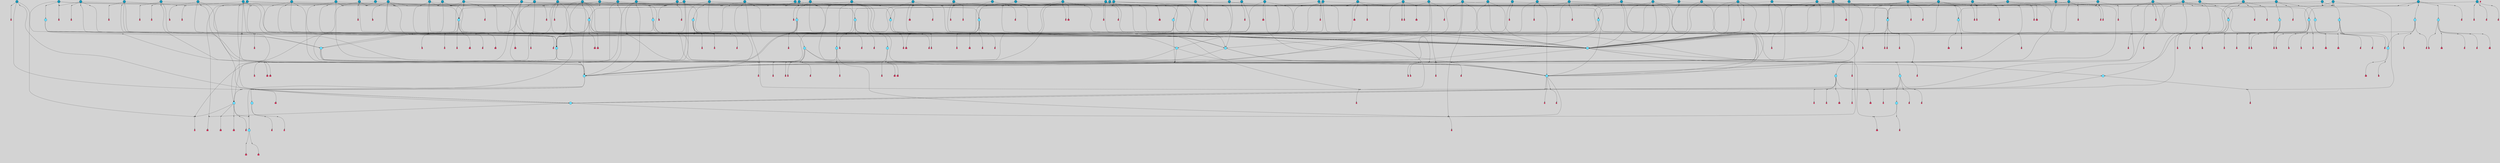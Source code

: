 // File exported with GEGELATI v1.3.1
// On the 2024-04-08 17:26:07
// With the File::TPGGraphDotExporter
digraph{
	graph[pad = "0.212, 0.055" bgcolor = lightgray]
	node[shape=circle style = filled label = ""]
		T3 [fillcolor="#66ddff"]
		T4 [fillcolor="#66ddff"]
		T7 [fillcolor="#66ddff"]
		T9 [fillcolor="#66ddff"]
		T11 [fillcolor="#66ddff"]
		T24 [fillcolor="#66ddff"]
		T82 [fillcolor="#66ddff"]
		T111 [fillcolor="#66ddff"]
		T129 [fillcolor="#66ddff"]
		T164 [fillcolor="#66ddff"]
		T207 [fillcolor="#66ddff"]
		T20 [fillcolor="#66ddff"]
		T321 [fillcolor="#66ddff"]
		T322 [fillcolor="#66ddff"]
		T323 [fillcolor="#66ddff"]
		T565 [fillcolor="#66ddff"]
		T577 [fillcolor="#66ddff"]
		T623 [fillcolor="#66ddff"]
		T624 [fillcolor="#1199bb"]
		T625 [fillcolor="#66ddff"]
		T673 [fillcolor="#1199bb"]
		T685 [fillcolor="#66ddff"]
		T686 [fillcolor="#66ddff"]
		T687 [fillcolor="#66ddff"]
		T760 [fillcolor="#66ddff"]
		T733 [fillcolor="#66ddff"]
		T761 [fillcolor="#66ddff"]
		T762 [fillcolor="#66ddff"]
		T812 [fillcolor="#66ddff"]
		T821 [fillcolor="#1199bb"]
		T824 [fillcolor="#1199bb"]
		T828 [fillcolor="#66ddff"]
		T842 [fillcolor="#66ddff"]
		T847 [fillcolor="#66ddff"]
		T848 [fillcolor="#66ddff"]
		T878 [fillcolor="#1199bb"]
		T879 [fillcolor="#1199bb"]
		T880 [fillcolor="#1199bb"]
		T881 [fillcolor="#1199bb"]
		T882 [fillcolor="#1199bb"]
		T883 [fillcolor="#1199bb"]
		T884 [fillcolor="#1199bb"]
		T885 [fillcolor="#66ddff"]
		T886 [fillcolor="#1199bb"]
		T888 [fillcolor="#1199bb"]
		T889 [fillcolor="#1199bb"]
		T890 [fillcolor="#1199bb"]
		T891 [fillcolor="#1199bb"]
		T892 [fillcolor="#1199bb"]
		T893 [fillcolor="#1199bb"]
		T894 [fillcolor="#1199bb"]
		T895 [fillcolor="#66ddff"]
		T896 [fillcolor="#1199bb"]
		T897 [fillcolor="#1199bb"]
		T898 [fillcolor="#1199bb"]
		T899 [fillcolor="#1199bb"]
		T900 [fillcolor="#1199bb"]
		T909 [fillcolor="#1199bb"]
		T910 [fillcolor="#1199bb"]
		T911 [fillcolor="#1199bb"]
		T912 [fillcolor="#1199bb"]
		T913 [fillcolor="#1199bb"]
		T914 [fillcolor="#1199bb"]
		T915 [fillcolor="#1199bb"]
		T916 [fillcolor="#1199bb"]
		T917 [fillcolor="#1199bb"]
		T919 [fillcolor="#1199bb"]
		T920 [fillcolor="#1199bb"]
		T921 [fillcolor="#1199bb"]
		T922 [fillcolor="#1199bb"]
		T866 [fillcolor="#66ddff"]
		T957 [fillcolor="#66ddff"]
		T958 [fillcolor="#1199bb"]
		T959 [fillcolor="#66ddff"]
		T960 [fillcolor="#66ddff"]
		T961 [fillcolor="#66ddff"]
		T962 [fillcolor="#66ddff"]
		T969 [fillcolor="#1199bb"]
		T1023 [fillcolor="#1199bb"]
		T1034 [fillcolor="#1199bb"]
		T1037 [fillcolor="#1199bb"]
		T1041 [fillcolor="#1199bb"]
		T1042 [fillcolor="#1199bb"]
		T1043 [fillcolor="#1199bb"]
		T1044 [fillcolor="#1199bb"]
		T1045 [fillcolor="#1199bb"]
		T1046 [fillcolor="#1199bb"]
		T1047 [fillcolor="#1199bb"]
		T1048 [fillcolor="#1199bb"]
		T1049 [fillcolor="#1199bb"]
		T1050 [fillcolor="#1199bb"]
		T1051 [fillcolor="#1199bb"]
		T1052 [fillcolor="#1199bb"]
		T1053 [fillcolor="#1199bb"]
		T1054 [fillcolor="#1199bb"]
		T1055 [fillcolor="#1199bb"]
		T1056 [fillcolor="#1199bb"]
		T1057 [fillcolor="#1199bb"]
		T1058 [fillcolor="#1199bb"]
		T1059 [fillcolor="#1199bb"]
		T1060 [fillcolor="#1199bb"]
		T1061 [fillcolor="#1199bb"]
		T1062 [fillcolor="#1199bb"]
		T1063 [fillcolor="#1199bb"]
		T1064 [fillcolor="#1199bb"]
		T1065 [fillcolor="#1199bb"]
		T1066 [fillcolor="#1199bb"]
		T1067 [fillcolor="#1199bb"]
		T1068 [fillcolor="#1199bb"]
		T1069 [fillcolor="#1199bb"]
		T938 [fillcolor="#1199bb"]
		T1070 [fillcolor="#1199bb"]
		T1071 [fillcolor="#1199bb"]
		T1072 [fillcolor="#1199bb"]
		T1073 [fillcolor="#1199bb"]
		T1074 [fillcolor="#1199bb"]
		T1075 [fillcolor="#1199bb"]
		P15131 [fillcolor="#cccccc" shape=point] //6|
		I15131 [shape=box style=invis label="6|1&2|6#1|7&#92;n10|7&2|0#1|5&#92;n9|4&0|1#2|2&#92;n8|6&0|0#1|0&#92;n"]
		P15131 -> I15131[style=invis]
		A10004 [fillcolor="#ff3366" shape=box margin=0.03 width=0 height=0 label="3"]
		T3 -> P15131 -> A10004
		P15132 [fillcolor="#cccccc" shape=point] //3|
		I15132 [shape=box style=invis label="7|6&2|4#0|2&#92;n10|3&2|7#1|4&#92;n11|6&0|4#0|1&#92;n7|1&0|0#2|6&#92;n7|6&0|3#2|6&#92;n4|0&2|6#0|1&#92;n4|4&2|5#0|2&#92;n4|6&0|4#2|7&#92;n10|0&2|3#1|5&#92;n2|6&0|5#0|2&#92;n1|0&2|3#0|7&#92;n1|6&2|0#0|5&#92;n6|2&0|1#0|7&#92;n9|2&0|3#2|7&#92;n5|3&0|6#0|6&#92;n1|7&2|5#2|3&#92;n8|1&2|7#0|6&#92;n1|0&2|5#2|1&#92;n7|1&2|2#2|5&#92;n7|4&2|6#0|3&#92;n"]
		P15132 -> I15132[style=invis]
		A10005 [fillcolor="#ff3366" shape=box margin=0.03 width=0 height=0 label="4"]
		T3 -> P15132 -> A10005
		P15133 [fillcolor="#cccccc" shape=point] //7|
		I15133 [shape=box style=invis label="0|2&2|4#2|6&#92;n5|3&0|6#0|1&#92;n4|7&2|6#0|5&#92;n7|6&0|7#0|5&#92;n10|7&2|2#1|1&#92;n"]
		P15133 -> I15133[style=invis]
		A10006 [fillcolor="#ff3366" shape=box margin=0.03 width=0 height=0 label="4"]
		T4 -> P15133 -> A10006
		P15134 [fillcolor="#cccccc" shape=point] //0|
		I15134 [shape=box style=invis label="2|5&0|1#0|6&#92;n6|1&2|2#2|7&#92;n8|0&0|3#1|4&#92;n4|3&2|5#2|4&#92;n8|1&2|4#0|0&#92;n6|6&0|1#2|6&#92;n11|7&2|4#2|5&#92;n6|2&2|4#0|2&#92;n8|5&2|4#2|4&#92;n2|1&2|1#2|2&#92;n2|7&2|5#2|6&#92;n9|7&0|5#0|4&#92;n1|2&0|5#2|6&#92;n4|2&2|3#2|7&#92;n3|3&2|1#0|2&#92;n"]
		P15134 -> I15134[style=invis]
		A10007 [fillcolor="#ff3366" shape=box margin=0.03 width=0 height=0 label="5"]
		T4 -> P15134 -> A10007
		P15135 [fillcolor="#cccccc" shape=point] //-3|
		I15135 [shape=box style=invis label="1|6&2|7#0|7&#92;n10|2&0|7#1|3&#92;n9|6&2|7#2|2&#92;n5|3&0|7#0|7&#92;n1|6&2|3#0|0&#92;n2|3&2|3#2|2&#92;n5|1&2|6#0|6&#92;n"]
		P15135 -> I15135[style=invis]
		A10008 [fillcolor="#ff3366" shape=box margin=0.03 width=0 height=0 label="7"]
		T7 -> P15135 -> A10008
		P15136 [fillcolor="#cccccc" shape=point] //5|
		I15136 [shape=box style=invis label="0|5&2|3#0|1&#92;n0|6&2|1#2|4&#92;n6|2&2|6#0|7&#92;n7|4&0|3#0|1&#92;n5|4&0|7#1|6&#92;n9|1&0|5#2|2&#92;n6|3&2|3#1|7&#92;n11|7&2|4#1|6&#92;n2|5&0|1#0|0&#92;n4|7&0|0#0|2&#92;n6|2&0|6#0|0&#92;n2|1&2|6#2|4&#92;n10|0&2|0#1|0&#92;n6|6&2|4#0|6&#92;n"]
		P15136 -> I15136[style=invis]
		A10009 [fillcolor="#ff3366" shape=box margin=0.03 width=0 height=0 label="8"]
		T7 -> P15136 -> A10009
		P15137 [fillcolor="#cccccc" shape=point] //-6|
		I15137 [shape=box style=invis label="11|1&0|7#2|0&#92;n10|4&0|1#1|0&#92;n4|3&2|4#2|1&#92;n0|5&2|0#0|0&#92;n6|1&0|0#0|3&#92;n8|2&2|0#0|4&#92;n11|4&2|0#1|6&#92;n7|0&2|6#2|3&#92;n5|3&2|6#2|0&#92;n2|0&2|0#0|4&#92;n"]
		P15137 -> I15137[style=invis]
		A10010 [fillcolor="#ff3366" shape=box margin=0.03 width=0 height=0 label="9"]
		T9 -> P15137 -> A10010
		P15138 [fillcolor="#cccccc" shape=point] //2|
		I15138 [shape=box style=invis label="6|3&2|7#1|4&#92;n8|6&0|0#2|5&#92;n2|1&0|2#0|3&#92;n8|7&0|6#0|4&#92;n2|1&2|0#0|1&#92;n0|0&2|2#2|3&#92;n6|6&0|7#2|1&#92;n6|1&0|7#2|6&#92;n5|4&2|7#0|4&#92;n0|3&0|4#2|0&#92;n11|0&2|0#2|5&#92;n4|5&2|5#2|4&#92;n5|7&0|6#0|4&#92;n9|7&2|5#0|3&#92;n5|4&2|1#0|3&#92;n5|3&0|1#1|7&#92;n0|4&0|3#2|5&#92;n"]
		P15138 -> I15138[style=invis]
		A10011 [fillcolor="#ff3366" shape=box margin=0.03 width=0 height=0 label="10"]
		T9 -> P15138 -> A10011
		P15139 [fillcolor="#cccccc" shape=point] //6|
		I15139 [shape=box style=invis label="3|0&2|7#2|2&#92;n3|2&0|4#2|5&#92;n5|1&0|2#1|0&#92;n8|7&0|1#2|0&#92;n8|5&0|3#0|6&#92;n0|2&0|2#2|3&#92;n1|5&2|5#0|5&#92;n5|6&0|6#0|7&#92;n6|7&0|0#2|6&#92;n1|2&2|3#0|0&#92;n7|7&2|3#0|4&#92;n0|7&2|7#0|6&#92;n1|0&2|2#2|7&#92;n4|4&0|1#0|0&#92;n"]
		P15139 -> I15139[style=invis]
		A10012 [fillcolor="#ff3366" shape=box margin=0.03 width=0 height=0 label="11"]
		T11 -> P15139 -> A10012
		P15140 [fillcolor="#cccccc" shape=point] //-4|
		I15140 [shape=box style=invis label="4|1&0|4#2|6&#92;n1|2&2|2#2|0&#92;n1|2&2|0#0|6&#92;n8|4&2|3#2|5&#92;n5|5&2|1#1|0&#92;n"]
		P15140 -> I15140[style=invis]
		A10013 [fillcolor="#ff3366" shape=box margin=0.03 width=0 height=0 label="12"]
		T11 -> P15140 -> A10013
		P15141 [fillcolor="#cccccc" shape=point] //-3|
		I15141 [shape=box style=invis label="8|1&2|3#0|5&#92;n0|6&0|5#0|5&#92;n3|7&2|1#0|6&#92;n3|5&0|1#0|0&#92;n9|5&2|0#0|4&#92;n3|5&0|2#0|3&#92;n10|6&2|4#1|0&#92;n9|4&2|7#2|6&#92;n1|7&2|5#2|2&#92;n"]
		P15141 -> I15141[style=invis]
		A10014 [fillcolor="#ff3366" shape=box margin=0.03 width=0 height=0 label="5"]
		T4 -> P15141 -> A10014
		P15142 [fillcolor="#cccccc" shape=point] //1|
		I15142 [shape=box style=invis label="5|1&0|6#2|7&#92;n2|4&0|4#2|2&#92;n0|6&0|5#0|4&#92;n10|6&2|5#1|6&#92;n9|3&0|1#1|7&#92;n10|3&2|2#1|0&#92;n5|0&0|0#2|1&#92;n11|3&2|3#1|5&#92;n10|3&0|1#1|0&#92;n2|4&0|1#0|1&#92;n0|2&0|3#2|4&#92;n9|2&2|1#2|5&#92;n11|7&2|6#2|6&#92;n"]
		P15142 -> I15142[style=invis]
		T24 -> P15142 -> T7
		P15143 [fillcolor="#cccccc" shape=point] //5|
		I15143 [shape=box style=invis label="3|0&2|0#0|1&#92;n3|0&0|7#0|1&#92;n5|3&0|2#2|6&#92;n4|4&2|4#2|6&#92;n11|2&0|7#1|6&#92;n2|7&2|2#2|5&#92;n9|3&2|6#2|7&#92;n7|7&0|0#0|4&#92;n6|1&2|4#2|3&#92;n5|4&2|0#1|6&#92;n1|3&0|7#0|4&#92;n"]
		P15143 -> I15143[style=invis]
		A10015 [fillcolor="#ff3366" shape=box margin=0.03 width=0 height=0 label="7"]
		T24 -> P15143 -> A10015
		P15144 [fillcolor="#cccccc" shape=point] //-2|
		I15144 [shape=box style=invis label="4|1&0|4#0|3&#92;n4|2&0|5#2|0&#92;n5|5&2|6#0|5&#92;n1|4&0|1#0|2&#92;n6|3&2|7#1|5&#92;n0|4&2|0#0|3&#92;n8|5&2|5#1|2&#92;n10|7&2|7#1|1&#92;n3|4&0|0#2|1&#92;n3|6&2|5#2|5&#92;n8|3&0|1#0|7&#92;n10|0&2|7#1|3&#92;n4|1&2|4#0|1&#92;n9|3&2|0#0|4&#92;n3|6&2|0#0|4&#92;n1|2&0|6#2|1&#92;n4|0&2|1#2|2&#92;n"]
		P15144 -> I15144[style=invis]
		A10016 [fillcolor="#ff3366" shape=box margin=0.03 width=0 height=0 label="14"]
		T24 -> P15144 -> A10016
		P15145 [fillcolor="#cccccc" shape=point] //6|
		I15145 [shape=box style=invis label="7|0&2|5#1|2&#92;n10|6&2|1#1|3&#92;n7|5&0|2#0|7&#92;n10|7&0|1#1|5&#92;n4|6&2|5#0|5&#92;n4|4&0|7#2|7&#92;n"]
		P15145 -> I15145[style=invis]
		A10017 [fillcolor="#ff3366" shape=box margin=0.03 width=0 height=0 label="7"]
		T82 -> P15145 -> A10017
		P15146 [fillcolor="#cccccc" shape=point] //6|
		I15146 [shape=box style=invis label="0|5&2|3#0|1&#92;n0|6&2|1#2|4&#92;n9|1&0|5#2|2&#92;n7|4&0|3#0|1&#92;n5|4&0|7#1|6&#92;n2|5&0|1#0|0&#92;n6|3&2|3#1|7&#92;n11|7&2|4#1|6&#92;n6|2&2|6#0|1&#92;n4|7&0|0#0|2&#92;n6|2&0|6#0|0&#92;n9|1&2|6#2|4&#92;n10|0&2|0#1|0&#92;n6|6&2|4#0|6&#92;n"]
		P15146 -> I15146[style=invis]
		A10018 [fillcolor="#ff3366" shape=box margin=0.03 width=0 height=0 label="8"]
		T82 -> P15146 -> A10018
		T82 -> P15137
		P15147 [fillcolor="#cccccc" shape=point] //-5|
		I15147 [shape=box style=invis label="0|0&2|3#0|2&#92;n10|5&0|6#1|3&#92;n7|3&0|6#2|3&#92;n3|4&0|6#0|6&#92;n10|5&0|2#1|1&#92;n5|0&0|1#0|3&#92;n6|6&2|5#1|5&#92;n7|4&0|2#1|7&#92;n5|7&0|1#2|5&#92;n1|5&0|0#0|3&#92;n7|5&2|1#2|6&#92;n9|0&0|2#0|0&#92;n4|0&2|4#0|0&#92;n4|6&0|0#2|3&#92;n3|1&0|6#2|5&#92;n7|7&2|1#2|3&#92;n9|4&2|2#0|6&#92;n"]
		P15147 -> I15147[style=invis]
		T111 -> P15147 -> T9
		P15148 [fillcolor="#cccccc" shape=point] //7|
		I15148 [shape=box style=invis label="7|4&2|1#2|0&#92;n4|1&2|4#2|3&#92;n5|0&2|0#2|2&#92;n6|1&2|4#2|6&#92;n"]
		P15148 -> I15148[style=invis]
		A10019 [fillcolor="#ff3366" shape=box margin=0.03 width=0 height=0 label="9"]
		T111 -> P15148 -> A10019
		P15149 [fillcolor="#cccccc" shape=point] //2|
		I15149 [shape=box style=invis label="3|0&2|0#0|1&#92;n11|2&0|7#1|6&#92;n8|7&2|4#0|5&#92;n5|3&0|2#2|6&#92;n4|4&2|4#2|6&#92;n3|0&0|7#0|1&#92;n2|7&2|2#2|5&#92;n9|3&2|6#2|7&#92;n7|7&0|0#0|4&#92;n6|1&2|4#1|3&#92;n5|4&2|0#1|6&#92;n1|3&0|7#0|4&#92;n"]
		P15149 -> I15149[style=invis]
		A10020 [fillcolor="#ff3366" shape=box margin=0.03 width=0 height=0 label="7"]
		T111 -> P15149 -> A10020
		T111 -> P15137
		P15150 [fillcolor="#cccccc" shape=point] //8|
		I15150 [shape=box style=invis label="9|0&0|1#2|0&#92;n10|1&2|5#1|4&#92;n8|2&2|6#0|4&#92;n2|4&2|5#2|3&#92;n4|2&2|2#0|2&#92;n7|5&0|2#0|0&#92;n8|2&2|1#1|3&#92;n8|7&0|7#2|1&#92;n1|1&0|0#0|7&#92;n5|6&2|5#1|0&#92;n6|6&2|5#0|0&#92;n11|4&0|3#2|6&#92;n4|2&2|4#0|7&#92;n5|6&0|1#2|0&#92;n11|3&0|2#0|7&#92;n"]
		P15150 -> I15150[style=invis]
		A10021 [fillcolor="#ff3366" shape=box margin=0.03 width=0 height=0 label="6"]
		T129 -> P15150 -> A10021
		T129 -> P15143
		P15151 [fillcolor="#cccccc" shape=point] //10|
		I15151 [shape=box style=invis label="4|5&2|7#2|1&#92;n1|7&2|3#0|6&#92;n3|5&2|2#0|3&#92;n10|3&0|7#1|4&#92;n7|1&0|4#2|6&#92;n10|2&0|3#1|7&#92;n9|5&2|0#0|4&#92;n4|0&0|3#2|7&#92;n11|4&2|6#1|2&#92;n5|4&2|7#0|2&#92;n2|6&2|4#0|0&#92;n6|5&0|7#2|1&#92;n5|3&2|3#1|6&#92;n10|7&2|0#1|2&#92;n"]
		P15151 -> I15151[style=invis]
		A10022 [fillcolor="#ff3366" shape=box margin=0.03 width=0 height=0 label="5"]
		T129 -> P15151 -> A10022
		P15152 [fillcolor="#cccccc" shape=point] //5|
		I15152 [shape=box style=invis label="9|4&2|3#1|3&#92;n0|4&2|4#0|5&#92;n6|1&2|6#2|5&#92;n4|0&0|5#2|0&#92;n"]
		P15152 -> I15152[style=invis]
		A10023 [fillcolor="#ff3366" shape=box margin=0.03 width=0 height=0 label="7"]
		T129 -> P15152 -> A10023
		P15153 [fillcolor="#cccccc" shape=point] //6|
		I15153 [shape=box style=invis label="9|4&2|7#0|6&#92;n8|4&0|1#1|0&#92;n1|3&0|0#2|1&#92;n2|4&0|6#2|2&#92;n5|1&2|5#0|7&#92;n3|0&0|3#2|6&#92;n2|2&2|6#0|2&#92;n8|4&0|4#2|2&#92;n5|1&2|4#0|3&#92;n9|4&0|6#0|6&#92;n5|0&2|2#1|5&#92;n11|7&0|0#1|1&#92;n0|4&0|3#0|3&#92;n7|7&2|4#2|5&#92;n1|5&0|1#2|1&#92;n"]
		P15153 -> I15153[style=invis]
		A10024 [fillcolor="#ff3366" shape=box margin=0.03 width=0 height=0 label="1"]
		T129 -> P15153 -> A10024
		T164 -> P15134
		P15154 [fillcolor="#cccccc" shape=point] //-1|
		I15154 [shape=box style=invis label="6|4&0|4#2|4&#92;n4|5&2|5#2|4&#92;n9|7&2|5#0|3&#92;n3|7&2|6#0|6&#92;n8|7&0|6#0|4&#92;n2|1&2|0#0|1&#92;n8|6&0|0#2|5&#92;n2|1&0|2#0|3&#92;n6|1&0|7#2|6&#92;n6|3&0|1#1|6&#92;n5|4&2|7#0|4&#92;n0|7&0|4#2|0&#92;n11|0&2|0#2|5&#92;n3|7&2|0#2|7&#92;n8|3&2|7#1|4&#92;n5|7&0|6#0|4&#92;n0|0&2|3#2|3&#92;n5|4&2|1#0|3&#92;n0|4&0|3#2|5&#92;n"]
		P15154 -> I15154[style=invis]
		A10025 [fillcolor="#ff3366" shape=box margin=0.03 width=0 height=0 label="10"]
		T164 -> P15154 -> A10025
		P15155 [fillcolor="#cccccc" shape=point] //-7|
		I15155 [shape=box style=invis label="6|1&0|2#0|3&#92;n1|2&0|1#2|0&#92;n10|3&2|2#1|1&#92;n0|1&0|2#0|7&#92;n4|6&2|7#2|4&#92;n6|0&2|7#0|6&#92;n"]
		P15155 -> I15155[style=invis]
		A10026 [fillcolor="#ff3366" shape=box margin=0.03 width=0 height=0 label="7"]
		T164 -> P15155 -> A10026
		P15156 [fillcolor="#cccccc" shape=point] //-6|
		I15156 [shape=box style=invis label="11|7&0|1#0|6&#92;n3|5&0|1#0|3&#92;n1|5&0|5#0|6&#92;n1|7&2|5#2|2&#92;n0|0&0|2#2|2&#92;n4|4&0|1#0|5&#92;n6|4&2|2#0|2&#92;n0|6&2|5#0|5&#92;n0|3&2|2#2|6&#92;n"]
		P15156 -> I15156[style=invis]
		A10027 [fillcolor="#ff3366" shape=box margin=0.03 width=0 height=0 label="5"]
		T164 -> P15156 -> A10027
		P15157 [fillcolor="#cccccc" shape=point] //4|
		I15157 [shape=box style=invis label="4|3&0|6#0|3&#92;n5|7&2|3#2|2&#92;n5|6&0|7#1|2&#92;n1|4&2|6#0|3&#92;n8|4&2|1#2|5&#92;n9|5&2|4#1|4&#92;n2|4&0|5#0|7&#92;n10|0&0|6#1|3&#92;n3|0&0|6#0|2&#92;n2|7&2|7#2|6&#92;n5|2&0|5#1|5&#92;n10|4&2|5#1|7&#92;n4|0&0|4#2|4&#92;n11|1&0|4#2|6&#92;n10|6&2|0#1|4&#92;n9|7&0|3#1|4&#92;n4|5&2|7#0|6&#92;n11|5&2|6#2|3&#92;n0|3&0|5#0|1&#92;n"]
		P15157 -> I15157[style=invis]
		A10028 [fillcolor="#ff3366" shape=box margin=0.03 width=0 height=0 label="13"]
		T164 -> P15157 -> A10028
		P15158 [fillcolor="#cccccc" shape=point] //7|
		I15158 [shape=box style=invis label="7|0&2|1#2|0&#92;n9|7&2|1#1|7&#92;n8|2&0|1#1|0&#92;n6|6&0|2#1|1&#92;n2|2&0|5#0|0&#92;n5|7&0|0#2|1&#92;n5|1&2|5#1|5&#92;n4|7&2|4#2|3&#92;n10|5&2|2#1|5&#92;n1|3&2|2#2|0&#92;n10|2&2|6#1|5&#92;n"]
		P15158 -> I15158[style=invis]
		A10029 [fillcolor="#ff3366" shape=box margin=0.03 width=0 height=0 label="1"]
		T207 -> P15158 -> A10029
		P15159 [fillcolor="#cccccc" shape=point] //-3|
		I15159 [shape=box style=invis label="3|7&0|0#0|2&#92;n11|5&0|1#1|1&#92;n4|1&0|6#2|6&#92;n4|0&0|1#0|5&#92;n"]
		P15159 -> I15159[style=invis]
		T207 -> P15159 -> T24
		P15160 [fillcolor="#cccccc" shape=point] //5|
		I15160 [shape=box style=invis label="8|1&2|6#0|6&#92;n3|0&0|7#0|1&#92;n11|3&0|2#2|6&#92;n4|4&2|4#2|6&#92;n11|2&0|7#1|6&#92;n2|7&2|2#2|5&#92;n7|7&0|0#0|4&#92;n6|1&2|4#2|3&#92;n5|4&2|0#1|6&#92;n3|0&2|0#0|1&#92;n1|3&0|7#0|4&#92;n"]
		P15160 -> I15160[style=invis]
		A10030 [fillcolor="#ff3366" shape=box margin=0.03 width=0 height=0 label="7"]
		T207 -> P15160 -> A10030
		P15161 [fillcolor="#cccccc" shape=point] //5|
		I15161 [shape=box style=invis label="10|4&2|6#1|2&#92;n8|4&0|1#1|0&#92;n0|4&2|6#0|0&#92;n8|4&2|5#2|1&#92;n7|5&2|5#1|0&#92;n3|6&0|6#2|2&#92;n1|7&0|7#0|5&#92;n2|0&0|7#2|4&#92;n9|4&2|6#2|7&#92;n2|6&2|2#0|0&#92;n11|7&2|7#0|7&#92;n5|5&0|0#0|1&#92;n10|1&0|0#1|0&#92;n7|3&0|1#2|5&#92;n9|2&2|7#1|5&#92;n9|0&2|5#1|2&#92;n1|6&2|4#2|2&#92;n3|3&2|2#0|7&#92;n1|6&2|0#0|0&#92;n6|4&2|6#1|0&#92;n"]
		P15161 -> I15161[style=invis]
		A10031 [fillcolor="#ff3366" shape=box margin=0.03 width=0 height=0 label="1"]
		T207 -> P15161 -> A10031
		P15162 [fillcolor="#cccccc" shape=point] //7|
		I15162 [shape=box style=invis label="6|1&2|6#2|7&#92;n7|0&2|4#2|3&#92;n3|3&0|7#0|6&#92;n5|4&0|2#2|4&#92;n8|5&2|6#2|7&#92;n0|0&2|3#0|3&#92;n5|4&2|4#2|6&#92;n"]
		P15162 -> I15162[style=invis]
		T207 -> P15162 -> T4
		P15163 [fillcolor="#cccccc" shape=point] //-9|
		I15163 [shape=box style=invis label="2|0&2|0#2|1&#92;n4|4&2|4#2|6&#92;n9|1&0|3#1|7&#92;n5|3&0|2#2|6&#92;n2|7&2|2#2|5&#92;n5|4&2|0#1|6&#92;n3|0&0|7#0|1&#92;n1|3&0|7#0|4&#92;n11|6&2|2#0|7&#92;n7|7&0|0#0|4&#92;n11|0&0|7#1|6&#92;n9|3&2|6#2|7&#92;n"]
		P15163 -> I15163[style=invis]
		A10032 [fillcolor="#ff3366" shape=box margin=0.03 width=0 height=0 label="7"]
		T322 -> P15163 -> A10032
		P15164 [fillcolor="#cccccc" shape=point] //-4|
		I15164 [shape=box style=invis label="4|1&0|4#2|6&#92;n1|2&2|2#2|0&#92;n1|2&2|0#0|6&#92;n8|4&2|3#2|5&#92;n5|5&2|1#1|0&#92;n"]
		P15164 -> I15164[style=invis]
		A10033 [fillcolor="#ff3366" shape=box margin=0.03 width=0 height=0 label="12"]
		T321 -> P15164 -> A10033
		P15165 [fillcolor="#cccccc" shape=point] //6|
		I15165 [shape=box style=invis label="3|0&2|7#2|2&#92;n3|2&0|4#2|5&#92;n5|1&0|2#1|0&#92;n8|7&0|1#2|0&#92;n8|5&0|3#0|6&#92;n0|2&0|2#2|3&#92;n1|5&2|5#0|5&#92;n5|6&0|6#0|7&#92;n6|7&0|0#2|6&#92;n1|2&2|3#0|0&#92;n7|7&2|3#0|4&#92;n0|7&2|7#0|6&#92;n1|0&2|2#2|7&#92;n4|4&0|1#0|0&#92;n"]
		P15165 -> I15165[style=invis]
		A10034 [fillcolor="#ff3366" shape=box margin=0.03 width=0 height=0 label="11"]
		T321 -> P15165 -> A10034
		P15166 [fillcolor="#cccccc" shape=point] //2|
		I15166 [shape=box style=invis label="4|1&0|4#2|6&#92;n5|5&2|1#1|0&#92;n1|0&2|0#0|6&#92;n8|4&2|3#2|5&#92;n"]
		P15166 -> I15166[style=invis]
		T322 -> P15166 -> T321
		P15167 [fillcolor="#cccccc" shape=point] //8|
		I15167 [shape=box style=invis label="9|7&0|5#2|5&#92;n3|3&2|3#0|2&#92;n9|5&2|2#1|0&#92;n2|3&0|6#0|3&#92;n4|4&2|5#2|7&#92;n11|3&2|0#1|5&#92;n6|6&2|1#2|2&#92;n4|6&0|1#2|2&#92;n2|5&2|7#2|2&#92;n7|7&2|2#2|3&#92;n6|5&0|3#2|6&#92;n6|7&0|6#0|2&#92;n"]
		P15167 -> I15167[style=invis]
		A10035 [fillcolor="#ff3366" shape=box margin=0.03 width=0 height=0 label="14"]
		T322 -> P15167 -> A10035
		P15168 [fillcolor="#cccccc" shape=point] //4|
		I15168 [shape=box style=invis label="4|3&0|6#0|3&#92;n5|7&2|3#2|2&#92;n5|6&0|7#1|2&#92;n1|4&2|6#0|3&#92;n8|4&2|1#2|5&#92;n9|5&2|4#1|4&#92;n2|4&0|5#0|7&#92;n10|0&0|6#1|3&#92;n3|0&0|6#0|2&#92;n2|7&2|7#2|6&#92;n5|2&0|5#1|5&#92;n10|4&2|5#1|7&#92;n4|0&0|4#2|4&#92;n11|1&0|4#2|6&#92;n10|6&2|0#1|4&#92;n9|7&0|3#1|4&#92;n4|5&2|7#0|6&#92;n11|5&2|6#2|3&#92;n0|3&0|5#0|1&#92;n"]
		P15168 -> I15168[style=invis]
		A10036 [fillcolor="#ff3366" shape=box margin=0.03 width=0 height=0 label="13"]
		T322 -> P15168 -> A10036
		P15169 [fillcolor="#cccccc" shape=point] //-3|
		I15169 [shape=box style=invis label="4|5&0|0#0|0&#92;n4|7&0|0#0|2&#92;n0|6&2|1#2|4&#92;n9|1&0|5#2|2&#92;n10|0&2|0#1|0&#92;n6|6&2|4#0|6&#92;n2|5&0|1#0|0&#92;n6|3&2|3#1|7&#92;n11|7&2|4#1|6&#92;n6|2&2|6#0|1&#92;n6|2&0|0#0|0&#92;n9|1&2|6#2|4&#92;n10|4&0|3#1|1&#92;n5|4&2|7#1|6&#92;n"]
		P15169 -> I15169[style=invis]
		T323 -> P15169 -> T322
		P15170 [fillcolor="#cccccc" shape=point] //5|
		I15170 [shape=box style=invis label="0|5&2|3#0|1&#92;n0|6&2|1#2|4&#92;n6|2&2|6#0|7&#92;n7|4&0|3#0|1&#92;n5|4&0|7#1|6&#92;n9|1&0|5#2|2&#92;n6|3&2|3#1|7&#92;n11|7&2|4#1|6&#92;n2|5&0|1#0|0&#92;n4|7&0|0#0|2&#92;n6|2&0|6#0|0&#92;n2|1&2|6#2|4&#92;n10|0&2|0#1|0&#92;n6|6&2|4#0|6&#92;n"]
		P15170 -> I15170[style=invis]
		A10037 [fillcolor="#ff3366" shape=box margin=0.03 width=0 height=0 label="8"]
		T20 -> P15170 -> A10037
		P15171 [fillcolor="#cccccc" shape=point] //-3|
		I15171 [shape=box style=invis label="1|6&2|7#0|7&#92;n10|2&0|7#1|3&#92;n9|6&2|7#2|2&#92;n5|3&0|7#0|7&#92;n1|6&2|3#0|0&#92;n2|3&2|3#2|2&#92;n5|1&2|6#0|6&#92;n"]
		P15171 -> I15171[style=invis]
		A10038 [fillcolor="#ff3366" shape=box margin=0.03 width=0 height=0 label="7"]
		T20 -> P15171 -> A10038
		P15172 [fillcolor="#cccccc" shape=point] //1|
		I15172 [shape=box style=invis label="0|4&0|1#0|1&#92;n10|5&2|5#1|6&#92;n7|7&2|5#2|2&#92;n9|5&0|7#2|7&#92;n8|4&0|3#2|7&#92;n11|0&2|3#0|5&#92;n7|0&0|0#0|1&#92;n4|2&0|4#0|5&#92;n5|1&0|6#2|7&#92;n11|3&0|7#1|3&#92;n"]
		P15172 -> I15172[style=invis]
		T323 -> P15172 -> T20
		P15173 [fillcolor="#cccccc" shape=point] //-8|
		I15173 [shape=box style=invis label="7|5&0|4#2|4&#92;n"]
		P15173 -> I15173[style=invis]
		A10039 [fillcolor="#ff3366" shape=box margin=0.03 width=0 height=0 label="3"]
		T322 -> P15173 -> A10039
		P15174 [fillcolor="#cccccc" shape=point] //4|
		I15174 [shape=box style=invis label="4|3&0|6#0|3&#92;n5|7&2|3#2|2&#92;n5|6&0|7#1|2&#92;n1|4&2|6#0|3&#92;n8|4&2|1#2|5&#92;n9|5&2|4#1|4&#92;n2|4&0|5#0|7&#92;n10|0&0|6#1|3&#92;n3|0&0|6#0|2&#92;n2|7&2|7#2|6&#92;n5|2&0|5#1|5&#92;n10|4&2|5#1|7&#92;n4|0&0|4#2|4&#92;n11|1&0|4#2|6&#92;n10|6&2|0#1|4&#92;n9|7&0|3#1|4&#92;n4|5&2|7#0|6&#92;n11|5&2|6#2|3&#92;n0|3&0|5#0|1&#92;n"]
		P15174 -> I15174[style=invis]
		A10040 [fillcolor="#ff3366" shape=box margin=0.03 width=0 height=0 label="13"]
		T323 -> P15174 -> A10040
		P15175 [fillcolor="#cccccc" shape=point] //8|
		I15175 [shape=box style=invis label="9|0&0|1#2|0&#92;n10|1&2|5#1|4&#92;n8|2&2|6#0|4&#92;n2|4&2|5#2|3&#92;n4|2&2|2#0|2&#92;n7|5&0|2#0|0&#92;n8|2&2|1#1|3&#92;n8|7&0|7#2|1&#92;n1|1&0|0#0|7&#92;n5|6&2|5#1|0&#92;n6|6&2|5#0|0&#92;n11|4&0|3#2|6&#92;n4|2&2|4#0|7&#92;n5|6&0|1#2|0&#92;n11|3&0|2#0|7&#92;n"]
		P15175 -> I15175[style=invis]
		A10041 [fillcolor="#ff3366" shape=box margin=0.03 width=0 height=0 label="6"]
		T565 -> P15175 -> A10041
		P15176 [fillcolor="#cccccc" shape=point] //5|
		I15176 [shape=box style=invis label="3|0&2|0#0|1&#92;n3|0&0|7#0|1&#92;n5|3&0|2#2|6&#92;n4|4&2|4#2|6&#92;n11|2&0|7#1|6&#92;n2|7&2|2#2|5&#92;n9|3&2|6#2|7&#92;n7|7&0|0#0|4&#92;n6|1&2|4#2|3&#92;n5|4&2|0#1|6&#92;n1|3&0|7#0|4&#92;n"]
		P15176 -> I15176[style=invis]
		A10042 [fillcolor="#ff3366" shape=box margin=0.03 width=0 height=0 label="7"]
		T565 -> P15176 -> A10042
		P15177 [fillcolor="#cccccc" shape=point] //10|
		I15177 [shape=box style=invis label="4|5&2|7#2|1&#92;n1|7&2|3#0|6&#92;n3|5&2|2#0|3&#92;n10|3&0|7#1|4&#92;n7|1&0|4#2|6&#92;n10|2&0|3#1|7&#92;n9|5&2|0#0|4&#92;n4|0&0|3#2|7&#92;n11|4&2|6#1|2&#92;n5|4&2|7#0|2&#92;n2|6&2|4#0|0&#92;n6|5&0|7#2|1&#92;n5|3&2|3#1|6&#92;n10|7&2|0#1|2&#92;n"]
		P15177 -> I15177[style=invis]
		A10043 [fillcolor="#ff3366" shape=box margin=0.03 width=0 height=0 label="5"]
		T565 -> P15177 -> A10043
		P15178 [fillcolor="#cccccc" shape=point] //6|
		I15178 [shape=box style=invis label="9|4&2|7#0|6&#92;n8|4&0|1#1|0&#92;n1|3&0|0#2|1&#92;n2|4&0|6#2|2&#92;n5|1&2|5#0|7&#92;n3|0&0|3#2|6&#92;n2|2&2|6#0|2&#92;n8|4&0|4#2|2&#92;n5|1&2|4#0|3&#92;n9|4&0|6#0|6&#92;n5|0&2|2#1|5&#92;n11|7&0|0#1|1&#92;n0|4&0|3#0|3&#92;n7|7&2|4#2|5&#92;n1|5&0|1#2|1&#92;n"]
		P15178 -> I15178[style=invis]
		A10044 [fillcolor="#ff3366" shape=box margin=0.03 width=0 height=0 label="1"]
		T565 -> P15178 -> A10044
		P15179 [fillcolor="#cccccc" shape=point] //5|
		I15179 [shape=box style=invis label="9|4&2|3#1|3&#92;n0|4&2|4#0|5&#92;n6|1&2|6#2|5&#92;n4|0&0|5#2|0&#92;n"]
		P15179 -> I15179[style=invis]
		A10045 [fillcolor="#ff3366" shape=box margin=0.03 width=0 height=0 label="7"]
		T565 -> P15179 -> A10045
		P15180 [fillcolor="#cccccc" shape=point] //-9|
		I15180 [shape=box style=invis label="5|5&0|5#0|6&#92;n0|5&2|3#0|1&#92;n8|5&0|3#1|6&#92;n6|2&0|6#0|0&#92;n4|7&0|0#0|5&#92;n10|0&2|0#1|0&#92;n11|2&0|4#1|6&#92;n9|1&0|5#2|2&#92;n6|3&2|3#1|7&#92;n5|7&0|7#1|6&#92;n0|6&2|1#2|4&#92;n2|1&2|6#2|4&#92;n7|4&0|3#0|1&#92;n6|6&2|4#0|6&#92;n"]
		P15180 -> I15180[style=invis]
		A10046 [fillcolor="#ff3366" shape=box margin=0.03 width=0 height=0 label="8"]
		T577 -> P15180 -> A10046
		T577 -> P15145
		P15181 [fillcolor="#cccccc" shape=point] //3|
		I15181 [shape=box style=invis label="9|0&0|1#2|2&#92;n8|6&0|0#1|0&#92;n8|2&0|2#2|4&#92;n3|5&0|1#0|5&#92;n0|0&0|6#2|7&#92;n"]
		P15181 -> I15181[style=invis]
		A10047 [fillcolor="#ff3366" shape=box margin=0.03 width=0 height=0 label="3"]
		T577 -> P15181 -> A10047
		P15182 [fillcolor="#cccccc" shape=point] //-6|
		I15182 [shape=box style=invis label="6|1&2|7#0|1&#92;n10|4&0|0#1|1&#92;n11|0&2|4#0|6&#92;n7|7&2|2#2|2&#92;n2|0&2|5#0|0&#92;n9|2&2|1#2|7&#92;n7|2&2|0#1|5&#92;n0|2&2|7#2|5&#92;n7|2&2|4#2|5&#92;n1|1&2|7#0|6&#92;n3|4&2|2#0|3&#92;n7|4&2|0#2|1&#92;n"]
		P15182 -> I15182[style=invis]
		T577 -> P15182 -> T111
		P15183 [fillcolor="#cccccc" shape=point] //-2|
		I15183 [shape=box style=invis label="0|3&2|7#2|5&#92;n10|0&2|3#1|4&#92;n2|0&2|5#0|6&#92;n7|7&2|2#2|1&#92;n0|2&2|3#0|4&#92;n10|2&2|4#1|5&#92;n9|2&2|1#2|6&#92;n3|4&2|6#2|1&#92;n5|1&2|3#2|4&#92;n4|2&2|5#2|7&#92;n7|4&0|4#1|1&#92;n5|6&2|7#1|0&#92;n1|0&0|6#0|0&#92;n"]
		P15183 -> I15183[style=invis]
		T577 -> P15183 -> T111
		P15184 [fillcolor="#cccccc" shape=point] //4|
		I15184 [shape=box style=invis label="4|3&0|6#0|3&#92;n5|7&2|3#2|2&#92;n5|6&0|7#1|2&#92;n1|4&2|6#0|3&#92;n8|4&2|1#2|5&#92;n9|5&2|4#1|4&#92;n2|4&0|5#0|7&#92;n10|0&0|6#1|3&#92;n3|0&0|6#0|2&#92;n2|7&2|7#2|6&#92;n5|2&0|5#1|5&#92;n10|4&2|5#1|7&#92;n4|0&0|4#2|4&#92;n11|1&0|4#2|6&#92;n10|6&2|0#1|4&#92;n9|7&0|3#1|4&#92;n4|5&2|7#0|6&#92;n11|5&2|6#2|3&#92;n0|3&0|5#0|1&#92;n"]
		P15184 -> I15184[style=invis]
		A10048 [fillcolor="#ff3366" shape=box margin=0.03 width=0 height=0 label="13"]
		T623 -> P15184 -> A10048
		P15185 [fillcolor="#cccccc" shape=point] //-6|
		I15185 [shape=box style=invis label="11|1&0|7#2|0&#92;n10|4&0|1#1|0&#92;n4|3&2|4#2|1&#92;n0|5&2|0#0|0&#92;n6|1&0|0#0|3&#92;n8|2&2|0#0|4&#92;n11|4&2|0#1|6&#92;n7|0&2|6#2|3&#92;n5|3&2|6#2|0&#92;n2|0&2|0#0|4&#92;n"]
		P15185 -> I15185[style=invis]
		A10049 [fillcolor="#ff3366" shape=box margin=0.03 width=0 height=0 label="9"]
		T624 -> P15185 -> A10049
		P15186 [fillcolor="#cccccc" shape=point] //2|
		I15186 [shape=box style=invis label="3|0&2|0#0|1&#92;n11|2&0|7#1|6&#92;n8|7&2|4#0|5&#92;n5|3&0|2#2|6&#92;n4|4&2|4#2|6&#92;n3|0&0|7#0|1&#92;n2|7&2|2#2|5&#92;n9|3&2|6#2|7&#92;n7|7&0|0#0|4&#92;n6|1&2|4#1|3&#92;n5|4&2|0#1|6&#92;n1|3&0|7#0|4&#92;n"]
		P15186 -> I15186[style=invis]
		A10050 [fillcolor="#ff3366" shape=box margin=0.03 width=0 height=0 label="7"]
		T624 -> P15186 -> A10050
		P15187 [fillcolor="#cccccc" shape=point] //-5|
		I15187 [shape=box style=invis label="0|0&2|3#0|2&#92;n10|5&0|6#1|3&#92;n7|3&0|6#2|3&#92;n3|4&0|6#0|6&#92;n10|5&0|2#1|1&#92;n5|0&0|1#0|3&#92;n6|6&2|5#1|5&#92;n7|4&0|2#1|7&#92;n5|7&0|1#2|5&#92;n1|5&0|0#0|3&#92;n7|5&2|1#2|6&#92;n9|0&0|2#0|0&#92;n4|0&2|4#0|0&#92;n4|6&0|0#2|3&#92;n3|1&0|6#2|5&#92;n7|7&2|1#2|3&#92;n9|4&2|2#0|6&#92;n"]
		P15187 -> I15187[style=invis]
		T624 -> P15187 -> T625
		P15188 [fillcolor="#cccccc" shape=point] //-6|
		I15188 [shape=box style=invis label="11|7&0|1#0|6&#92;n3|5&0|1#0|3&#92;n1|5&0|5#0|6&#92;n1|7&2|5#2|2&#92;n0|0&0|2#2|2&#92;n4|4&0|1#0|5&#92;n6|4&2|2#0|2&#92;n0|6&2|5#0|5&#92;n0|3&2|2#2|6&#92;n"]
		P15188 -> I15188[style=invis]
		A10051 [fillcolor="#ff3366" shape=box margin=0.03 width=0 height=0 label="5"]
		T623 -> P15188 -> A10051
		P15189 [fillcolor="#cccccc" shape=point] //-6|
		I15189 [shape=box style=invis label="11|1&0|7#2|0&#92;n10|4&0|1#1|0&#92;n4|3&2|4#2|1&#92;n0|5&2|0#0|0&#92;n6|1&0|0#0|3&#92;n8|2&2|0#0|4&#92;n11|4&2|0#1|6&#92;n7|0&2|6#2|3&#92;n5|3&2|6#2|0&#92;n2|0&2|0#0|4&#92;n"]
		P15189 -> I15189[style=invis]
		A10052 [fillcolor="#ff3366" shape=box margin=0.03 width=0 height=0 label="9"]
		T625 -> P15189 -> A10052
		P15190 [fillcolor="#cccccc" shape=point] //7|
		I15190 [shape=box style=invis label="7|4&2|1#2|0&#92;n4|1&2|4#2|3&#92;n5|0&2|0#2|2&#92;n6|1&2|4#2|6&#92;n"]
		P15190 -> I15190[style=invis]
		A10053 [fillcolor="#ff3366" shape=box margin=0.03 width=0 height=0 label="9"]
		T624 -> P15190 -> A10053
		P15191 [fillcolor="#cccccc" shape=point] //0|
		I15191 [shape=box style=invis label="2|5&0|1#0|6&#92;n6|1&2|2#2|7&#92;n8|0&0|3#1|4&#92;n4|3&2|5#2|4&#92;n8|1&2|4#0|0&#92;n6|6&0|1#2|6&#92;n11|7&2|4#2|5&#92;n6|2&2|4#0|2&#92;n8|5&2|4#2|4&#92;n2|1&2|1#2|2&#92;n2|7&2|5#2|6&#92;n9|7&0|5#0|4&#92;n1|2&0|5#2|6&#92;n4|2&2|3#2|7&#92;n3|3&2|1#0|2&#92;n"]
		P15191 -> I15191[style=invis]
		A10054 [fillcolor="#ff3366" shape=box margin=0.03 width=0 height=0 label="5"]
		T623 -> P15191 -> A10054
		P15192 [fillcolor="#cccccc" shape=point] //2|
		I15192 [shape=box style=invis label="6|3&2|7#1|4&#92;n8|6&0|0#2|5&#92;n2|1&0|2#0|3&#92;n8|7&0|6#0|4&#92;n2|1&2|0#0|1&#92;n0|0&2|2#2|3&#92;n6|6&0|7#2|1&#92;n6|1&0|7#2|6&#92;n5|4&2|7#0|4&#92;n0|3&0|4#2|0&#92;n11|0&2|0#2|5&#92;n4|5&2|5#2|4&#92;n5|7&0|6#0|4&#92;n9|7&2|5#0|3&#92;n5|4&2|1#0|3&#92;n5|3&0|1#1|7&#92;n0|4&0|3#2|5&#92;n"]
		P15192 -> I15192[style=invis]
		A10055 [fillcolor="#ff3366" shape=box margin=0.03 width=0 height=0 label="10"]
		T625 -> P15192 -> A10055
		P15193 [fillcolor="#cccccc" shape=point] //-1|
		I15193 [shape=box style=invis label="6|4&0|4#2|4&#92;n4|5&2|5#2|4&#92;n9|7&2|5#0|3&#92;n3|7&2|6#0|6&#92;n8|7&0|6#0|4&#92;n2|1&2|0#0|1&#92;n8|6&0|0#2|5&#92;n2|1&0|2#0|3&#92;n6|1&0|7#2|6&#92;n6|3&0|1#1|6&#92;n5|4&2|7#0|4&#92;n0|7&0|4#2|0&#92;n11|0&2|0#2|5&#92;n3|7&2|0#2|7&#92;n8|3&2|7#1|4&#92;n5|7&0|6#0|4&#92;n0|0&2|3#2|3&#92;n5|4&2|1#0|3&#92;n0|4&0|3#2|5&#92;n"]
		P15193 -> I15193[style=invis]
		A10056 [fillcolor="#ff3366" shape=box margin=0.03 width=0 height=0 label="10"]
		T623 -> P15193 -> A10056
		P15194 [fillcolor="#cccccc" shape=point] //-7|
		I15194 [shape=box style=invis label="6|1&0|2#0|3&#92;n1|2&0|1#2|0&#92;n10|3&2|2#1|1&#92;n0|1&0|2#0|7&#92;n4|6&2|7#2|4&#92;n6|0&2|7#0|6&#92;n"]
		P15194 -> I15194[style=invis]
		A10057 [fillcolor="#ff3366" shape=box margin=0.03 width=0 height=0 label="7"]
		T623 -> P15194 -> A10057
		P15195 [fillcolor="#cccccc" shape=point] //10|
		I15195 [shape=box style=invis label="9|3&0|1#1|7&#92;n9|0&2|7#2|2&#92;n0|5&0|2#0|3&#92;n10|1&2|2#1|6&#92;n2|5&0|0#0|4&#92;n5|3&0|7#2|0&#92;n5|2&0|0#1|2&#92;n1|0&0|2#2|5&#92;n"]
		P15195 -> I15195[style=invis]
		T673 -> P15195 -> T164
		P15196 [fillcolor="#cccccc" shape=point] //-1|
		I15196 [shape=box style=invis label="9|7&2|6#2|0&#92;n8|3&2|1#0|2&#92;n11|5&0|0#0|6&#92;n9|7&2|7#1|7&#92;n2|0&2|5#2|0&#92;n9|4&2|0#2|1&#92;n3|7&0|4#2|3&#92;n0|2&2|7#2|5&#92;n10|4&0|6#1|1&#92;n1|5&2|7#0|6&#92;n5|2&0|0#1|6&#92;n3|4&2|2#0|3&#92;n"]
		P15196 -> I15196[style=invis]
		T673 -> P15196 -> T111
		P15197 [fillcolor="#cccccc" shape=point] //7|
		I15197 [shape=box style=invis label="0|5&2|3#0|0&#92;n0|6&2|1#2|4&#92;n5|4&0|7#1|6&#92;n9|0&2|7#1|1&#92;n7|4&0|3#0|1&#92;n11|7&2|4#1|6&#92;n8|7&0|4#2|1&#92;n9|1&0|5#2|2&#92;n6|2&2|6#0|7&#92;n8|6&0|2#0|0&#92;n4|7&0|0#0|2&#92;n6|2&0|6#0|0&#92;n10|0&0|0#1|0&#92;n6|6&2|4#0|6&#92;n"]
		P15197 -> I15197[style=invis]
		T673 -> P15197 -> T129
		P15198 [fillcolor="#cccccc" shape=point] //-4|
		I15198 [shape=box style=invis label="0|7&2|5#0|4&#92;n8|5&0|5#2|7&#92;n5|6&0|7#0|4&#92;n7|0&0|5#2|1&#92;n10|6&2|1#1|2&#92;n0|0&2|1#0|6&#92;n8|4&0|5#0|6&#92;n4|2&0|5#2|4&#92;n"]
		P15198 -> I15198[style=invis]
		A10058 [fillcolor="#ff3366" shape=box margin=0.03 width=0 height=0 label="5"]
		T673 -> P15198 -> A10058
		P15199 [fillcolor="#cccccc" shape=point] //7|
		I15199 [shape=box style=invis label="9|2&2|5#2|5&#92;n8|0&0|2#1|6&#92;n11|6&2|2#1|0&#92;n3|3&0|7#0|1&#92;n6|0&2|4#2|3&#92;n3|0&0|0#2|2&#92;n1|4&0|5#0|6&#92;n5|5&0|2#2|6&#92;n2|1&0|0#2|6&#92;n4|4&2|4#2|6&#92;n"]
		P15199 -> I15199[style=invis]
		T673 -> P15199 -> T82
		P15200 [fillcolor="#cccccc" shape=point] //4|
		I15200 [shape=box style=invis label="4|3&0|6#0|3&#92;n5|7&2|3#2|2&#92;n5|6&0|7#1|2&#92;n1|4&2|6#0|3&#92;n8|4&2|1#2|5&#92;n9|5&2|4#1|4&#92;n2|4&0|5#0|7&#92;n10|0&0|6#1|3&#92;n3|0&0|6#0|2&#92;n2|7&2|7#2|6&#92;n5|2&0|5#1|5&#92;n10|4&2|5#1|7&#92;n4|0&0|4#2|4&#92;n11|1&0|4#2|6&#92;n10|6&2|0#1|4&#92;n9|7&0|3#1|4&#92;n4|5&2|7#0|6&#92;n11|5&2|6#2|3&#92;n0|3&0|5#0|1&#92;n"]
		P15200 -> I15200[style=invis]
		A10059 [fillcolor="#ff3366" shape=box margin=0.03 width=0 height=0 label="13"]
		T685 -> P15200 -> A10059
		P15201 [fillcolor="#cccccc" shape=point] //-6|
		I15201 [shape=box style=invis label="11|1&0|7#2|0&#92;n10|4&0|1#1|0&#92;n4|3&2|4#2|1&#92;n0|5&2|0#0|0&#92;n6|1&0|0#0|3&#92;n8|2&2|0#0|4&#92;n11|4&2|0#1|6&#92;n7|0&2|6#2|3&#92;n5|3&2|6#2|0&#92;n2|0&2|0#0|4&#92;n"]
		P15201 -> I15201[style=invis]
		A10060 [fillcolor="#ff3366" shape=box margin=0.03 width=0 height=0 label="9"]
		T686 -> P15201 -> A10060
		P15202 [fillcolor="#cccccc" shape=point] //2|
		I15202 [shape=box style=invis label="3|0&2|0#0|1&#92;n11|2&0|7#1|6&#92;n8|7&2|4#0|5&#92;n5|3&0|2#2|6&#92;n4|4&2|4#2|6&#92;n3|0&0|7#0|1&#92;n2|7&2|2#2|5&#92;n9|3&2|6#2|7&#92;n7|7&0|0#0|4&#92;n6|1&2|4#1|3&#92;n5|4&2|0#1|6&#92;n1|3&0|7#0|4&#92;n"]
		P15202 -> I15202[style=invis]
		A10061 [fillcolor="#ff3366" shape=box margin=0.03 width=0 height=0 label="7"]
		T686 -> P15202 -> A10061
		P15203 [fillcolor="#cccccc" shape=point] //-5|
		I15203 [shape=box style=invis label="0|0&2|3#0|2&#92;n10|5&0|6#1|3&#92;n7|3&0|6#2|3&#92;n3|4&0|6#0|6&#92;n10|5&0|2#1|1&#92;n5|0&0|1#0|3&#92;n6|6&2|5#1|5&#92;n7|4&0|2#1|7&#92;n5|7&0|1#2|5&#92;n1|5&0|0#0|3&#92;n7|5&2|1#2|6&#92;n9|0&0|2#0|0&#92;n4|0&2|4#0|0&#92;n4|6&0|0#2|3&#92;n3|1&0|6#2|5&#92;n7|7&2|1#2|3&#92;n9|4&2|2#0|6&#92;n"]
		P15203 -> I15203[style=invis]
		T686 -> P15203 -> T687
		P15204 [fillcolor="#cccccc" shape=point] //-6|
		I15204 [shape=box style=invis label="11|7&0|1#0|6&#92;n3|5&0|1#0|3&#92;n1|5&0|5#0|6&#92;n1|7&2|5#2|2&#92;n0|0&0|2#2|2&#92;n4|4&0|1#0|5&#92;n6|4&2|2#0|2&#92;n0|6&2|5#0|5&#92;n0|3&2|2#2|6&#92;n"]
		P15204 -> I15204[style=invis]
		A10062 [fillcolor="#ff3366" shape=box margin=0.03 width=0 height=0 label="5"]
		T685 -> P15204 -> A10062
		P15205 [fillcolor="#cccccc" shape=point] //-6|
		I15205 [shape=box style=invis label="11|1&0|7#2|0&#92;n10|4&0|1#1|0&#92;n4|3&2|4#2|1&#92;n0|5&2|0#0|0&#92;n6|1&0|0#0|3&#92;n8|2&2|0#0|4&#92;n11|4&2|0#1|6&#92;n7|0&2|6#2|3&#92;n5|3&2|6#2|0&#92;n2|0&2|0#0|4&#92;n"]
		P15205 -> I15205[style=invis]
		A10063 [fillcolor="#ff3366" shape=box margin=0.03 width=0 height=0 label="9"]
		T687 -> P15205 -> A10063
		P15206 [fillcolor="#cccccc" shape=point] //7|
		I15206 [shape=box style=invis label="7|4&2|1#2|0&#92;n4|1&2|4#2|3&#92;n5|0&2|0#2|2&#92;n6|1&2|4#2|6&#92;n"]
		P15206 -> I15206[style=invis]
		A10064 [fillcolor="#ff3366" shape=box margin=0.03 width=0 height=0 label="9"]
		T686 -> P15206 -> A10064
		P15207 [fillcolor="#cccccc" shape=point] //0|
		I15207 [shape=box style=invis label="2|5&0|1#0|6&#92;n6|1&2|2#2|7&#92;n8|0&0|3#1|4&#92;n4|3&2|5#2|4&#92;n8|1&2|4#0|0&#92;n6|6&0|1#2|6&#92;n11|7&2|4#2|5&#92;n6|2&2|4#0|2&#92;n8|5&2|4#2|4&#92;n2|1&2|1#2|2&#92;n2|7&2|5#2|6&#92;n9|7&0|5#0|4&#92;n1|2&0|5#2|6&#92;n4|2&2|3#2|7&#92;n3|3&2|1#0|2&#92;n"]
		P15207 -> I15207[style=invis]
		A10065 [fillcolor="#ff3366" shape=box margin=0.03 width=0 height=0 label="5"]
		T685 -> P15207 -> A10065
		P15208 [fillcolor="#cccccc" shape=point] //2|
		I15208 [shape=box style=invis label="6|3&2|7#1|4&#92;n8|6&0|0#2|5&#92;n2|1&0|2#0|3&#92;n8|7&0|6#0|4&#92;n2|1&2|0#0|1&#92;n0|0&2|2#2|3&#92;n6|6&0|7#2|1&#92;n6|1&0|7#2|6&#92;n5|4&2|7#0|4&#92;n0|3&0|4#2|0&#92;n11|0&2|0#2|5&#92;n4|5&2|5#2|4&#92;n5|7&0|6#0|4&#92;n9|7&2|5#0|3&#92;n5|4&2|1#0|3&#92;n5|3&0|1#1|7&#92;n0|4&0|3#2|5&#92;n"]
		P15208 -> I15208[style=invis]
		A10066 [fillcolor="#ff3366" shape=box margin=0.03 width=0 height=0 label="10"]
		T687 -> P15208 -> A10066
		P15209 [fillcolor="#cccccc" shape=point] //-1|
		I15209 [shape=box style=invis label="6|4&0|4#2|4&#92;n4|5&2|5#2|4&#92;n9|7&2|5#0|3&#92;n3|7&2|6#0|6&#92;n8|7&0|6#0|4&#92;n2|1&2|0#0|1&#92;n8|6&0|0#2|5&#92;n2|1&0|2#0|3&#92;n6|1&0|7#2|6&#92;n6|3&0|1#1|6&#92;n5|4&2|7#0|4&#92;n0|7&0|4#2|0&#92;n11|0&2|0#2|5&#92;n3|7&2|0#2|7&#92;n8|3&2|7#1|4&#92;n5|7&0|6#0|4&#92;n0|0&2|3#2|3&#92;n5|4&2|1#0|3&#92;n0|4&0|3#2|5&#92;n"]
		P15209 -> I15209[style=invis]
		A10067 [fillcolor="#ff3366" shape=box margin=0.03 width=0 height=0 label="10"]
		T685 -> P15209 -> A10067
		P15210 [fillcolor="#cccccc" shape=point] //-7|
		I15210 [shape=box style=invis label="6|1&0|2#0|3&#92;n1|2&0|1#2|0&#92;n10|3&2|2#1|1&#92;n0|1&0|2#0|7&#92;n4|6&2|7#2|4&#92;n6|0&2|7#0|6&#92;n"]
		P15210 -> I15210[style=invis]
		A10068 [fillcolor="#ff3366" shape=box margin=0.03 width=0 height=0 label="7"]
		T685 -> P15210 -> A10068
		P15211 [fillcolor="#cccccc" shape=point] //6|
		I15211 [shape=box style=invis label="6|1&2|6#1|7&#92;n10|7&2|0#1|5&#92;n9|4&0|1#2|2&#92;n8|6&0|0#1|0&#92;n"]
		P15211 -> I15211[style=invis]
		A10069 [fillcolor="#ff3366" shape=box margin=0.03 width=0 height=0 label="3"]
		T762 -> P15211 -> A10069
		P15212 [fillcolor="#cccccc" shape=point] //4|
		I15212 [shape=box style=invis label="4|3&0|6#0|3&#92;n5|7&2|3#2|2&#92;n5|6&0|7#1|2&#92;n1|4&2|6#0|3&#92;n8|4&2|1#2|5&#92;n9|5&2|4#1|4&#92;n2|4&0|5#0|7&#92;n10|0&0|6#1|3&#92;n3|0&0|6#0|2&#92;n2|7&2|7#2|6&#92;n5|2&0|5#1|5&#92;n10|4&2|5#1|7&#92;n4|0&0|4#2|4&#92;n11|1&0|4#2|6&#92;n10|6&2|0#1|4&#92;n9|7&0|3#1|4&#92;n4|5&2|7#0|6&#92;n11|5&2|6#2|3&#92;n0|3&0|5#0|1&#92;n"]
		P15212 -> I15212[style=invis]
		A10070 [fillcolor="#ff3366" shape=box margin=0.03 width=0 height=0 label="13"]
		T760 -> P15212 -> A10070
		P15213 [fillcolor="#cccccc" shape=point] //-6|
		I15213 [shape=box style=invis label="6|1&2|7#0|1&#92;n10|4&0|0#1|1&#92;n11|0&2|4#0|6&#92;n7|7&2|2#2|2&#92;n2|0&2|5#0|0&#92;n9|2&2|1#2|7&#92;n7|2&2|0#1|5&#92;n0|2&2|7#2|5&#92;n7|2&2|4#2|5&#92;n1|1&2|7#0|6&#92;n3|4&2|2#0|3&#92;n7|4&2|0#2|1&#92;n"]
		P15213 -> I15213[style=invis]
		T762 -> P15213 -> T733
		P15214 [fillcolor="#cccccc" shape=point] //10|
		I15214 [shape=box style=invis label="9|3&0|1#1|7&#92;n9|0&2|7#2|2&#92;n0|5&0|2#0|3&#92;n10|1&2|2#1|6&#92;n2|5&0|0#0|4&#92;n5|3&0|7#2|0&#92;n5|2&0|0#1|2&#92;n1|0&0|2#2|5&#92;n"]
		P15214 -> I15214[style=invis]
		T762 -> P15214 -> T760
		P15215 [fillcolor="#cccccc" shape=point] //-6|
		I15215 [shape=box style=invis label="11|1&0|7#2|0&#92;n10|4&0|1#1|0&#92;n4|3&2|4#2|1&#92;n0|5&2|0#0|0&#92;n6|1&0|0#0|3&#92;n8|2&2|0#0|4&#92;n11|4&2|0#1|6&#92;n7|0&2|6#2|3&#92;n5|3&2|6#2|0&#92;n2|0&2|0#0|4&#92;n"]
		P15215 -> I15215[style=invis]
		A10071 [fillcolor="#ff3366" shape=box margin=0.03 width=0 height=0 label="9"]
		T733 -> P15215 -> A10071
		P15216 [fillcolor="#cccccc" shape=point] //2|
		I15216 [shape=box style=invis label="3|0&2|0#0|1&#92;n11|2&0|7#1|6&#92;n8|7&2|4#0|5&#92;n5|3&0|2#2|6&#92;n4|4&2|4#2|6&#92;n3|0&0|7#0|1&#92;n2|7&2|2#2|5&#92;n9|3&2|6#2|7&#92;n7|7&0|0#0|4&#92;n6|1&2|4#1|3&#92;n5|4&2|0#1|6&#92;n1|3&0|7#0|4&#92;n"]
		P15216 -> I15216[style=invis]
		A10072 [fillcolor="#ff3366" shape=box margin=0.03 width=0 height=0 label="7"]
		T733 -> P15216 -> A10072
		P15217 [fillcolor="#cccccc" shape=point] //-5|
		I15217 [shape=box style=invis label="0|0&2|3#0|2&#92;n10|5&0|6#1|3&#92;n7|3&0|6#2|3&#92;n3|4&0|6#0|6&#92;n10|5&0|2#1|1&#92;n5|0&0|1#0|3&#92;n6|6&2|5#1|5&#92;n7|4&0|2#1|7&#92;n5|7&0|1#2|5&#92;n1|5&0|0#0|3&#92;n7|5&2|1#2|6&#92;n9|0&0|2#0|0&#92;n4|0&2|4#0|0&#92;n4|6&0|0#2|3&#92;n3|1&0|6#2|5&#92;n7|7&2|1#2|3&#92;n9|4&2|2#0|6&#92;n"]
		P15217 -> I15217[style=invis]
		T733 -> P15217 -> T761
		P15218 [fillcolor="#cccccc" shape=point] //-6|
		I15218 [shape=box style=invis label="11|7&0|1#0|6&#92;n3|5&0|1#0|3&#92;n1|5&0|5#0|6&#92;n1|7&2|5#2|2&#92;n0|0&0|2#2|2&#92;n4|4&0|1#0|5&#92;n6|4&2|2#0|2&#92;n0|6&2|5#0|5&#92;n0|3&2|2#2|6&#92;n"]
		P15218 -> I15218[style=invis]
		A10073 [fillcolor="#ff3366" shape=box margin=0.03 width=0 height=0 label="5"]
		T760 -> P15218 -> A10073
		P15219 [fillcolor="#cccccc" shape=point] //-6|
		I15219 [shape=box style=invis label="11|1&0|7#2|0&#92;n10|4&0|1#1|0&#92;n4|3&2|4#2|1&#92;n0|5&2|0#0|0&#92;n6|1&0|0#0|3&#92;n8|2&2|0#0|4&#92;n11|4&2|0#1|6&#92;n7|0&2|6#2|3&#92;n5|3&2|6#2|0&#92;n2|0&2|0#0|4&#92;n"]
		P15219 -> I15219[style=invis]
		A10074 [fillcolor="#ff3366" shape=box margin=0.03 width=0 height=0 label="9"]
		T761 -> P15219 -> A10074
		P15220 [fillcolor="#cccccc" shape=point] //7|
		I15220 [shape=box style=invis label="7|4&2|1#2|0&#92;n4|1&2|4#2|3&#92;n5|0&2|0#2|2&#92;n6|1&2|4#2|6&#92;n"]
		P15220 -> I15220[style=invis]
		A10075 [fillcolor="#ff3366" shape=box margin=0.03 width=0 height=0 label="9"]
		T733 -> P15220 -> A10075
		P15221 [fillcolor="#cccccc" shape=point] //-2|
		I15221 [shape=box style=invis label="7|4&2|3#0|1&#92;n7|5&2|6#0|6&#92;n7|1&2|2#0|1&#92;n9|2&2|6#1|2&#92;n4|0&2|5#0|2&#92;n1|6&2|4#0|3&#92;n6|7&2|6#2|7&#92;n5|7&0|6#1|0&#92;n11|4&0|4#2|0&#92;n2|1&2|6#2|4&#92;n"]
		P15221 -> I15221[style=invis]
		A10076 [fillcolor="#ff3366" shape=box margin=0.03 width=0 height=0 label="8"]
		T762 -> P15221 -> A10076
		P15222 [fillcolor="#cccccc" shape=point] //0|
		I15222 [shape=box style=invis label="2|5&0|1#0|6&#92;n6|1&2|2#2|7&#92;n8|0&0|3#1|4&#92;n4|3&2|5#2|4&#92;n8|1&2|4#0|0&#92;n6|6&0|1#2|6&#92;n11|7&2|4#2|5&#92;n6|2&2|4#0|2&#92;n8|5&2|4#2|4&#92;n2|1&2|1#2|2&#92;n2|7&2|5#2|6&#92;n9|7&0|5#0|4&#92;n1|2&0|5#2|6&#92;n4|2&2|3#2|7&#92;n3|3&2|1#0|2&#92;n"]
		P15222 -> I15222[style=invis]
		A10077 [fillcolor="#ff3366" shape=box margin=0.03 width=0 height=0 label="5"]
		T760 -> P15222 -> A10077
		P15223 [fillcolor="#cccccc" shape=point] //2|
		I15223 [shape=box style=invis label="6|3&2|7#1|4&#92;n8|6&0|0#2|5&#92;n2|1&0|2#0|3&#92;n8|7&0|6#0|4&#92;n2|1&2|0#0|1&#92;n0|0&2|2#2|3&#92;n6|6&0|7#2|1&#92;n6|1&0|7#2|6&#92;n5|4&2|7#0|4&#92;n0|3&0|4#2|0&#92;n11|0&2|0#2|5&#92;n4|5&2|5#2|4&#92;n5|7&0|6#0|4&#92;n9|7&2|5#0|3&#92;n5|4&2|1#0|3&#92;n5|3&0|1#1|7&#92;n0|4&0|3#2|5&#92;n"]
		P15223 -> I15223[style=invis]
		A10078 [fillcolor="#ff3366" shape=box margin=0.03 width=0 height=0 label="10"]
		T761 -> P15223 -> A10078
		P15224 [fillcolor="#cccccc" shape=point] //-1|
		I15224 [shape=box style=invis label="6|4&0|4#2|4&#92;n4|5&2|5#2|4&#92;n9|7&2|5#0|3&#92;n3|7&2|6#0|6&#92;n8|7&0|6#0|4&#92;n2|1&2|0#0|1&#92;n8|6&0|0#2|5&#92;n2|1&0|2#0|3&#92;n6|1&0|7#2|6&#92;n6|3&0|1#1|6&#92;n5|4&2|7#0|4&#92;n0|7&0|4#2|0&#92;n11|0&2|0#2|5&#92;n3|7&2|0#2|7&#92;n8|3&2|7#1|4&#92;n5|7&0|6#0|4&#92;n0|0&2|3#2|3&#92;n5|4&2|1#0|3&#92;n0|4&0|3#2|5&#92;n"]
		P15224 -> I15224[style=invis]
		A10079 [fillcolor="#ff3366" shape=box margin=0.03 width=0 height=0 label="10"]
		T760 -> P15224 -> A10079
		P15225 [fillcolor="#cccccc" shape=point] //-7|
		I15225 [shape=box style=invis label="6|1&0|2#0|3&#92;n1|2&0|1#2|0&#92;n10|3&2|2#1|1&#92;n0|1&0|2#0|7&#92;n4|6&2|7#2|4&#92;n6|0&2|7#0|6&#92;n"]
		P15225 -> I15225[style=invis]
		A10080 [fillcolor="#ff3366" shape=box margin=0.03 width=0 height=0 label="7"]
		T760 -> P15225 -> A10080
		P15226 [fillcolor="#cccccc" shape=point] //-3|
		I15226 [shape=box style=invis label="9|3&2|6#2|7&#92;n7|7&0|4#0|4&#92;n2|5&0|3#0|5&#92;n5|5&0|2#1|5&#92;n2|4&0|3#0|5&#92;n5|3&0|7#0|6&#92;n10|3&0|1#1|6&#92;n11|0&0|7#1|6&#92;n11|6&2|6#0|7&#92;n4|0&2|1#0|5&#92;n3|5&2|7#2|5&#92;n"]
		P15226 -> I15226[style=invis]
		T812 -> P15226 -> T9
		P15227 [fillcolor="#cccccc" shape=point] //1|
		I15227 [shape=box style=invis label="0|6&0|6#0|5&#92;n1|4&0|7#2|3&#92;n5|0&0|4#2|4&#92;n"]
		P15227 -> I15227[style=invis]
		A10081 [fillcolor="#ff3366" shape=box margin=0.03 width=0 height=0 label="3"]
		T812 -> P15227 -> A10081
		P15228 [fillcolor="#cccccc" shape=point] //-3|
		I15228 [shape=box style=invis label="11|6&0|2#1|4&#92;n10|0&0|6#1|1&#92;n5|4&2|0#1|6&#92;n4|4&2|4#2|6&#92;n2|5&2|2#2|5&#92;n6|3&2|6#2|7&#92;n7|7&0|0#0|4&#92;n4|4&0|2#0|1&#92;n3|0&0|7#0|1&#92;n9|6&2|2#2|6&#92;n1|1&0|7#2|4&#92;n"]
		P15228 -> I15228[style=invis]
		T812 -> P15228 -> T762
		P15229 [fillcolor="#cccccc" shape=point] //10|
		I15229 [shape=box style=invis label="9|3&0|1#1|7&#92;n9|0&2|7#2|2&#92;n0|5&0|2#0|3&#92;n2|5&0|0#0|4&#92;n10|0&2|2#1|6&#92;n5|3&0|7#2|0&#92;n5|2&0|0#1|2&#92;n4|5&2|0#2|0&#92;n1|0&0|2#2|5&#92;n"]
		P15229 -> I15229[style=invis]
		T812 -> P15229 -> T164
		T812 -> P15142
		P15230 [fillcolor="#cccccc" shape=point] //-6|
		I15230 [shape=box style=invis label="9|3&2|6#2|7&#92;n7|7&0|4#0|4&#92;n2|5&0|3#0|5&#92;n5|5&0|2#1|5&#92;n2|4&0|3#0|5&#92;n5|3&0|7#0|6&#92;n11|0&0|7#1|6&#92;n3|3&0|1#0|6&#92;n11|6&2|6#0|7&#92;n0|0&0|0#2|0&#92;n3|5&2|7#2|5&#92;n"]
		P15230 -> I15230[style=invis]
		T821 -> P15230 -> T9
		T821 -> P15228
		T821 -> P15169
		P15231 [fillcolor="#cccccc" shape=point] //3|
		I15231 [shape=box style=invis label="8|1&0|2#2|4&#92;n8|6&0|0#1|0&#92;n9|0&0|1#2|2&#92;n3|5&0|1#0|5&#92;n0|0&0|6#2|7&#92;n"]
		P15231 -> I15231[style=invis]
		A10082 [fillcolor="#ff3366" shape=box margin=0.03 width=0 height=0 label="3"]
		T821 -> P15231 -> A10082
		T824 -> P15228
		T824 -> P15156
		T824 -> P15197
		P15232 [fillcolor="#cccccc" shape=point] //-4|
		I15232 [shape=box style=invis label="2|1&2|0#0|1&#92;n0|0&2|3#2|3&#92;n0|7&2|6#0|6&#92;n8|7&0|6#0|4&#92;n5|4&2|7#0|4&#92;n8|6&0|0#2|5&#92;n2|1&0|2#0|3&#92;n0|3&0|3#2|5&#92;n6|7&0|1#1|6&#92;n5|4&2|1#0|3&#92;n0|7&0|4#2|0&#92;n3|1&0|1#2|7&#92;n3|7&2|0#2|7&#92;n8|0&2|7#1|4&#92;n5|7&0|6#0|4&#92;n9|3&2|5#1|6&#92;n9|7&2|5#0|3&#92;n6|4&0|4#2|4&#92;n3|1&0|6#2|5&#92;n6|1&0|7#2|6&#92;n"]
		P15232 -> I15232[style=invis]
		A10083 [fillcolor="#ff3366" shape=box margin=0.03 width=0 height=0 label="10"]
		T824 -> P15232 -> A10083
		P15233 [fillcolor="#cccccc" shape=point] //7|
		I15233 [shape=box style=invis label="3|1&0|7#2|1&#92;n6|2&0|6#1|1&#92;n9|0&2|1#2|0&#92;n1|3&0|2#2|2&#92;n4|5&2|0#2|3&#92;n5|2&0|4#1|5&#92;n6|2&2|5#1|6&#92;n11|0&2|0#1|1&#92;n0|0&0|5#2|6&#92;n2|1&2|7#0|5&#92;n3|7&0|6#0|0&#92;n3|1&0|3#2|7&#92;n9|5&0|6#0|3&#92;n11|3&2|6#1|1&#92;n6|1&0|1#1|4&#92;n"]
		P15233 -> I15233[style=invis]
		A10084 [fillcolor="#ff3366" shape=box margin=0.03 width=0 height=0 label="1"]
		T824 -> P15233 -> A10084
		P15234 [fillcolor="#cccccc" shape=point] //3|
		I15234 [shape=box style=invis label="5|4&2|0#1|6&#92;n9|3&2|6#2|7&#92;n4|4&2|4#2|6&#92;n5|3&0|2#2|6&#92;n7|7&0|0#0|4&#92;n5|3&0|7#0|6&#92;n11|6&2|2#0|7&#92;n2|5&2|2#2|5&#92;n11|0&0|7#1|6&#92;n3|0&0|7#0|1&#92;n"]
		P15234 -> I15234[style=invis]
		T828 -> P15234 -> T323
		P15235 [fillcolor="#cccccc" shape=point] //1|
		I15235 [shape=box style=invis label="7|0&2|7#2|5&#92;n10|2&0|6#1|3&#92;n3|1&2|4#2|2&#92;n5|3&0|2#0|1&#92;n7|0&2|6#1|2&#92;n1|0&2|4#0|3&#92;n10|3&2|0#1|6&#92;n0|1&2|1#0|0&#92;n0|6&0|0#0|5&#92;n"]
		P15235 -> I15235[style=invis]
		A10085 [fillcolor="#ff3366" shape=box margin=0.03 width=0 height=0 label="7"]
		T828 -> P15235 -> A10085
		T828 -> P15234
		T842 -> P15234
		P15236 [fillcolor="#cccccc" shape=point] //-10|
		I15236 [shape=box style=invis label="3|3&0|6#2|4&#92;n3|4&2|0#0|4&#92;n4|6&0|1#0|5&#92;n11|2&2|2#2|6&#92;n0|1&2|4#0|1&#92;n2|1&2|6#2|6&#92;n7|6&2|4#0|7&#92;n3|1&2|1#2|3&#92;n7|5&0|0#1|0&#92;n1|1&2|1#0|5&#92;n0|4&2|3#0|7&#92;n5|1&2|5#0|3&#92;n11|7&0|4#2|6&#92;n8|6&2|0#1|5&#92;n5|0&0|4#0|6&#92;n"]
		P15236 -> I15236[style=invis]
		A10086 [fillcolor="#ff3366" shape=box margin=0.03 width=0 height=0 label="7"]
		T842 -> P15236 -> A10086
		P15237 [fillcolor="#cccccc" shape=point] //6|
		I15237 [shape=box style=invis label="9|3&2|1#2|7&#92;n9|1&0|5#0|5&#92;n9|4&2|1#0|3&#92;n0|3&2|0#0|6&#92;n7|2&2|0#2|5&#92;n9|1&2|6#0|4&#92;n3|3&0|2#0|4&#92;n6|2&0|7#1|5&#92;n2|0&2|5#0|0&#92;n0|5&2|7#2|5&#92;n7|2&2|0#1|5&#92;n1|1&2|7#0|6&#92;n11|7&2|4#2|6&#92;n7|5&2|5#0|6&#92;n7|7&2|2#2|0&#92;n10|4&0|3#1|1&#92;n6|0&0|5#1|1&#92;n10|0&0|1#1|3&#92;n"]
		P15237 -> I15237[style=invis]
		T842 -> P15237 -> T577
		P15238 [fillcolor="#cccccc" shape=point] //1|
		I15238 [shape=box style=invis label="1|4&2|4#2|7&#92;n9|2&0|1#1|0&#92;n9|6&0|3#1|7&#92;n3|0&0|4#2|1&#92;n3|5&0|2#2|6&#92;n6|7&2|1#0|2&#92;n8|3&2|0#0|4&#92;n5|4&2|1#2|3&#92;n0|4&2|4#0|5&#92;n"]
		P15238 -> I15238[style=invis]
		A10087 [fillcolor="#ff3366" shape=box margin=0.03 width=0 height=0 label="9"]
		T842 -> P15238 -> A10087
		T842 -> P15234
		P15239 [fillcolor="#cccccc" shape=point] //4|
		I15239 [shape=box style=invis label="4|3&0|6#0|3&#92;n5|7&2|3#2|2&#92;n5|6&0|7#1|2&#92;n1|4&2|6#0|3&#92;n8|4&2|1#2|5&#92;n9|5&2|4#1|4&#92;n2|4&0|5#0|7&#92;n10|0&0|6#1|3&#92;n3|0&0|6#0|2&#92;n2|7&2|7#2|6&#92;n5|2&0|5#1|5&#92;n10|4&2|5#1|7&#92;n4|0&0|4#2|4&#92;n11|1&0|4#2|6&#92;n10|6&2|0#1|4&#92;n9|7&0|3#1|4&#92;n4|5&2|7#0|6&#92;n11|5&2|6#2|3&#92;n0|3&0|5#0|1&#92;n"]
		P15239 -> I15239[style=invis]
		A10088 [fillcolor="#ff3366" shape=box margin=0.03 width=0 height=0 label="13"]
		T847 -> P15239 -> A10088
		P15240 [fillcolor="#cccccc" shape=point] //-6|
		I15240 [shape=box style=invis label="11|7&0|1#0|6&#92;n3|5&0|1#0|3&#92;n1|5&0|5#0|6&#92;n1|7&2|5#2|2&#92;n0|0&0|2#2|2&#92;n4|4&0|1#0|5&#92;n6|4&2|2#0|2&#92;n0|6&2|5#0|5&#92;n0|3&2|2#2|6&#92;n"]
		P15240 -> I15240[style=invis]
		A10089 [fillcolor="#ff3366" shape=box margin=0.03 width=0 height=0 label="5"]
		T847 -> P15240 -> A10089
		P15241 [fillcolor="#cccccc" shape=point] //-1|
		I15241 [shape=box style=invis label="6|4&0|4#2|4&#92;n4|5&2|5#2|4&#92;n9|7&2|5#0|3&#92;n3|7&2|6#0|6&#92;n8|7&0|6#0|4&#92;n2|1&2|0#0|1&#92;n8|6&0|0#2|5&#92;n2|1&0|2#0|3&#92;n6|1&0|7#2|6&#92;n6|3&0|1#1|6&#92;n5|4&2|7#0|4&#92;n0|7&0|4#2|0&#92;n11|0&2|0#2|5&#92;n3|7&2|0#2|7&#92;n8|3&2|7#1|4&#92;n5|7&0|6#0|4&#92;n0|0&2|3#2|3&#92;n5|4&2|1#0|3&#92;n0|4&0|3#2|5&#92;n"]
		P15241 -> I15241[style=invis]
		A10090 [fillcolor="#ff3366" shape=box margin=0.03 width=0 height=0 label="10"]
		T847 -> P15241 -> A10090
		P15242 [fillcolor="#cccccc" shape=point] //-7|
		I15242 [shape=box style=invis label="6|1&0|2#0|3&#92;n1|2&0|1#2|0&#92;n10|3&2|2#1|1&#92;n0|1&0|2#0|7&#92;n4|6&2|7#2|4&#92;n6|0&2|7#0|6&#92;n"]
		P15242 -> I15242[style=invis]
		A10091 [fillcolor="#ff3366" shape=box margin=0.03 width=0 height=0 label="7"]
		T847 -> P15242 -> A10091
		P15243 [fillcolor="#cccccc" shape=point] //10|
		I15243 [shape=box style=invis label="4|5&2|7#2|1&#92;n1|7&2|3#0|6&#92;n3|5&2|2#0|3&#92;n10|3&0|7#1|4&#92;n7|1&0|4#2|6&#92;n10|2&0|3#1|7&#92;n9|5&2|0#0|4&#92;n4|0&0|3#2|7&#92;n11|4&2|6#1|2&#92;n5|4&2|7#0|2&#92;n2|6&2|4#0|0&#92;n6|5&0|7#2|1&#92;n5|3&2|3#1|6&#92;n10|7&2|0#1|2&#92;n"]
		P15243 -> I15243[style=invis]
		A10092 [fillcolor="#ff3366" shape=box margin=0.03 width=0 height=0 label="5"]
		T848 -> P15243 -> A10092
		P15244 [fillcolor="#cccccc" shape=point] //6|
		I15244 [shape=box style=invis label="9|4&2|7#0|6&#92;n8|4&0|1#1|0&#92;n1|3&0|0#2|1&#92;n2|4&0|6#2|2&#92;n5|1&2|5#0|7&#92;n3|0&0|3#2|6&#92;n2|2&2|6#0|2&#92;n8|4&0|4#2|2&#92;n5|1&2|4#0|3&#92;n9|4&0|6#0|6&#92;n5|0&2|2#1|5&#92;n11|7&0|0#1|1&#92;n0|4&0|3#0|3&#92;n7|7&2|4#2|5&#92;n1|5&0|1#2|1&#92;n"]
		P15244 -> I15244[style=invis]
		A10093 [fillcolor="#ff3366" shape=box margin=0.03 width=0 height=0 label="1"]
		T848 -> P15244 -> A10093
		P15245 [fillcolor="#cccccc" shape=point] //5|
		I15245 [shape=box style=invis label="9|4&2|3#1|3&#92;n0|4&2|4#0|5&#92;n6|1&2|6#2|5&#92;n4|0&0|5#2|0&#92;n"]
		P15245 -> I15245[style=invis]
		A10094 [fillcolor="#ff3366" shape=box margin=0.03 width=0 height=0 label="7"]
		T848 -> P15245 -> A10094
		P15246 [fillcolor="#cccccc" shape=point] //0|
		I15246 [shape=box style=invis label="2|5&0|1#0|6&#92;n6|1&2|2#2|7&#92;n8|0&0|3#1|4&#92;n4|3&2|5#2|4&#92;n8|1&2|4#0|0&#92;n6|6&0|1#2|6&#92;n11|7&2|4#2|5&#92;n6|2&2|4#0|2&#92;n8|5&2|4#2|4&#92;n2|1&2|1#2|2&#92;n2|7&2|5#2|6&#92;n9|7&0|5#0|4&#92;n1|2&0|5#2|6&#92;n4|2&2|3#2|7&#92;n3|3&2|1#0|2&#92;n"]
		P15246 -> I15246[style=invis]
		A10095 [fillcolor="#ff3366" shape=box margin=0.03 width=0 height=0 label="5"]
		T847 -> P15246 -> A10095
		P15247 [fillcolor="#cccccc" shape=point] //5|
		I15247 [shape=box style=invis label="3|0&2|0#0|1&#92;n3|0&0|7#0|1&#92;n5|3&0|2#2|6&#92;n4|4&2|4#2|6&#92;n11|2&0|7#1|6&#92;n2|7&2|2#2|5&#92;n9|3&2|6#2|7&#92;n7|7&0|0#0|4&#92;n6|1&2|4#2|3&#92;n5|4&2|0#1|6&#92;n1|3&0|7#0|4&#92;n"]
		P15247 -> I15247[style=invis]
		A10096 [fillcolor="#ff3366" shape=box margin=0.03 width=0 height=0 label="7"]
		T848 -> P15247 -> A10096
		P15248 [fillcolor="#cccccc" shape=point] //8|
		I15248 [shape=box style=invis label="9|0&0|1#2|0&#92;n10|1&2|5#1|4&#92;n8|2&2|6#0|4&#92;n2|4&2|5#2|3&#92;n4|2&2|2#0|2&#92;n7|5&0|2#0|0&#92;n8|2&2|1#1|3&#92;n8|7&0|7#2|1&#92;n1|1&0|0#0|7&#92;n5|6&2|5#1|0&#92;n6|6&2|5#0|0&#92;n11|4&0|3#2|6&#92;n4|2&2|4#0|7&#92;n5|6&0|1#2|0&#92;n11|3&0|2#0|7&#92;n"]
		P15248 -> I15248[style=invis]
		A10097 [fillcolor="#ff3366" shape=box margin=0.03 width=0 height=0 label="6"]
		T848 -> P15248 -> A10097
		P15249 [fillcolor="#cccccc" shape=point] //-10|
		I15249 [shape=box style=invis label="5|4&2|0#1|6&#92;n9|3&2|6#2|7&#92;n5|3&0|7#0|6&#92;n5|3&0|2#2|6&#92;n7|7&0|0#0|4&#92;n4|4&2|4#2|6&#92;n2|5&2|2#2|5&#92;n11|0&0|7#1|6&#92;n1|0&0|7#0|1&#92;n"]
		P15249 -> I15249[style=invis]
		T878 -> P15249 -> T323
		P15250 [fillcolor="#cccccc" shape=point] //-6|
		I15250 [shape=box style=invis label="6|1&2|7#0|1&#92;n10|4&0|0#1|1&#92;n7|2&2|0#1|5&#92;n11|0&2|4#0|6&#92;n7|7&2|2#2|2&#92;n2|0&2|5#0|0&#92;n9|2&2|1#2|7&#92;n3|4&0|6#0|3&#92;n0|2&2|7#2|5&#92;n7|2&2|4#2|5&#92;n1|1&2|7#0|6&#92;n10|0&2|0#1|2&#92;n7|4&2|0#2|1&#92;n"]
		P15250 -> I15250[style=invis]
		T878 -> P15250 -> T111
		P15251 [fillcolor="#cccccc" shape=point] //-7|
		I15251 [shape=box style=invis label="11|7&0|2#1|4&#92;n7|7&0|0#0|4&#92;n5|4&2|0#1|6&#92;n4|4&2|4#2|6&#92;n2|5&2|2#2|5&#92;n6|3&2|6#2|7&#92;n10|0&0|6#1|1&#92;n4|4&0|2#0|1&#92;n3|0&0|7#0|1&#92;n9|6&2|2#2|6&#92;n1|1&0|7#2|4&#92;n"]
		P15251 -> I15251[style=invis]
		T878 -> P15251 -> T762
		P15252 [fillcolor="#cccccc" shape=point] //-9|
		I15252 [shape=box style=invis label="10|3&0|5#1|7&#92;n9|0&2|4#1|3&#92;n"]
		P15252 -> I15252[style=invis]
		A10098 [fillcolor="#ff3366" shape=box margin=0.03 width=0 height=0 label="3"]
		T879 -> P15252 -> A10098
		P15253 [fillcolor="#cccccc" shape=point] //-8|
		I15253 [shape=box style=invis label="5|2&2|0#2|5&#92;n6|0&0|5#0|2&#92;n6|7&0|6#2|2&#92;n5|2&0|6#1|2&#92;n11|2&0|5#1|4&#92;n10|5&2|1#1|2&#92;n8|6&2|5#0|3&#92;n8|1&2|6#2|5&#92;n4|2&2|4#2|2&#92;n9|1&2|3#0|6&#92;n10|4&0|2#1|2&#92;n"]
		P15253 -> I15253[style=invis]
		T879 -> P15253 -> T24
		T879 -> P15228
		T880 -> P15226
		T880 -> P15227
		T880 -> P15228
		T880 -> P15142
		P15254 [fillcolor="#cccccc" shape=point] //-6|
		I15254 [shape=box style=invis label="5|1&0|0#0|5&#92;n8|4&0|1#1|0&#92;n1|3&0|0#2|1&#92;n2|4&0|6#2|2&#92;n11|7&0|0#1|1&#92;n3|0&0|3#2|6&#92;n2|2&2|6#0|2&#92;n8|4&0|4#2|2&#92;n9|1&0|3#0|7&#92;n9|4&2|7#0|2&#92;n5|1&2|4#0|3&#92;n5|1&2|5#0|7&#92;n0|4&0|3#0|3&#92;n7|7&2|4#2|5&#92;n1|5&0|1#2|1&#92;n"]
		P15254 -> I15254[style=invis]
		A10099 [fillcolor="#ff3366" shape=box margin=0.03 width=0 height=0 label="1"]
		T880 -> P15254 -> A10099
		T881 -> P15228
		P15255 [fillcolor="#cccccc" shape=point] //3|
		I15255 [shape=box style=invis label="9|1&0|5#2|2&#92;n0|6&2|1#2|4&#92;n9|0&2|7#1|1&#92;n7|4&0|3#0|1&#92;n11|7&2|4#1|4&#92;n8|7&0|4#2|1&#92;n0|5&2|3#0|0&#92;n6|2&2|6#0|7&#92;n8|6&0|2#0|0&#92;n4|7&0|0#0|2&#92;n6|2&0|6#0|0&#92;n10|0&0|0#1|0&#92;n6|6&2|4#0|6&#92;n"]
		P15255 -> I15255[style=invis]
		T881 -> P15255 -> T129
		P15256 [fillcolor="#cccccc" shape=point] //-10|
		I15256 [shape=box style=invis label="11|7&2|0#1|7&#92;n11|1&2|2#1|3&#92;n4|4&0|5#0|0&#92;n4|3&0|1#0|5&#92;n0|6&2|3#2|0&#92;n4|0&0|7#0|5&#92;n9|6&2|5#1|3&#92;n1|6&0|0#0|4&#92;n0|7&2|1#0|5&#92;n1|5&2|4#2|4&#92;n8|3&0|2#0|1&#92;n"]
		P15256 -> I15256[style=invis]
		A10100 [fillcolor="#ff3366" shape=box margin=0.03 width=0 height=0 label="12"]
		T881 -> P15256 -> A10100
		P15257 [fillcolor="#cccccc" shape=point] //-7|
		I15257 [shape=box style=invis label="11|7&0|2#1|4&#92;n5|4&2|0#1|6&#92;n4|4&2|4#2|6&#92;n2|5&2|2#2|5&#92;n6|3&2|6#2|7&#92;n10|0&0|6#1|1&#92;n1|1&0|7#2|4&#92;n3|0&0|7#0|1&#92;n9|5&2|2#2|6&#92;n4|4&0|2#0|1&#92;n"]
		P15257 -> I15257[style=invis]
		T882 -> P15257 -> T762
		T882 -> P15228
		P15258 [fillcolor="#cccccc" shape=point] //-10|
		I15258 [shape=box style=invis label="2|5&0|1#0|6&#92;n6|1&0|2#2|7&#92;n8|0&0|1#1|4&#92;n3|2&0|5#0|3&#92;n4|3&2|5#2|4&#92;n11|7&2|4#0|5&#92;n7|4&0|3#1|7&#92;n1|0&0|4#2|1&#92;n6|2&2|4#0|2&#92;n8|5&2|4#2|4&#92;n2|1&2|1#2|2&#92;n4|2&2|3#2|7&#92;n9|7&0|5#0|4&#92;n8|1&2|4#0|0&#92;n6|5&0|1#2|6&#92;n"]
		P15258 -> I15258[style=invis]
		A10101 [fillcolor="#ff3366" shape=box margin=0.03 width=0 height=0 label="5"]
		T882 -> P15258 -> A10101
		T883 -> P15228
		P15259 [fillcolor="#cccccc" shape=point] //-2|
		I15259 [shape=box style=invis label="7|4&2|2#1|3&#92;n0|4&0|1#2|6&#92;n1|7&2|5#2|2&#92;n0|0&0|2#2|2&#92;n1|5&0|5#0|6&#92;n4|4&2|1#0|5&#92;n3|5&0|1#0|3&#92;n6|0&2|2#0|2&#92;n0|6&2|5#0|5&#92;n0|3&2|2#2|6&#92;n5|3&0|4#1|7&#92;n"]
		P15259 -> I15259[style=invis]
		A10102 [fillcolor="#ff3366" shape=box margin=0.03 width=0 height=0 label="5"]
		T883 -> P15259 -> A10102
		T883 -> P15232
		P15260 [fillcolor="#cccccc" shape=point] //1|
		I15260 [shape=box style=invis label="11|7&2|4#1|6&#92;n0|2&0|7#0|2&#92;n2|1&2|6#2|4&#92;n5|6&2|5#1|1&#92;n0|6&2|1#2|4&#92;n5|4&0|7#2|6&#92;n9|1&0|5#2|2&#92;n7|3&2|3#1|7&#92;n8|3&0|6#1|5&#92;n4|3&2|4#0|1&#92;n9|5&2|6#2|7&#92;n6|2&2|6#0|7&#92;n10|0&2|0#1|0&#92;n6|6&2|4#0|6&#92;n"]
		P15260 -> I15260[style=invis]
		A10103 [fillcolor="#ff3366" shape=box margin=0.03 width=0 height=0 label="8"]
		T883 -> P15260 -> A10103
		P15261 [fillcolor="#cccccc" shape=point] //-3|
		I15261 [shape=box style=invis label="2|5&2|2#2|5&#92;n10|0&0|6#1|1&#92;n5|4&2|0#1|6&#92;n4|4&2|4#2|6&#92;n11|6&0|2#1|4&#92;n6|3&2|6#2|6&#92;n7|7&0|0#0|4&#92;n4|4&0|2#0|1&#92;n3|0&0|7#0|1&#92;n9|6&2|2#2|6&#92;n1|1&0|7#2|4&#92;n"]
		P15261 -> I15261[style=invis]
		T884 -> P15261 -> T762
		P15262 [fillcolor="#cccccc" shape=point] //-3|
		I15262 [shape=box style=invis label="10|4&0|0#1|1&#92;n11|0&2|4#0|6&#92;n0|2&2|7#2|5&#92;n2|0&2|3#0|0&#92;n5|3&0|3#2|3&#92;n2|4&2|5#2|4&#92;n7|7&2|2#2|2&#92;n7|2&0|4#2|5&#92;n1|1&2|7#0|6&#92;n3|4&2|1#0|3&#92;n7|4&2|0#2|1&#92;n9|2&2|1#0|7&#92;n"]
		P15262 -> I15262[style=invis]
		T884 -> P15262 -> T111
		P15263 [fillcolor="#cccccc" shape=point] //2|
		I15263 [shape=box style=invis label="7|3&2|4#2|5&#92;n8|5&2|6#1|7&#92;n11|1&0|4#2|3&#92;n4|0&2|3#0|3&#92;n3|3&0|7#0|6&#92;n11|5&2|5#0|1&#92;n8|4&0|3#2|7&#92;n1|1&0|0#0|6&#92;n1|1&2|3#2|6&#92;n5|4&2|4#2|6&#92;n"]
		P15263 -> I15263[style=invis]
		T884 -> P15263 -> T4
		T884 -> P15211
		P15264 [fillcolor="#cccccc" shape=point] //9|
		I15264 [shape=box style=invis label="5|1&2|5#1|0&#92;n9|4&0|1#1|7&#92;n1|3&2|5#2|4&#92;n1|0&0|1#0|4&#92;n8|7&0|4#2|4&#92;n"]
		P15264 -> I15264[style=invis]
		T885 -> P15264 -> T111
		P15265 [fillcolor="#cccccc" shape=point] //-10|
		I15265 [shape=box style=invis label="11|0&2|7#0|2&#92;n0|4&2|5#2|6&#92;n8|7&2|5#2|4&#92;n7|5&2|2#1|3&#92;n10|4&2|4#1|7&#92;n3|2&0|7#0|6&#92;n2|0&2|4#2|5&#92;n8|7&2|6#1|7&#92;n11|7&0|1#0|3&#92;n1|4&0|1#2|4&#92;n3|7&2|5#2|6&#92;n3|4&2|1#0|3&#92;n5|6&0|6#0|0&#92;n11|0&2|0#0|1&#92;n5|2&0|6#1|5&#92;n9|5&2|7#0|0&#92;n0|0&0|4#0|1&#92;n"]
		P15265 -> I15265[style=invis]
		T885 -> P15265 -> T323
		T885 -> P15228
		P15266 [fillcolor="#cccccc" shape=point] //3|
		I15266 [shape=box style=invis label="7|1&0|6#0|1&#92;n10|0&2|6#1|6&#92;n9|6&2|2#1|4&#92;n10|1&2|1#1|1&#92;n4|7&0|4#2|1&#92;n0|6&0|4#0|1&#92;n2|2&0|1#2|1&#92;n10|1&0|5#1|0&#92;n1|6&2|0#0|1&#92;n8|3&0|5#1|4&#92;n5|1&0|1#2|3&#92;n5|2&2|5#1|6&#92;n3|1&2|7#0|3&#92;n"]
		P15266 -> I15266[style=invis]
		A10104 [fillcolor="#ff3366" shape=box margin=0.03 width=0 height=0 label="10"]
		T885 -> P15266 -> A10104
		T885 -> P15229
		P15267 [fillcolor="#cccccc" shape=point] //-9|
		I15267 [shape=box style=invis label="7|1&0|6#0|1&#92;n5|1&0|1#2|3&#92;n10|1&2|1#1|1&#92;n9|6&2|2#1|4&#92;n4|7&0|4#2|2&#92;n9|6&0|5#1|1&#92;n10|0&2|6#1|6&#92;n6|7&2|7#1|7&#92;n10|1&0|5#1|0&#92;n3|4&2|3#2|0&#92;n8|2&0|5#2|4&#92;n1|6&2|0#0|0&#92;n5|1&2|3#2|6&#92;n5|2&2|2#1|6&#92;n2|2&0|1#2|1&#92;n3|1&2|7#0|3&#92;n6|7&2|3#0|4&#92;n"]
		P15267 -> I15267[style=invis]
		A10105 [fillcolor="#ff3366" shape=box margin=0.03 width=0 height=0 label="10"]
		T886 -> P15267 -> A10105
		T886 -> P15234
		T886 -> P15163
		P15268 [fillcolor="#cccccc" shape=point] //-3|
		I15268 [shape=box style=invis label="11|6&0|2#1|4&#92;n5|4&2|0#1|6&#92;n11|5&0|7#0|0&#92;n4|4&2|4#2|6&#92;n2|5&2|2#2|5&#92;n6|3&2|6#2|7&#92;n7|7&0|0#0|4&#92;n4|4&0|2#0|1&#92;n9|6&0|2#2|6&#92;n3|0&0|7#0|1&#92;n1|1&0|7#2|4&#92;n"]
		P15268 -> I15268[style=invis]
		T886 -> P15268 -> T762
		T886 -> P15191
		T888 -> P15234
		P15269 [fillcolor="#cccccc" shape=point] //-2|
		I15269 [shape=box style=invis label="3|7&2|4#0|7&#92;n11|6&2|2#0|7&#92;n9|3&2|0#2|7&#92;n5|3&0|7#0|6&#92;n4|0&2|5#0|7&#92;n7|7&0|0#0|4&#92;n10|2&0|7#1|6&#92;n11|0&0|7#1|6&#92;n5|4&2|0#1|6&#92;n2|5&0|2#2|5&#92;n4|4&2|4#2|6&#92;n3|0&0|7#0|1&#92;n"]
		P15269 -> I15269[style=invis]
		T888 -> P15269 -> T323
		P15270 [fillcolor="#cccccc" shape=point] //2|
		I15270 [shape=box style=invis label="5|5&2|0#1|6&#92;n4|4&2|4#2|6&#92;n11|0&0|7#1|6&#92;n7|7&0|0#0|4&#92;n5|3&0|7#0|6&#92;n11|6&2|2#0|7&#92;n2|5&2|2#2|5&#92;n5|3&0|2#2|6&#92;n3|0&0|7#0|1&#92;n"]
		P15270 -> I15270[style=invis]
		T888 -> P15270 -> T323
		P15271 [fillcolor="#cccccc" shape=point] //-1|
		I15271 [shape=box style=invis label="2|4&2|2#2|5&#92;n10|0&0|6#1|1&#92;n5|4&2|0#1|6&#92;n4|4&2|4#2|6&#92;n11|6&0|2#1|4&#92;n6|3&2|6#2|7&#92;n7|7&0|0#0|4&#92;n4|4&0|2#0|1&#92;n3|0&0|7#0|1&#92;n9|6&2|2#2|6&#92;n1|1&0|7#2|4&#92;n"]
		P15271 -> I15271[style=invis]
		T888 -> P15271 -> T762
		P15272 [fillcolor="#cccccc" shape=point] //6|
		I15272 [shape=box style=invis label="10|2&2|2#1|7&#92;n2|2&2|4#0|7&#92;n0|1&2|7#2|5&#92;n5|0&2|4#0|4&#92;n4|4&0|3#0|0&#92;n6|4&0|6#0|3&#92;n7|6&0|2#1|2&#92;n9|2&0|1#2|7&#92;n10|4&2|3#1|1&#92;n1|3&0|6#0|2&#92;n0|0&2|0#0|3&#92;n1|7&0|4#0|5&#92;n9|1&2|7#0|6&#92;n5|7&2|2#0|3&#92;n1|6&2|2#0|6&#92;n7|7&0|4#2|1&#92;n"]
		P15272 -> I15272[style=invis]
		T888 -> P15272 -> T686
		P15273 [fillcolor="#cccccc" shape=point] //9|
		I15273 [shape=box style=invis label="6|1&2|6#0|1&#92;n10|4&0|0#1|1&#92;n7|2&2|0#1|5&#92;n11|0&2|4#0|6&#92;n7|2&2|4#2|5&#92;n2|0&2|5#0|0&#92;n9|2&2|4#2|7&#92;n0|2&2|7#2|5&#92;n10|0&2|0#1|2&#92;n2|3&2|4#2|4&#92;n1|1&2|7#0|6&#92;n7|7&2|2#2|2&#92;n7|4&2|0#2|1&#92;n"]
		P15273 -> I15273[style=invis]
		T889 -> P15273 -> T111
		T889 -> P15251
		P15274 [fillcolor="#cccccc" shape=point] //-6|
		I15274 [shape=box style=invis label="11|1&0|7#2|0&#92;n10|4&0|1#1|0&#92;n4|3&2|4#2|1&#92;n0|5&2|0#0|0&#92;n6|1&0|0#0|3&#92;n8|2&2|0#0|4&#92;n11|4&2|0#1|6&#92;n7|0&2|6#2|3&#92;n5|3&2|6#2|0&#92;n2|0&2|0#0|4&#92;n"]
		P15274 -> I15274[style=invis]
		A10106 [fillcolor="#ff3366" shape=box margin=0.03 width=0 height=0 label="9"]
		T889 -> P15274 -> A10106
		T889 -> P15235
		P15275 [fillcolor="#cccccc" shape=point] //9|
		I15275 [shape=box style=invis label="7|4&0|6#1|4&#92;n2|2&0|5#2|5&#92;n0|3&2|3#2|0&#92;n10|6&0|7#1|6&#92;n2|6&2|2#2|0&#92;n1|0&0|3#2|1&#92;n2|7&2|2#2|1&#92;n9|2&2|4#0|2&#92;n0|6&0|6#2|2&#92;n5|6&0|2#0|7&#92;n6|7&0|1#1|6&#92;n11|5&0|3#2|3&#92;n7|6&2|2#2|3&#92;n10|5&0|6#1|2&#92;n"]
		P15275 -> I15275[style=invis]
		T890 -> P15275 -> T322
		P15276 [fillcolor="#cccccc" shape=point] //-4|
		I15276 [shape=box style=invis label="5|4&2|0#1|6&#92;n4|4&2|4#2|6&#92;n9|3&2|6#2|7&#92;n5|3&0|2#2|6&#92;n7|7&0|0#0|1&#92;n5|3&0|7#0|6&#92;n11|6&2|2#0|7&#92;n2|5&2|2#2|5&#92;n11|0&0|7#1|6&#92;n3|0&0|7#0|1&#92;n"]
		P15276 -> I15276[style=invis]
		T890 -> P15276 -> T885
		P15277 [fillcolor="#cccccc" shape=point] //10|
		I15277 [shape=box style=invis label="7|5&2|4#1|1&#92;n8|1&2|7#1|7&#92;n6|7&0|4#2|0&#92;n1|7&0|5#0|2&#92;n9|2&0|5#0|2&#92;n0|5&0|3#2|4&#92;n1|6&2|0#0|4&#92;n5|3&0|6#0|5&#92;n1|1&2|5#0|0&#92;n4|0&0|3#0|5&#92;n"]
		P15277 -> I15277[style=invis]
		T890 -> P15277 -> T3
		T890 -> P15163
		P15278 [fillcolor="#cccccc" shape=point] //4|
		I15278 [shape=box style=invis label="11|1&0|7#2|0&#92;n10|4&0|1#1|0&#92;n4|3&2|4#2|1&#92;n0|5&2|0#0|0&#92;n8|2&2|0#0|4&#92;n6|1&0|0#0|3&#92;n11|4&2|0#1|6&#92;n7|0&2|6#2|3&#92;n5|3&2|6#2|0&#92;n2|1&2|0#0|4&#92;n"]
		P15278 -> I15278[style=invis]
		A10107 [fillcolor="#ff3366" shape=box margin=0.03 width=0 height=0 label="9"]
		T890 -> P15278 -> A10107
		P15279 [fillcolor="#cccccc" shape=point] //10|
		I15279 [shape=box style=invis label="6|4&0|2#0|5&#92;n5|0&0|4#2|0&#92;n7|0&0|0#0|0&#92;n"]
		P15279 -> I15279[style=invis]
		A10108 [fillcolor="#ff3366" shape=box margin=0.03 width=0 height=0 label="3"]
		T891 -> P15279 -> A10108
		P15280 [fillcolor="#cccccc" shape=point] //-6|
		I15280 [shape=box style=invis label="6|1&2|7#0|1&#92;n10|4&0|0#1|1&#92;n11|0&2|4#0|6&#92;n7|7&2|2#2|2&#92;n2|0&2|5#0|0&#92;n9|2&2|1#2|7&#92;n7|2&2|0#1|5&#92;n0|2&2|7#2|5&#92;n7|2&2|4#2|5&#92;n1|1&2|7#0|6&#92;n3|4&2|2#0|3&#92;n7|4&2|0#2|1&#92;n"]
		P15280 -> I15280[style=invis]
		T891 -> P15280 -> T686
		P15281 [fillcolor="#cccccc" shape=point] //10|
		I15281 [shape=box style=invis label="9|3&0|1#1|7&#92;n9|0&2|7#2|2&#92;n0|5&0|2#0|3&#92;n10|1&2|2#1|6&#92;n2|5&0|0#0|4&#92;n5|3&0|7#2|0&#92;n5|2&0|0#1|2&#92;n1|0&0|2#2|5&#92;n"]
		P15281 -> I15281[style=invis]
		T891 -> P15281 -> T685
		T891 -> P15268
		P15282 [fillcolor="#cccccc" shape=point] //4|
		I15282 [shape=box style=invis label="11|6&0|2#1|4&#92;n10|0&0|6#1|1&#92;n6|3&2|6#2|7&#92;n9|4&2|4#2|6&#92;n2|5&2|2#2|5&#92;n5|4&2|0#1|6&#92;n7|7&0|0#0|4&#92;n3|0&0|7#0|1&#92;n9|6&2|2#2|6&#92;n1|1&0|7#2|4&#92;n"]
		P15282 -> I15282[style=invis]
		T892 -> P15282 -> T762
		P15283 [fillcolor="#cccccc" shape=point] //9|
		I15283 [shape=box style=invis label="8|4&0|0#1|5&#92;n9|1&0|5#2|2&#92;n0|6&2|1#2|4&#92;n0|5&2|3#0|0&#92;n11|7&0|4#1|4&#92;n8|7&0|4#2|1&#92;n4|7&0|0#0|2&#92;n6|2&2|6#0|7&#92;n9|0&2|7#1|1&#92;n6|2&0|6#0|0&#92;n10|0&0|0#1|0&#92;n6|2&2|4#0|6&#92;n"]
		P15283 -> I15283[style=invis]
		T892 -> P15283 -> T129
		P15284 [fillcolor="#cccccc" shape=point] //3|
		I15284 [shape=box style=invis label="5|4&2|0#1|6&#92;n11|0&0|7#1|6&#92;n9|4&2|4#2|6&#92;n5|3&0|2#2|6&#92;n7|7&0|0#0|4&#92;n5|3&0|7#0|6&#92;n11|6&2|2#0|7&#92;n2|5&2|2#2|5&#92;n9|3&2|6#2|7&#92;n3|0&0|7#0|1&#92;n"]
		P15284 -> I15284[style=invis]
		T892 -> P15284 -> T848
		P15285 [fillcolor="#cccccc" shape=point] //-5|
		I15285 [shape=box style=invis label="2|6&0|1#0|5&#92;n11|5&0|2#2|3&#92;n2|2&0|5#2|5&#92;n0|6&0|6#2|2&#92;n1|0&0|3#2|1&#92;n5|1&2|2#0|7&#92;n1|6&2|2#2|3&#92;n10|7&0|7#1|3&#92;n9|7&0|6#0|3&#92;n0|3&2|2#2|0&#92;n2|6&2|2#0|0&#92;n9|5&0|6#0|2&#92;n11|7&0|1#2|3&#92;n"]
		P15285 -> I15285[style=invis]
		T893 -> P15285 -> T322
		T893 -> P15277
		P15286 [fillcolor="#cccccc" shape=point] //-7|
		I15286 [shape=box style=invis label="4|7&2|0#0|2&#92;n7|0&2|6#0|1&#92;n9|6&2|2#0|1&#92;n8|4&0|3#0|3&#92;n4|4&2|3#0|5&#92;n"]
		P15286 -> I15286[style=invis]
		A10109 [fillcolor="#ff3366" shape=box margin=0.03 width=0 height=0 label="4"]
		T893 -> P15286 -> A10109
		T893 -> P15228
		P15287 [fillcolor="#cccccc" shape=point] //-4|
		I15287 [shape=box style=invis label="7|5&2|7#2|7&#92;n7|1&2|6#0|7&#92;n4|0&0|7#0|1&#92;n2|6&0|4#2|2&#92;n8|7&0|1#0|0&#92;n11|7&2|4#1|1&#92;n9|1&0|2#1|2&#92;n11|3&0|4#0|6&#92;n10|0&0|0#1|7&#92;n2|1&2|6#2|4&#92;n4|7&0|0#0|2&#92;n7|4&0|3#0|6&#92;n0|2&2|1#2|4&#92;n"]
		P15287 -> I15287[style=invis]
		T894 -> P15287 -> T129
		P15288 [fillcolor="#cccccc" shape=point] //-10|
		I15288 [shape=box style=invis label="11|3&0|7#0|7&#92;n10|1&2|7#1|6&#92;n3|3&0|0#0|1&#92;n1|3&2|5#2|5&#92;n10|5&0|0#1|1&#92;n4|7&2|3#2|7&#92;n9|0&2|2#2|2&#92;n2|1&2|5#0|0&#92;n6|1&0|1#1|1&#92;n"]
		P15288 -> I15288[style=invis]
		T894 -> P15288 -> T111
		T894 -> P15143
		P15289 [fillcolor="#cccccc" shape=point] //-3|
		I15289 [shape=box style=invis label="9|6&2|2#2|6&#92;n10|0&0|6#1|1&#92;n5|4&2|0#1|6&#92;n4|4&2|4#2|0&#92;n6|3&2|6#2|7&#92;n7|7&0|0#0|4&#92;n4|4&0|2#0|1&#92;n3|0&0|7#0|1&#92;n11|6&0|2#1|4&#92;n1|1&0|7#2|4&#92;n"]
		P15289 -> I15289[style=invis]
		T894 -> P15289 -> T762
		P15290 [fillcolor="#cccccc" shape=point] //-1|
		I15290 [shape=box style=invis label="5|3&2|1#0|1&#92;n11|7&0|7#0|2&#92;n11|5&0|2#1|5&#92;n6|5&0|5#1|4&#92;n1|0&0|2#0|5&#92;n"]
		P15290 -> I15290[style=invis]
		A10110 [fillcolor="#ff3366" shape=box margin=0.03 width=0 height=0 label="4"]
		T894 -> P15290 -> A10110
		P15291 [fillcolor="#cccccc" shape=point] //-8|
		I15291 [shape=box style=invis label="5|7&2|0#2|1&#92;n9|4&2|6#0|5&#92;n11|1&0|6#1|5&#92;n1|0&2|7#2|6&#92;n10|1&2|3#1|2&#92;n7|5&0|1#1|2&#92;n10|7&2|6#1|2&#92;n10|4&0|4#1|2&#92;n8|1&2|1#0|6&#92;n4|1&2|4#0|2&#92;n0|4&2|1#0|5&#92;n5|2&2|6#2|5&#92;n"]
		P15291 -> I15291[style=invis]
		T895 -> P15291 -> T828
		T895 -> P15228
		P15292 [fillcolor="#cccccc" shape=point] //-8|
		I15292 [shape=box style=invis label="10|4&0|1#1|7&#92;n10|6&0|7#1|5&#92;n3|4&2|2#0|7&#92;n10|4&0|0#1|1&#92;n7|0&2|2#0|6&#92;n0|2&2|7#2|5&#92;n0|2&0|5#2|1&#92;n10|4&2|2#1|4&#92;n7|2&2|0#1|5&#92;n7|2&2|4#2|5&#92;n1|1&2|7#2|6&#92;n7|4&2|0#2|1&#92;n7|7&2|4#0|0&#92;n"]
		P15292 -> I15292[style=invis]
		T895 -> P15292 -> T111
		T896 -> P15250
		T896 -> P15251
		P15293 [fillcolor="#cccccc" shape=point] //8|
		I15293 [shape=box style=invis label="4|7&0|0#0|2&#92;n0|6&0|1#2|6&#92;n5|4&2|5#0|4&#92;n5|3&0|7#0|3&#92;n6|2&2|7#0|7&#92;n2|1&0|6#2|4&#92;n1|5&0|7#0|7&#92;n7|4&0|3#2|1&#92;n6|6&2|4#0|6&#92;n9|0&2|7#1|1&#92;n0|5&2|3#0|1&#92;n4|0&0|0#0|2&#92;n7|3&2|6#1|0&#92;n2|0&0|0#2|0&#92;n"]
		P15293 -> I15293[style=invis]
		T896 -> P15293 -> T565
		P15294 [fillcolor="#cccccc" shape=point] //7|
		I15294 [shape=box style=invis label="4|6&0|2#2|3&#92;n7|5&2|5#0|0&#92;n3|6&2|2#2|2&#92;n11|5&0|7#2|5&#92;n3|2&2|4#2|5&#92;n8|1&0|4#2|6&#92;n3|3&2|6#0|1&#92;n9|4&0|2#0|0&#92;n1|5&0|2#2|6&#92;n9|0&0|5#0|7&#92;n"]
		P15294 -> I15294[style=invis]
		T896 -> P15294 -> T11
		P15295 [fillcolor="#cccccc" shape=point] //-9|
		I15295 [shape=box style=invis label="2|0&2|0#2|1&#92;n4|4&2|4#2|6&#92;n9|1&0|3#1|7&#92;n5|3&0|2#2|6&#92;n2|7&2|2#2|5&#92;n11|0&0|7#1|6&#92;n3|0&0|7#0|1&#92;n1|3&0|7#0|4&#92;n9|0&0|0#0|0&#92;n7|7&0|0#0|4&#92;n5|4&2|0#1|6&#92;n9|3&2|6#2|7&#92;n"]
		P15295 -> I15295[style=invis]
		A10111 [fillcolor="#ff3366" shape=box margin=0.03 width=0 height=0 label="7"]
		T896 -> P15295 -> A10111
		P15296 [fillcolor="#cccccc" shape=point] //7|
		I15296 [shape=box style=invis label="7|5&0|2#0|0&#92;n0|7&2|7#2|1&#92;n11|3&0|2#0|7&#92;n11|2&0|1#0|0&#92;n8|7&0|7#2|1&#92;n10|2&2|5#1|4&#92;n10|1&2|0#1|1&#92;n0|1&2|3#0|4&#92;n2|0&2|4#2|6&#92;n1|2&0|0#0|7&#92;n4|7&0|1#2|0&#92;n8|2&2|6#0|4&#92;n6|2&2|2#0|4&#92;n6|6&2|5#0|0&#92;n1|7&2|1#2|7&#92;n2|3&2|0#2|0&#92;n7|7&2|7#1|5&#92;n10|2&0|4#1|6&#92;n"]
		P15296 -> I15296[style=invis]
		A10112 [fillcolor="#ff3366" shape=box margin=0.03 width=0 height=0 label="6"]
		T897 -> P15296 -> A10112
		T897 -> P15234
		P15297 [fillcolor="#cccccc" shape=point] //10|
		I15297 [shape=box style=invis label="11|6&2|2#2|4&#92;n5|1&2|4#2|4&#92;n11|1&2|3#2|5&#92;n11|0&2|7#1|6&#92;n0|7&2|2#0|2&#92;n11|1&0|2#0|3&#92;n2|5&2|2#2|5&#92;n9|3&2|1#2|7&#92;n5|7&2|4#1|2&#92;n8|7&2|1#2|7&#92;n9|7&0|2#2|3&#92;n4|7&0|1#0|6&#92;n5|7&0|7#0|0&#92;n3|0&0|6#0|1&#92;n"]
		P15297 -> I15297[style=invis]
		T897 -> P15297 -> T323
		P15298 [fillcolor="#cccccc" shape=point] //-7|
		I15298 [shape=box style=invis label="11|7&0|2#1|4&#92;n1|2&0|7#2|4&#92;n4|4&2|4#2|6&#92;n2|5&2|2#2|5&#92;n6|3&2|6#2|7&#92;n5|4&2|0#1|6&#92;n0|5&2|3#2|2&#92;n3|0&0|7#0|1&#92;n9|5&2|2#2|6&#92;n4|4&0|2#0|1&#92;n"]
		P15298 -> I15298[style=invis]
		T897 -> P15298 -> T762
		T897 -> P15264
		P15299 [fillcolor="#cccccc" shape=point] //-7|
		I15299 [shape=box style=invis label="11|5&2|4#0|2&#92;n7|7&0|5#1|0&#92;n3|5&2|3#2|2&#92;n0|7&2|7#2|4&#92;n0|5&2|1#0|5&#92;n3|0&0|4#0|0&#92;n1|3&0|7#0|5&#92;n"]
		P15299 -> I15299[style=invis]
		A10113 [fillcolor="#ff3366" shape=box margin=0.03 width=0 height=0 label="3"]
		T898 -> P15299 -> A10113
		T898 -> P15228
		T898 -> P15229
		T898 -> P15262
		T898 -> P15155
		P15300 [fillcolor="#cccccc" shape=point] //-3|
		I15300 [shape=box style=invis label="11|6&0|2#1|4&#92;n9|6&0|1#1|2&#92;n4|4&2|4#2|6&#92;n2|5&2|2#2|5&#92;n6|3&2|6#2|7&#92;n7|7&0|0#0|4&#92;n4|4&0|2#0|1&#92;n3|0&0|7#0|1&#92;n9|6&2|2#2|6&#92;n1|1&0|7#0|4&#92;n5|4&2|0#1|6&#92;n"]
		P15300 -> I15300[style=invis]
		T899 -> P15300 -> T762
		P15301 [fillcolor="#cccccc" shape=point] //9|
		I15301 [shape=box style=invis label="3|6&2|5#0|2&#92;n1|3&2|5#2|4&#92;n5|1&2|5#1|0&#92;n1|0&0|1#2|4&#92;n8|7&0|4#2|4&#92;n"]
		P15301 -> I15301[style=invis]
		T899 -> P15301 -> T111
		T899 -> P15156
		T900 -> P15228
		P15302 [fillcolor="#cccccc" shape=point] //9|
		I15302 [shape=box style=invis label="1|0&0|1#0|4&#92;n7|0&0|6#2|3&#92;n8|7&0|4#2|4&#92;n9|4&0|1#2|7&#92;n"]
		P15302 -> I15302[style=invis]
		T900 -> P15302 -> T4
		P15303 [fillcolor="#cccccc" shape=point] //8|
		I15303 [shape=box style=invis label="2|1&2|0#0|1&#92;n2|6&0|2#0|4&#92;n4|7&2|3#0|4&#92;n0|7&0|4#0|7&#92;n0|7&2|3#2|3&#92;n5|7&0|6#0|5&#92;n8|7&0|6#0|4&#92;n3|1&0|0#2|7&#92;n1|3&0|6#2|5&#92;n5|4&2|7#0|4&#92;n9|3&2|5#1|6&#92;n7|3&0|4#0|5&#92;n11|7&0|1#0|6&#92;n9|7&0|5#0|3&#92;n8|0&2|7#1|4&#92;n3|0&2|1#2|6&#92;n5|4&2|1#0|3&#92;n6|7&0|1#1|6&#92;n2|1&0|1#2|0&#92;n"]
		P15303 -> I15303[style=invis]
		A10114 [fillcolor="#ff3366" shape=box margin=0.03 width=0 height=0 label="10"]
		T900 -> P15303 -> A10114
		T900 -> P15288
		T909 -> P15228
		T909 -> P15229
		P15304 [fillcolor="#cccccc" shape=point] //4|
		I15304 [shape=box style=invis label="0|1&2|0#0|4&#92;n8|6&0|4#1|5&#92;n10|0&2|5#1|0&#92;n10|4&2|5#1|1&#92;n"]
		P15304 -> I15304[style=invis]
		T909 -> P15304 -> T323
		T909 -> P15162
		T909 -> P15166
		T910 -> P15252
		T910 -> P15228
		T910 -> P15262
		P15305 [fillcolor="#cccccc" shape=point] //-5|
		I15305 [shape=box style=invis label="11|0&2|7#0|2&#92;n0|4&2|5#2|6&#92;n8|7&2|5#2|4&#92;n7|5&2|2#1|3&#92;n10|4&2|4#1|2&#92;n3|2&0|7#0|6&#92;n3|4&2|1#0|3&#92;n8|7&2|6#1|7&#92;n2|0&2|4#2|5&#92;n1|4&0|1#2|4&#92;n3|7&2|5#2|6&#92;n11|0&2|0#0|1&#92;n5|6&0|6#0|0&#92;n11|7&0|1#0|3&#92;n4|1&2|3#0|6&#92;n9|5&2|6#0|0&#92;n0|0&0|4#0|1&#92;n"]
		P15305 -> I15305[style=invis]
		T910 -> P15305 -> T842
		P15306 [fillcolor="#cccccc" shape=point] //10|
		I15306 [shape=box style=invis label="9|3&0|1#1|7&#92;n9|0&2|7#2|2&#92;n0|5&0|2#0|3&#92;n10|1&2|2#1|6&#92;n2|5&0|0#0|4&#92;n5|3&0|7#2|0&#92;n5|2&0|0#1|2&#92;n1|0&0|2#2|5&#92;n"]
		P15306 -> I15306[style=invis]
		T910 -> P15306 -> T623
		T911 -> P15257
		T911 -> P15228
		T911 -> P15303
		P15307 [fillcolor="#cccccc" shape=point] //-6|
		I15307 [shape=box style=invis label="6|1&2|1#2|7&#92;n4|5&2|2#2|3&#92;n11|5&2|7#2|4&#92;n5|2&0|6#1|5&#92;n5|4&0|2#0|7&#92;n6|2&2|7#0|0&#92;n6|6&0|6#1|2&#92;n6|4&2|3#2|2&#92;n8|4&2|2#0|0&#92;n11|1&2|0#0|1&#92;n11|0&2|7#0|1&#92;n9|7&0|1#0|3&#92;n10|2&2|5#1|5&#92;n1|4&0|0#2|4&#92;n0|0&2|0#2|1&#92;n9|6&2|2#2|0&#92;n"]
		P15307 -> I15307[style=invis]
		A10115 [fillcolor="#ff3366" shape=box margin=0.03 width=0 height=0 label="1"]
		T911 -> P15307 -> A10115
		P15308 [fillcolor="#cccccc" shape=point] //3|
		I15308 [shape=box style=invis label="9|3&0|1#1|7&#92;n4|3&0|7#2|0&#92;n9|0&2|7#2|2&#92;n10|0&2|2#1|6&#92;n6|5&0|2#0|3&#92;n5|2&0|0#1|6&#92;n1|0&0|2#2|5&#92;n"]
		P15308 -> I15308[style=invis]
		T911 -> P15308 -> T164
		P15309 [fillcolor="#cccccc" shape=point] //-1|
		I15309 [shape=box style=invis label="0|4&0|2#0|3&#92;n9|3&0|1#1|7&#92;n11|5&0|5#2|7&#92;n9|0&2|7#2|2&#92;n10|1&2|2#1|6&#92;n2|0&0|0#0|4&#92;n5|2&0|0#1|2&#92;n1|0&0|2#2|5&#92;n9|1&2|7#0|0&#92;n"]
		P15309 -> I15309[style=invis]
		T912 -> P15309 -> T164
		T912 -> P15197
		T912 -> P15198
		P15310 [fillcolor="#cccccc" shape=point] //4|
		I15310 [shape=box style=invis label="2|4&2|2#2|5&#92;n5|4&2|0#1|6&#92;n10|0&0|6#1|1&#92;n4|4&2|4#2|6&#92;n6|3&2|6#2|7&#92;n7|7&0|0#0|4&#92;n4|4&0|2#0|1&#92;n3|0&0|7#0|1&#92;n7|6&2|2#2|6&#92;n1|1&0|7#2|4&#92;n"]
		P15310 -> I15310[style=invis]
		T912 -> P15310 -> T762
		T912 -> P15296
		T913 -> P15234
		P15311 [fillcolor="#cccccc" shape=point] //-7|
		I15311 [shape=box style=invis label="11|0&0|7#1|6&#92;n5|5&2|0#1|6&#92;n4|4&2|4#2|6&#92;n11|6&2|2#0|7&#92;n7|7&0|0#0|0&#92;n6|2&2|3#1|2&#92;n3|3&2|5#0|0&#92;n5|3&0|2#1|6&#92;n2|5&2|2#2|5&#92;n7|1&2|6#1|6&#92;n5|3&0|7#0|6&#92;n3|0&0|7#0|1&#92;n"]
		P15311 -> I15311[style=invis]
		T913 -> P15311 -> T323
		P15312 [fillcolor="#cccccc" shape=point] //4|
		I15312 [shape=box style=invis label="10|4&0|1#1|0&#92;n3|2&0|6#2|5&#92;n8|1&2|4#0|0&#92;n6|1&2|2#2|7&#92;n6|2&2|4#2|2&#92;n11|7&2|4#2|5&#92;n0|1&0|1#2|4&#92;n2|7&2|5#2|6&#92;n2|0&0|1#0|6&#92;n8|2&2|4#2|4&#92;n4|2&0|3#2|7&#92;n0|4&2|3#2|1&#92;n3|3&2|1#0|4&#92;n9|7&0|5#0|4&#92;n1|2&0|5#2|6&#92;n2|1&2|1#2|2&#92;n2|5&2|2#0|1&#92;n6|6&0|1#2|6&#92;n"]
		P15312 -> I15312[style=invis]
		A10116 [fillcolor="#ff3366" shape=box margin=0.03 width=0 height=0 label="5"]
		T913 -> P15312 -> A10116
		T913 -> P15251
		P15313 [fillcolor="#cccccc" shape=point] //-9|
		I15313 [shape=box style=invis label="7|4&0|0#0|5&#92;n3|1&2|6#2|7&#92;n3|7&2|6#0|7&#92;n9|1&2|2#1|7&#92;n2|7&0|1#0|5&#92;n1|5&0|6#0|1&#92;n8|4&0|6#1|4&#92;n5|1&0|3#1|6&#92;n2|0&2|2#0|5&#92;n5|1&0|0#0|5&#92;n6|4&2|7#0|5&#92;n1|7&0|5#2|6&#92;n7|5&0|5#1|6&#92;n"]
		P15313 -> I15313[style=invis]
		A10117 [fillcolor="#ff3366" shape=box margin=0.03 width=0 height=0 label="7"]
		T913 -> P15313 -> A10117
		T914 -> P15228
		P15314 [fillcolor="#cccccc" shape=point] //8|
		I15314 [shape=box style=invis label="3|2&2|5#0|3&#92;n6|1&0|2#2|7&#92;n0|7&0|6#2|5&#92;n8|0&0|1#1|4&#92;n2|5&0|1#0|6&#92;n10|3&0|6#1|0&#92;n7|4&0|3#1|7&#92;n6|2&2|4#0|2&#92;n4|3&2|5#2|4&#92;n1|0&0|4#2|1&#92;n2|1&2|1#2|2&#92;n6|7&0|1#2|6&#92;n11|1&2|5#0|5&#92;n4|2&2|3#2|7&#92;n9|7&0|5#0|4&#92;n8|1&2|4#0|0&#92;n8|5&2|4#2|4&#92;n4|3&0|0#2|7&#92;n"]
		P15314 -> I15314[style=invis]
		A10118 [fillcolor="#ff3366" shape=box margin=0.03 width=0 height=0 label="5"]
		T914 -> P15314 -> A10118
		T914 -> P15296
		P15315 [fillcolor="#cccccc" shape=point] //6|
		I15315 [shape=box style=invis label="0|7&2|7#2|7&#92;n3|0&2|0#0|3&#92;n2|4&0|7#0|0&#92;n0|5&2|1#0|5&#92;n5|3&0|3#2|3&#92;n5|7&0|7#1|0&#92;n"]
		P15315 -> I15315[style=invis]
		A10119 [fillcolor="#ff3366" shape=box margin=0.03 width=0 height=0 label="3"]
		T915 -> P15315 -> A10119
		T915 -> P15228
		P15316 [fillcolor="#cccccc" shape=point] //-10|
		I15316 [shape=box style=invis label="3|4&2|1#0|2&#92;n5|3&0|3#1|3&#92;n5|4&2|0#0|1&#92;n6|0&2|4#0|6&#92;n7|4&2|0#2|7&#92;n0|6&2|7#2|6&#92;n2|5&0|6#0|0&#92;n10|5&0|0#1|1&#92;n0|7&0|2#2|3&#92;n2|4&2|5#2|4&#92;n5|2&2|5#1|1&#92;n10|2&2|4#1|1&#92;n0|6&2|7#2|5&#92;n0|7&2|2#0|1&#92;n0|6&2|1#0|5&#92;n"]
		P15316 -> I15316[style=invis]
		T915 -> P15316 -> T111
		T915 -> P15218
		T915 -> P15285
		P15317 [fillcolor="#cccccc" shape=point] //-8|
		I15317 [shape=box style=invis label="10|1&2|2#1|1&#92;n9|0&0|1#1|6&#92;n0|3&0|1#2|5&#92;n"]
		P15317 -> I15317[style=invis]
		A10120 [fillcolor="#ff3366" shape=box margin=0.03 width=0 height=0 label="7"]
		T916 -> P15317 -> A10120
		P15318 [fillcolor="#cccccc" shape=point] //3|
		I15318 [shape=box style=invis label="2|4&2|0#2|1&#92;n11|1&2|5#2|0&#92;n2|4&2|6#2|2&#92;n4|2&2|5#0|5&#92;n5|4&0|3#2|3&#92;n3|6&0|7#2|7&#92;n7|7&2|2#1|2&#92;n3|4&0|1#0|3&#92;n0|7&2|4#0|0&#92;n5|0&2|5#0|6&#92;n4|5&0|7#0|5&#92;n3|1&0|6#2|2&#92;n1|1&2|5#0|5&#92;n7|2&0|4#1|5&#92;n8|4&0|2#2|2&#92;n2|4&2|5#2|4&#92;n"]
		P15318 -> I15318[style=invis]
		T916 -> P15318 -> T111
		P15319 [fillcolor="#cccccc" shape=point] //-2|
		I15319 [shape=box style=invis label="7|4&2|1#0|2&#92;n10|7&0|1#1|0&#92;n7|5&0|2#0|7&#92;n2|3&0|5#2|5&#92;n6|0&2|2#1|2&#92;n8|2&0|7#0|6&#92;n"]
		P15319 -> I15319[style=invis]
		A10121 [fillcolor="#ff3366" shape=box margin=0.03 width=0 height=0 label="7"]
		T916 -> P15319 -> A10121
		P15320 [fillcolor="#cccccc" shape=point] //-5|
		I15320 [shape=box style=invis label="11|0&2|0#1|1&#92;n11|5&2|7#2|4&#92;n1|4&0|0#2|4&#92;n9|2&0|5#1|1&#92;n5|2&0|6#1|5&#92;n11|7&2|6#1|7&#92;n4|5&2|2#2|3&#92;n9|5&0|6#0|3&#92;n2|2&2|7#0|5&#92;n3|6&0|6#0|0&#92;n8|4&2|2#0|0&#92;n1|1&2|0#0|1&#92;n2|3&2|0#2|7&#92;n6|6&0|6#1|2&#92;n9|7&0|1#0|3&#92;n2|0&2|4#2|5&#92;n11|0&2|7#0|1&#92;n6|1&2|1#1|7&#92;n10|2&2|5#1|6&#92;n9|0&2|2#2|0&#92;n"]
		P15320 -> I15320[style=invis]
		A10122 [fillcolor="#ff3366" shape=box margin=0.03 width=0 height=0 label="1"]
		T916 -> P15320 -> A10122
		T916 -> P15298
		T917 -> P15251
		P15321 [fillcolor="#cccccc" shape=point] //3|
		I15321 [shape=box style=invis label="2|0&2|6#2|1&#92;n4|4&2|4#2|6&#92;n9|1&0|3#1|7&#92;n5|3&0|2#2|6&#92;n11|0&0|7#1|6&#92;n3|0&0|7#0|1&#92;n1|3&0|7#0|4&#92;n9|4&0|6#0|5&#92;n9|0&0|0#0|0&#92;n7|7&0|0#0|4&#92;n5|4&2|0#1|6&#92;n9|3&2|6#2|7&#92;n"]
		P15321 -> I15321[style=invis]
		A10123 [fillcolor="#ff3366" shape=box margin=0.03 width=0 height=0 label="7"]
		T917 -> P15321 -> A10123
		P15322 [fillcolor="#cccccc" shape=point] //7|
		I15322 [shape=box style=invis label="0|2&2|4#2|6&#92;n5|3&0|6#0|1&#92;n4|7&2|6#0|5&#92;n7|6&0|7#0|5&#92;n10|7&2|2#1|1&#92;n"]
		P15322 -> I15322[style=invis]
		A10124 [fillcolor="#ff3366" shape=box margin=0.03 width=0 height=0 label="4"]
		T917 -> P15322 -> A10124
		T917 -> P15287
		T919 -> P15296
		T919 -> P15234
		P15323 [fillcolor="#cccccc" shape=point] //-7|
		I15323 [shape=box style=invis label="11|7&0|2#1|4&#92;n1|2&0|7#2|4&#92;n1|7&0|3#0|7&#92;n4|4&2|4#2|6&#92;n5|4&2|0#1|6&#92;n6|3&2|6#2|7&#92;n2|5&2|2#2|5&#92;n0|5&2|3#2|2&#92;n3|0&0|7#0|1&#92;n9|5&2|2#2|6&#92;n4|4&0|2#2|1&#92;n"]
		P15323 -> I15323[style=invis]
		T919 -> P15323 -> T762
		T919 -> P15264
		T919 -> P15187
		T920 -> P15234
		P15324 [fillcolor="#cccccc" shape=point] //-9|
		I15324 [shape=box style=invis label="7|2&2|4#0|2&#92;n7|6&0|3#2|6&#92;n11|6&0|4#0|1&#92;n7|1&0|0#2|6&#92;n6|2&0|1#0|7&#92;n10|3&2|0#1|4&#92;n3|5&2|3#0|1&#92;n4|4&2|5#0|2&#92;n4|6&0|4#2|7&#92;n2|5&0|5#0|2&#92;n10|0&2|3#1|4&#92;n0|1&2|7#0|6&#92;n4|1&2|6#0|1&#92;n1|3&0|6#2|0&#92;n5|3&0|6#0|6&#92;n1|4&2|5#2|3&#92;n1|6&2|0#0|5&#92;n9|2&0|3#2|7&#92;n7|1&2|2#2|5&#92;n"]
		P15324 -> I15324[style=invis]
		T920 -> P15324 -> T207
		T920 -> P15228
		T920 -> P15232
		P15325 [fillcolor="#cccccc" shape=point] //-8|
		I15325 [shape=box style=invis label="5|5&0|2#1|1&#92;n1|2&2|6#2|2&#92;n2|5&2|4#2|4&#92;n10|7&0|2#1|7&#92;n9|1&2|4#0|4&#92;n11|0&2|3#2|3&#92;n2|2&2|0#2|6&#92;n8|2&2|5#2|6&#92;n6|7&2|5#0|7&#92;n1|6&2|4#2|7&#92;n3|0&2|3#0|6&#92;n7|1&2|2#0|1&#92;n6|7&2|1#2|6&#92;n9|6&0|4#1|4&#92;n9|1&2|7#1|3&#92;n"]
		P15325 -> I15325[style=invis]
		T920 -> P15325 -> T685
		P15326 [fillcolor="#cccccc" shape=point] //-1|
		I15326 [shape=box style=invis label="6|6&2|5#2|3&#92;n3|3&0|1#0|6&#92;n7|7&0|4#0|4&#92;n2|5&0|3#0|5&#92;n5|5&0|2#1|5&#92;n0|0&0|0#2|0&#92;n9|3&2|6#2|7&#92;n5|3&0|7#0|6&#92;n11|0&0|1#1|6&#92;n2|4&0|3#0|5&#92;n11|6&2|6#0|7&#92;n6|6&0|2#1|6&#92;n3|0&2|0#2|5&#92;n"]
		P15326 -> I15326[style=invis]
		T921 -> P15326 -> T9
		T921 -> P15228
		P15327 [fillcolor="#cccccc" shape=point] //-4|
		I15327 [shape=box style=invis label="0|3&2|4#0|6&#92;n5|4&2|5#1|2&#92;n1|4&2|3#2|4&#92;n0|1&2|4#0|1&#92;n4|6&2|7#0|4&#92;n7|5&2|0#1|5&#92;n11|1&0|1#0|1&#92;n5|1&0|1#0|3&#92;n1|7&2|3#0|0&#92;n0|7&0|4#2|7&#92;n8|5&0|3#0|5&#92;n6|0&0|6#0|5&#92;n2|4&0|3#0|7&#92;n2|4&0|2#2|7&#92;n5|2&0|2#1|3&#92;n9|1&0|6#2|3&#92;n6|2&2|2#2|0&#92;n3|2&0|0#2|3&#92;n"]
		P15327 -> I15327[style=invis]
		A10125 [fillcolor="#ff3366" shape=box margin=0.03 width=0 height=0 label="3"]
		T921 -> P15327 -> A10125
		P15328 [fillcolor="#cccccc" shape=point] //-1|
		I15328 [shape=box style=invis label="0|3&2|1#0|1&#92;n11|7&2|7#0|2&#92;n6|5&0|5#1|4&#92;n1|0&0|2#0|5&#92;n11|5&0|2#1|5&#92;n"]
		P15328 -> I15328[style=invis]
		A10126 [fillcolor="#ff3366" shape=box margin=0.03 width=0 height=0 label="4"]
		T921 -> P15328 -> A10126
		P15329 [fillcolor="#cccccc" shape=point] //7|
		I15329 [shape=box style=invis label="3|6&2|2#2|0&#92;n1|0&2|1#2|5&#92;n5|1&0|2#1|5&#92;n0|4&0|5#2|4&#92;n4|1&2|5#2|0&#92;n6|5&0|6#0|1&#92;n2|4&0|3#0|5&#92;n11|7&2|3#1|6&#92;n"]
		P15329 -> I15329[style=invis]
		T922 -> P15329 -> T9
		P15330 [fillcolor="#cccccc" shape=point] //-10|
		I15330 [shape=box style=invis label="1|4&0|7#2|3&#92;n5|0&0|4#2|2&#92;n0|6&2|6#0|5&#92;n"]
		P15330 -> I15330[style=invis]
		A10127 [fillcolor="#ff3366" shape=box margin=0.03 width=0 height=0 label="3"]
		T922 -> P15330 -> A10127
		T922 -> P15228
		T922 -> P15213
		T922 -> P15244
		T866 -> P15228
		P15331 [fillcolor="#cccccc" shape=point] //-10|
		I15331 [shape=box style=invis label="0|4&0|1#0|5&#92;n6|3&2|3#1|6&#92;n9|6&2|5#1|3&#92;n0|6&2|3#2|0&#92;n7|0&2|7#0|2&#92;n6|7&2|4#1|7&#92;n4|2&2|7#0|4&#92;n11|1&0|2#1|3&#92;n8|3&0|1#0|5&#92;n9|5&0|5#2|6&#92;n3|7&2|0#0|3&#92;n7|3&0|2#0|0&#92;n10|7&2|6#1|6&#92;n"]
		P15331 -> I15331[style=invis]
		T866 -> P15331 -> T111
		T866 -> P15145
		P15332 [fillcolor="#cccccc" shape=point] //-6|
		I15332 [shape=box style=invis label="11|1&0|7#2|0&#92;n10|4&0|1#1|0&#92;n4|3&2|4#2|1&#92;n0|5&2|0#0|0&#92;n6|1&0|0#0|3&#92;n8|2&2|0#0|4&#92;n11|4&2|0#1|6&#92;n7|0&2|6#2|3&#92;n5|3&2|6#2|0&#92;n2|0&2|0#0|4&#92;n"]
		P15332 -> I15332[style=invis]
		A10128 [fillcolor="#ff3366" shape=box margin=0.03 width=0 height=0 label="9"]
		T960 -> P15332 -> A10128
		P15333 [fillcolor="#cccccc" shape=point] //2|
		I15333 [shape=box style=invis label="3|0&2|0#0|1&#92;n11|2&0|7#1|6&#92;n8|7&2|4#0|5&#92;n5|3&0|2#2|6&#92;n4|4&2|4#2|6&#92;n3|0&0|7#0|1&#92;n2|7&2|2#2|5&#92;n9|3&2|6#2|7&#92;n7|7&0|0#0|4&#92;n6|1&2|4#1|3&#92;n5|4&2|0#1|6&#92;n1|3&0|7#0|4&#92;n"]
		P15333 -> I15333[style=invis]
		A10129 [fillcolor="#ff3366" shape=box margin=0.03 width=0 height=0 label="7"]
		T960 -> P15333 -> A10129
		P15334 [fillcolor="#cccccc" shape=point] //-6|
		I15334 [shape=box style=invis label="11|1&0|7#2|0&#92;n10|4&0|1#1|0&#92;n4|3&2|4#2|1&#92;n0|5&2|0#0|0&#92;n6|1&0|0#0|3&#92;n8|2&2|0#0|4&#92;n11|4&2|0#1|6&#92;n7|0&2|6#2|3&#92;n5|3&2|6#2|0&#92;n2|0&2|0#0|4&#92;n"]
		P15334 -> I15334[style=invis]
		A10130 [fillcolor="#ff3366" shape=box margin=0.03 width=0 height=0 label="9"]
		T957 -> P15334 -> A10130
		P15335 [fillcolor="#cccccc" shape=point] //7|
		I15335 [shape=box style=invis label="7|4&2|1#2|0&#92;n4|1&2|4#2|3&#92;n5|0&2|0#2|2&#92;n6|1&2|4#2|6&#92;n"]
		P15335 -> I15335[style=invis]
		A10131 [fillcolor="#ff3366" shape=box margin=0.03 width=0 height=0 label="9"]
		T960 -> P15335 -> A10131
		P15336 [fillcolor="#cccccc" shape=point] //4|
		I15336 [shape=box style=invis label="4|3&0|6#0|3&#92;n5|7&2|3#2|2&#92;n5|6&0|7#1|2&#92;n1|4&2|6#0|3&#92;n8|4&2|1#2|5&#92;n9|5&2|4#1|4&#92;n2|4&0|5#0|7&#92;n10|0&0|6#1|3&#92;n3|0&0|6#0|2&#92;n2|7&2|7#2|6&#92;n5|2&0|5#1|5&#92;n10|4&2|5#1|7&#92;n4|0&0|4#2|4&#92;n11|1&0|4#2|6&#92;n10|6&2|0#1|4&#92;n9|7&0|3#1|4&#92;n4|5&2|7#0|6&#92;n11|5&2|6#2|3&#92;n0|3&0|5#0|1&#92;n"]
		P15336 -> I15336[style=invis]
		A10132 [fillcolor="#ff3366" shape=box margin=0.03 width=0 height=0 label="13"]
		T961 -> P15336 -> A10132
		P15337 [fillcolor="#cccccc" shape=point] //-6|
		I15337 [shape=box style=invis label="11|7&0|1#0|6&#92;n3|5&0|1#0|3&#92;n1|5&0|5#0|6&#92;n1|7&2|5#2|2&#92;n0|0&0|2#2|2&#92;n4|4&0|1#0|5&#92;n6|4&2|2#0|2&#92;n0|6&2|5#0|5&#92;n0|3&2|2#2|6&#92;n"]
		P15337 -> I15337[style=invis]
		A10133 [fillcolor="#ff3366" shape=box margin=0.03 width=0 height=0 label="5"]
		T961 -> P15337 -> A10133
		P15338 [fillcolor="#cccccc" shape=point] //-1|
		I15338 [shape=box style=invis label="6|4&0|4#2|4&#92;n4|5&2|5#2|4&#92;n9|7&2|5#0|3&#92;n3|7&2|6#0|6&#92;n8|7&0|6#0|4&#92;n2|1&2|0#0|1&#92;n8|6&0|0#2|5&#92;n2|1&0|2#0|3&#92;n6|1&0|7#2|6&#92;n6|3&0|1#1|6&#92;n5|4&2|7#0|4&#92;n0|7&0|4#2|0&#92;n11|0&2|0#2|5&#92;n3|7&2|0#2|7&#92;n8|3&2|7#1|4&#92;n5|7&0|6#0|4&#92;n0|0&2|3#2|3&#92;n5|4&2|1#0|3&#92;n0|4&0|3#2|5&#92;n"]
		P15338 -> I15338[style=invis]
		A10134 [fillcolor="#ff3366" shape=box margin=0.03 width=0 height=0 label="10"]
		T961 -> P15338 -> A10134
		P15339 [fillcolor="#cccccc" shape=point] //-7|
		I15339 [shape=box style=invis label="6|1&0|2#0|3&#92;n1|2&0|1#2|0&#92;n10|3&2|2#1|1&#92;n0|1&0|2#0|7&#92;n4|6&2|7#2|4&#92;n6|0&2|7#0|6&#92;n"]
		P15339 -> I15339[style=invis]
		A10135 [fillcolor="#ff3366" shape=box margin=0.03 width=0 height=0 label="7"]
		T961 -> P15339 -> A10135
		P15340 [fillcolor="#cccccc" shape=point] //2|
		I15340 [shape=box style=invis label="6|3&2|7#1|4&#92;n8|6&0|0#2|5&#92;n2|1&0|2#0|3&#92;n8|7&0|6#0|4&#92;n2|1&2|0#0|1&#92;n0|0&2|2#2|3&#92;n6|6&0|7#2|1&#92;n6|1&0|7#2|6&#92;n5|4&2|7#0|4&#92;n0|3&0|4#2|0&#92;n11|0&2|0#2|5&#92;n4|5&2|5#2|4&#92;n5|7&0|6#0|4&#92;n9|7&2|5#0|3&#92;n5|4&2|1#0|3&#92;n5|3&0|1#1|7&#92;n0|4&0|3#2|5&#92;n"]
		P15340 -> I15340[style=invis]
		A10136 [fillcolor="#ff3366" shape=box margin=0.03 width=0 height=0 label="10"]
		T957 -> P15340 -> A10136
		P15341 [fillcolor="#cccccc" shape=point] //-1|
		I15341 [shape=box style=invis label="9|7&2|6#2|0&#92;n8|3&2|1#0|2&#92;n11|5&0|0#0|6&#92;n9|7&2|7#1|7&#92;n2|0&2|5#2|0&#92;n9|4&2|0#2|1&#92;n3|7&0|4#2|3&#92;n0|2&2|7#2|5&#92;n10|4&0|6#1|1&#92;n1|5&2|7#0|6&#92;n5|2&0|0#1|6&#92;n3|4&2|2#0|3&#92;n"]
		P15341 -> I15341[style=invis]
		T958 -> P15341 -> T960
		P15342 [fillcolor="#cccccc" shape=point] //7|
		I15342 [shape=box style=invis label="9|2&2|5#2|5&#92;n8|0&0|2#1|6&#92;n11|6&2|2#1|0&#92;n3|3&0|7#0|1&#92;n6|0&2|4#2|3&#92;n3|0&0|0#2|2&#92;n1|4&0|5#0|6&#92;n5|5&0|2#2|6&#92;n2|1&0|0#2|6&#92;n4|4&2|4#2|6&#92;n"]
		P15342 -> I15342[style=invis]
		T958 -> P15342 -> T959
		P15343 [fillcolor="#cccccc" shape=point] //10|
		I15343 [shape=box style=invis label="9|3&0|1#1|7&#92;n9|0&2|7#2|2&#92;n0|5&0|2#0|3&#92;n10|1&2|2#1|6&#92;n2|5&0|0#0|4&#92;n5|3&0|7#2|0&#92;n5|2&0|0#1|2&#92;n1|0&0|2#2|5&#92;n"]
		P15343 -> I15343[style=invis]
		T958 -> P15343 -> T961
		P15344 [fillcolor="#cccccc" shape=point] //-5|
		I15344 [shape=box style=invis label="0|0&2|3#0|2&#92;n10|5&0|6#1|3&#92;n7|3&0|6#2|3&#92;n3|4&0|6#0|6&#92;n10|5&0|2#1|1&#92;n5|0&0|1#0|3&#92;n6|6&2|5#1|5&#92;n7|4&0|2#1|7&#92;n5|7&0|1#2|5&#92;n1|5&0|0#0|3&#92;n7|5&2|1#2|6&#92;n9|0&0|2#0|0&#92;n4|0&2|4#0|0&#92;n4|6&0|0#2|3&#92;n3|1&0|6#2|5&#92;n7|7&2|1#2|3&#92;n9|4&2|2#0|6&#92;n"]
		P15344 -> I15344[style=invis]
		T960 -> P15344 -> T957
		P15345 [fillcolor="#cccccc" shape=point] //6|
		I15345 [shape=box style=invis label="0|5&2|3#0|1&#92;n0|6&2|1#2|4&#92;n9|1&0|5#2|2&#92;n7|4&0|3#0|1&#92;n5|4&0|7#1|6&#92;n2|5&0|1#0|0&#92;n6|3&2|3#1|7&#92;n11|7&2|4#1|6&#92;n6|2&2|6#0|1&#92;n4|7&0|0#0|2&#92;n6|2&0|6#0|0&#92;n9|1&2|6#2|4&#92;n10|0&2|0#1|0&#92;n6|6&2|4#0|6&#92;n"]
		P15345 -> I15345[style=invis]
		A10137 [fillcolor="#ff3366" shape=box margin=0.03 width=0 height=0 label="8"]
		T959 -> P15345 -> A10137
		P15346 [fillcolor="#cccccc" shape=point] //-4|
		I15346 [shape=box style=invis label="0|7&2|5#0|4&#92;n8|5&0|5#2|7&#92;n5|6&0|7#0|4&#92;n7|0&0|5#2|1&#92;n10|6&2|1#1|2&#92;n0|0&2|1#0|6&#92;n8|4&0|5#0|6&#92;n4|2&0|5#2|4&#92;n"]
		P15346 -> I15346[style=invis]
		A10138 [fillcolor="#ff3366" shape=box margin=0.03 width=0 height=0 label="5"]
		T958 -> P15346 -> A10138
		P15347 [fillcolor="#cccccc" shape=point] //-6|
		I15347 [shape=box style=invis label="11|1&0|7#2|0&#92;n10|4&0|1#1|0&#92;n4|3&2|4#2|1&#92;n0|5&2|0#0|0&#92;n6|1&0|0#0|3&#92;n8|2&2|0#0|4&#92;n11|4&2|0#1|6&#92;n7|0&2|6#2|3&#92;n5|3&2|6#2|0&#92;n2|0&2|0#0|4&#92;n"]
		P15347 -> I15347[style=invis]
		A10139 [fillcolor="#ff3366" shape=box margin=0.03 width=0 height=0 label="9"]
		T959 -> P15347 -> A10139
		P15348 [fillcolor="#cccccc" shape=point] //6|
		I15348 [shape=box style=invis label="7|0&2|5#1|2&#92;n10|6&2|1#1|3&#92;n7|5&0|2#0|7&#92;n10|7&0|1#1|5&#92;n4|6&2|5#0|5&#92;n4|4&0|7#2|7&#92;n"]
		P15348 -> I15348[style=invis]
		A10140 [fillcolor="#ff3366" shape=box margin=0.03 width=0 height=0 label="7"]
		T959 -> P15348 -> A10140
		P15349 [fillcolor="#cccccc" shape=point] //7|
		I15349 [shape=box style=invis label="0|5&2|3#0|0&#92;n0|6&2|1#2|4&#92;n5|4&0|7#1|6&#92;n9|0&2|7#1|1&#92;n7|4&0|3#0|1&#92;n11|7&2|4#1|6&#92;n8|7&0|4#2|1&#92;n9|1&0|5#2|2&#92;n6|2&2|6#0|7&#92;n8|6&0|2#0|0&#92;n4|7&0|0#0|2&#92;n6|2&0|6#0|0&#92;n10|0&0|0#1|0&#92;n6|6&2|4#0|6&#92;n"]
		P15349 -> I15349[style=invis]
		T958 -> P15349 -> T962
		P15350 [fillcolor="#cccccc" shape=point] //10|
		I15350 [shape=box style=invis label="4|5&2|7#2|1&#92;n1|7&2|3#0|6&#92;n3|5&2|2#0|3&#92;n10|3&0|7#1|4&#92;n7|1&0|4#2|6&#92;n10|2&0|3#1|7&#92;n9|5&2|0#0|4&#92;n4|0&0|3#2|7&#92;n11|4&2|6#1|2&#92;n5|4&2|7#0|2&#92;n2|6&2|4#0|0&#92;n6|5&0|7#2|1&#92;n5|3&2|3#1|6&#92;n10|7&2|0#1|2&#92;n"]
		P15350 -> I15350[style=invis]
		A10141 [fillcolor="#ff3366" shape=box margin=0.03 width=0 height=0 label="5"]
		T962 -> P15350 -> A10141
		P15351 [fillcolor="#cccccc" shape=point] //6|
		I15351 [shape=box style=invis label="9|4&2|7#0|6&#92;n8|4&0|1#1|0&#92;n1|3&0|0#2|1&#92;n2|4&0|6#2|2&#92;n5|1&2|5#0|7&#92;n3|0&0|3#2|6&#92;n2|2&2|6#0|2&#92;n8|4&0|4#2|2&#92;n5|1&2|4#0|3&#92;n9|4&0|6#0|6&#92;n5|0&2|2#1|5&#92;n11|7&0|0#1|1&#92;n0|4&0|3#0|3&#92;n7|7&2|4#2|5&#92;n1|5&0|1#2|1&#92;n"]
		P15351 -> I15351[style=invis]
		A10142 [fillcolor="#ff3366" shape=box margin=0.03 width=0 height=0 label="1"]
		T962 -> P15351 -> A10142
		P15352 [fillcolor="#cccccc" shape=point] //5|
		I15352 [shape=box style=invis label="9|4&2|3#1|3&#92;n0|4&2|4#0|5&#92;n6|1&2|6#2|5&#92;n4|0&0|5#2|0&#92;n"]
		P15352 -> I15352[style=invis]
		A10143 [fillcolor="#ff3366" shape=box margin=0.03 width=0 height=0 label="7"]
		T962 -> P15352 -> A10143
		P15353 [fillcolor="#cccccc" shape=point] //0|
		I15353 [shape=box style=invis label="2|5&0|1#0|6&#92;n6|1&2|2#2|7&#92;n8|0&0|3#1|4&#92;n4|3&2|5#2|4&#92;n8|1&2|4#0|0&#92;n6|6&0|1#2|6&#92;n11|7&2|4#2|5&#92;n6|2&2|4#0|2&#92;n8|5&2|4#2|4&#92;n2|1&2|1#2|2&#92;n2|7&2|5#2|6&#92;n9|7&0|5#0|4&#92;n1|2&0|5#2|6&#92;n4|2&2|3#2|7&#92;n3|3&2|1#0|2&#92;n"]
		P15353 -> I15353[style=invis]
		A10144 [fillcolor="#ff3366" shape=box margin=0.03 width=0 height=0 label="5"]
		T961 -> P15353 -> A10144
		P15354 [fillcolor="#cccccc" shape=point] //5|
		I15354 [shape=box style=invis label="3|0&2|0#0|1&#92;n3|0&0|7#0|1&#92;n5|3&0|2#2|6&#92;n4|4&2|4#2|6&#92;n11|2&0|7#1|6&#92;n2|7&2|2#2|5&#92;n9|3&2|6#2|7&#92;n7|7&0|0#0|4&#92;n6|1&2|4#2|3&#92;n5|4&2|0#1|6&#92;n1|3&0|7#0|4&#92;n"]
		P15354 -> I15354[style=invis]
		A10145 [fillcolor="#ff3366" shape=box margin=0.03 width=0 height=0 label="7"]
		T962 -> P15354 -> A10145
		P15355 [fillcolor="#cccccc" shape=point] //8|
		I15355 [shape=box style=invis label="9|0&0|1#2|0&#92;n10|1&2|5#1|4&#92;n8|2&2|6#0|4&#92;n2|4&2|5#2|3&#92;n4|2&2|2#0|2&#92;n7|5&0|2#0|0&#92;n8|2&2|1#1|3&#92;n8|7&0|7#2|1&#92;n1|1&0|0#0|7&#92;n5|6&2|5#1|0&#92;n6|6&2|5#0|0&#92;n11|4&0|3#2|6&#92;n4|2&2|4#0|7&#92;n5|6&0|1#2|0&#92;n11|3&0|2#0|7&#92;n"]
		P15355 -> I15355[style=invis]
		A10146 [fillcolor="#ff3366" shape=box margin=0.03 width=0 height=0 label="6"]
		T962 -> P15355 -> A10146
		T969 -> P15291
		P15356 [fillcolor="#cccccc" shape=point] //5|
		I15356 [shape=box style=invis label="11|6&0|2#1|4&#92;n1|7&2|7#2|2&#92;n10|0&0|6#1|1&#92;n7|7&0|0#0|4&#92;n4|4&0|4#2|6&#92;n2|5&2|2#2|5&#92;n6|3&2|6#2|7&#92;n5|4&2|0#1|6&#92;n4|4&0|2#0|1&#92;n3|0&0|7#0|1&#92;n9|6&2|2#2|6&#92;n1|1&0|7#2|4&#92;n"]
		P15356 -> I15356[style=invis]
		T969 -> P15356 -> T762
		P15357 [fillcolor="#cccccc" shape=point] //-10|
		I15357 [shape=box style=invis label="10|7&2|2#1|7&#92;n9|4&0|1#1|7&#92;n9|0&2|7#2|2&#92;n0|2&0|2#0|3&#92;n5|1&0|0#1|2&#92;n1|0&0|2#2|5&#92;n"]
		P15357 -> I15357[style=invis]
		T969 -> P15357 -> T847
		P15358 [fillcolor="#cccccc" shape=point] //9|
		I15358 [shape=box style=invis label="3|3&2|0#2|7&#92;n9|4&0|0#2|3&#92;n1|1&0|7#2|4&#92;n6|3&2|6#2|6&#92;n11|6&0|2#1|4&#92;n4|2&0|2#0|1&#92;n9|6&2|2#2|6&#92;n10|0&0|1#1|4&#92;n4|4&2|4#2|6&#92;n"]
		P15358 -> I15358[style=invis]
		T1023 -> P15358 -> T762
		T1023 -> P15325
		P15359 [fillcolor="#cccccc" shape=point] //-4|
		I15359 [shape=box style=invis label="11|0&2|4#1|1&#92;n11|5&2|7#2|4&#92;n1|4&0|0#2|4&#92;n9|2&0|5#1|1&#92;n5|2&0|6#1|5&#92;n11|7&2|6#1|7&#92;n1|1&2|0#0|1&#92;n2|2&2|7#0|5&#92;n3|6&0|6#0|0&#92;n8|4&2|2#0|0&#92;n10|2&2|5#1|6&#92;n9|7&0|1#0|3&#92;n9|0&2|2#2|0&#92;n0|3&2|0#2|7&#92;n10|1&2|4#1|2&#92;n2|0&2|4#2|7&#92;n11|5&2|7#0|1&#92;n6|1&2|1#1|7&#92;n9|5&0|6#0|3&#92;n6|6&0|6#1|2&#92;n"]
		P15359 -> I15359[style=invis]
		T1023 -> P15359 -> T895
		T1023 -> P15209
		T1023 -> P15228
		P15360 [fillcolor="#cccccc" shape=point] //-6|
		I15360 [shape=box style=invis label="7|6&2|3#2|0&#92;n1|2&0|2#2|4&#92;n9|4&2|6#0|5&#92;n5|7&2|0#2|1&#92;n0|4&2|1#0|2&#92;n2|4&0|4#0|2&#92;n8|7&0|3#0|5&#92;n10|7&2|6#1|2&#92;n1|0&2|7#0|6&#92;n7|5&0|1#1|2&#92;n5|2&2|6#2|5&#92;n"]
		P15360 -> I15360[style=invis]
		T1034 -> P15360 -> T828
		P15361 [fillcolor="#cccccc" shape=point] //0|
		I15361 [shape=box style=invis label="11|6&0|2#2|4&#92;n5|4&2|0#1|6&#92;n4|4&2|4#2|6&#92;n2|5&2|2#2|5&#92;n6|3&2|6#2|7&#92;n4|4&0|2#0|1&#92;n7|7&0|0#0|4&#92;n3|0&0|7#0|1&#92;n9|6&2|2#2|6&#92;n9|1&2|7#2|1&#92;n1|1&0|7#2|4&#92;n"]
		P15361 -> I15361[style=invis]
		T1034 -> P15361 -> T762
		P15362 [fillcolor="#cccccc" shape=point] //1|
		I15362 [shape=box style=invis label="2|1&2|3#0|0&#92;n4|6&0|1#2|5&#92;n7|4&2|7#0|4&#92;n4|3&2|0#0|1&#92;n0|0&2|7#2|7&#92;n7|7&0|7#2|3&#92;n10|0&2|4#1|2&#92;n5|0&2|1#2|2&#92;n4|4&0|7#0|0&#92;n6|7&0|2#0|1&#92;n1|4&2|5#0|4&#92;n"]
		P15362 -> I15362[style=invis]
		A10147 [fillcolor="#ff3366" shape=box margin=0.03 width=0 height=0 label="0"]
		T1034 -> P15362 -> A10147
		T1034 -> P15321
		T1034 -> P15278
		T1037 -> P15275
		T1037 -> P15277
		T1037 -> P15296
		P15363 [fillcolor="#cccccc" shape=point] //-4|
		I15363 [shape=box style=invis label="11|7&0|2#1|4&#92;n7|4&0|0#0|4&#92;n10|0&0|6#1|1&#92;n6|3&2|6#2|7&#92;n2|5&2|2#2|5&#92;n2|0&0|4#0|0&#92;n4|4&2|4#2|6&#92;n5|4&2|0#1|6&#92;n2|4&0|2#0|1&#92;n3|0&0|7#0|1&#92;n9|6&2|2#2|6&#92;n4|3&0|2#2|7&#92;n1|1&0|7#2|4&#92;n"]
		P15363 -> I15363[style=invis]
		T1037 -> P15363 -> T762
		T1041 -> P15300
		P15364 [fillcolor="#cccccc" shape=point] //2|
		I15364 [shape=box style=invis label="5|1&2|5#1|0&#92;n1|1&2|5#2|4&#92;n5|0&0|3#1|5&#92;n3|6&2|5#0|2&#92;n8|7&0|4#2|4&#92;n"]
		P15364 -> I15364[style=invis]
		T1041 -> P15364 -> T111
		P15365 [fillcolor="#cccccc" shape=point] //-3|
		I15365 [shape=box style=invis label="11|6&0|2#1|4&#92;n2|7&0|1#2|7&#92;n5|4&2|0#1|6&#92;n4|4&2|4#2|6&#92;n2|5&2|2#2|5&#92;n6|3&2|6#2|7&#92;n7|7&0|0#0|4&#92;n4|4&0|2#0|1&#92;n3|0&0|7#0|1&#92;n10|0&0|6#1|1&#92;n9|6&2|2#2|6&#92;n1|1&2|7#2|4&#92;n"]
		P15365 -> I15365[style=invis]
		T1041 -> P15365 -> T762
		T1041 -> P15229
		T1042 -> P15138
		P15366 [fillcolor="#cccccc" shape=point] //3|
		I15366 [shape=box style=invis label="5|4&2|0#1|6&#92;n1|3&2|6#2|7&#92;n2|5&2|2#2|5&#92;n5|3&0|2#2|6&#92;n5|3&0|7#0|6&#92;n11|6&2|2#0|7&#92;n4|4&2|4#2|6&#92;n11|0&0|7#1|6&#92;n3|0&0|7#0|1&#92;n"]
		P15366 -> I15366[style=invis]
		T1042 -> P15366 -> T323
		P15367 [fillcolor="#cccccc" shape=point] //-7|
		I15367 [shape=box style=invis label="11|5&0|7#0|1&#92;n5|4&2|0#1|5&#92;n7|7&0|0#0|1&#92;n11|0&0|7#1|6&#92;n5|3&0|7#0|6&#92;n9|3&2|6#2|7&#92;n5|3&0|2#2|6&#92;n11|6&2|2#0|7&#92;n4|4&2|4#2|6&#92;n3|0&0|7#0|1&#92;n"]
		P15367 -> I15367[style=invis]
		T1042 -> P15367 -> T812
		T1042 -> P15323
		P15368 [fillcolor="#cccccc" shape=point] //-2|
		I15368 [shape=box style=invis label="10|7&0|7#1|1&#92;n5|6&2|5#0|4&#92;n3|6&0|2#0|7&#92;n1|0&2|3#2|0&#92;n11|3&0|1#2|3&#92;n11|4&2|0#0|7&#92;n4|7&2|6#0|7&#92;n11|4&0|3#0|1&#92;n2|4&2|5#0|3&#92;n7|2&0|1#0|3&#92;n11|5&2|3#2|1&#92;n8|1&2|1#1|1&#92;n"]
		P15368 -> I15368[style=invis]
		T1042 -> P15368 -> T9
		P15369 [fillcolor="#cccccc" shape=point] //-10|
		I15369 [shape=box style=invis label="5|4&2|0#1|6&#92;n11|0&0|7#1|6&#92;n5|3&0|2#2|6&#92;n7|7&0|0#0|4&#92;n4|4&2|4#2|6&#92;n2|5&2|2#2|0&#92;n5|3&0|7#0|6&#92;n1|0&0|7#0|1&#92;n"]
		P15369 -> I15369[style=invis]
		T1043 -> P15369 -> T323
		T1043 -> P15251
		P15370 [fillcolor="#cccccc" shape=point] //-3|
		I15370 [shape=box style=invis label="11|3&2|4#1|2&#92;n3|5&0|6#0|5&#92;n9|1&2|2#2|5&#92;n8|3&0|3#0|4&#92;n7|0&2|6#2|3&#92;n1|0&0|6#2|4&#92;n"]
		P15370 -> I15370[style=invis]
		T1043 -> P15370 -> T762
		T1043 -> P15228
		T1043 -> P15335
		T1044 -> P15251
		T1044 -> P15322
		P15371 [fillcolor="#cccccc" shape=point] //-4|
		I15371 [shape=box style=invis label="7|5&2|7#2|7&#92;n7|1&2|6#0|7&#92;n11|3&0|4#0|6&#92;n2|6&0|4#2|2&#92;n8|7&0|1#0|0&#92;n4|1&2|7#2|3&#92;n11|7&2|4#1|1&#92;n9|1&0|2#1|2&#92;n4|0&0|7#0|1&#92;n10|0&0|0#1|7&#92;n2|1&2|6#2|4&#92;n4|7&0|0#0|2&#92;n4|4&0|3#0|6&#92;n0|2&2|1#2|4&#92;n"]
		P15371 -> I15371[style=invis]
		T1044 -> P15371 -> T129
		P15372 [fillcolor="#cccccc" shape=point] //-10|
		I15372 [shape=box style=invis label="6|3&2|6#2|7&#92;n2|5&2|2#2|5&#92;n0|5&2|3#0|2&#92;n4|4&2|4#2|1&#92;n7|6&0|2#1|0&#92;n5|4&0|0#1|6&#92;n3|0&0|7#0|1&#92;n1|2&0|7#2|4&#92;n9|5&2|2#2|6&#92;n6|4&0|2#0|1&#92;n8|4&0|6#1|4&#92;n"]
		P15372 -> I15372[style=invis]
		T1044 -> P15372 -> T762
		T1044 -> P15345
		T1045 -> P15356
		P15373 [fillcolor="#cccccc" shape=point] //-2|
		I15373 [shape=box style=invis label="10|7&2|2#1|7&#92;n9|0&2|7#2|2&#92;n0|2&0|2#0|3&#92;n7|0&0|7#0|4&#92;n11|5&2|0#2|5&#92;n1|5&0|0#0|3&#92;n1|7&0|2#0|5&#92;n"]
		P15373 -> I15373[style=invis]
		T1045 -> P15373 -> T847
		T1045 -> P15236
		P15374 [fillcolor="#cccccc" shape=point] //10|
		I15374 [shape=box style=invis label="4|4&2|5#0|2&#92;n10|6&2|1#1|3&#92;n9|4&0|3#1|0&#92;n4|0&2|5#0|0&#92;n4|6&2|5#0|5&#92;n"]
		P15374 -> I15374[style=invis]
		A10148 [fillcolor="#ff3366" shape=box margin=0.03 width=0 height=0 label="7"]
		T1045 -> P15374 -> A10148
		T1045 -> P15359
		T1046 -> P15251
		P15375 [fillcolor="#cccccc" shape=point] //10|
		I15375 [shape=box style=invis label="7|5&2|4#1|1&#92;n8|1&2|7#1|7&#92;n6|7&0|4#2|0&#92;n1|7&0|5#0|2&#92;n1|1&2|5#0|0&#92;n0|5&2|3#2|4&#92;n1|6&2|0#0|4&#92;n11|6&0|3#1|1&#92;n5|3&0|6#0|5&#92;n9|2&0|5#0|2&#92;n4|0&0|3#0|5&#92;n"]
		P15375 -> I15375[style=invis]
		T1046 -> P15375 -> T3
		P15376 [fillcolor="#cccccc" shape=point] //2|
		I15376 [shape=box style=invis label="10|1&2|2#1|6&#92;n1|0&0|2#2|5&#92;n9|3&0|1#1|7&#92;n0|2&0|3#2|6&#92;n6|0&2|4#0|4&#92;n5|3&0|5#2|0&#92;n5|2&0|0#1|2&#92;n0|5&0|2#0|3&#92;n"]
		P15376 -> I15376[style=invis]
		T1046 -> P15376 -> T164
		P15377 [fillcolor="#cccccc" shape=point] //6|
		I15377 [shape=box style=invis label="10|0&0|6#1|1&#92;n5|4&2|0#1|6&#92;n7|4&0|0#0|4&#92;n4|4&2|4#2|6&#92;n3|0&0|7#0|1&#92;n6|3&2|6#2|7&#92;n11|7&0|2#1|4&#92;n4|4&0|2#2|1&#92;n2|5&2|2#2|5&#92;n9|6&2|2#2|6&#92;n1|7&0|7#2|4&#92;n"]
		P15377 -> I15377[style=invis]
		T1046 -> P15377 -> T762
		T1046 -> P15223
		P15378 [fillcolor="#cccccc" shape=point] //-9|
		I15378 [shape=box style=invis label="7|7&0|0#0|4&#92;n10|0&0|6#1|1&#92;n5|4&2|0#1|6&#92;n4|4&2|4#2|6&#92;n2|5&2|2#2|5&#92;n8|3&2|5#2|7&#92;n3|0&0|7#0|1&#92;n4|4&0|2#0|1&#92;n11|6&0|2#1|4&#92;n1|1&0|7#2|4&#92;n"]
		P15378 -> I15378[style=invis]
		T1047 -> P15378 -> T762
		T1047 -> P15218
		T1047 -> P15188
		P15379 [fillcolor="#cccccc" shape=point] //-10|
		I15379 [shape=box style=invis label="1|5&0|7#0|5&#92;n1|6&2|2#2|0&#92;n11|5&2|1#1|0&#92;n4|2&2|0#0|6&#92;n2|4&0|5#2|6&#92;n8|4&2|3#2|5&#92;n0|3&0|3#0|4&#92;n4|0&0|6#0|4&#92;n6|5&2|7#2|0&#92;n"]
		P15379 -> I15379[style=invis]
		A10149 [fillcolor="#ff3366" shape=box margin=0.03 width=0 height=0 label="12"]
		T1047 -> P15379 -> A10149
		P15380 [fillcolor="#cccccc" shape=point] //7|
		I15380 [shape=box style=invis label="9|2&2|5#2|5&#92;n8|0&0|2#1|6&#92;n3|0&0|0#2|2&#92;n3|3&0|7#0|1&#92;n6|6&2|4#2|3&#92;n11|6&2|2#1|0&#92;n1|4&0|5#0|6&#92;n5|5&0|2#2|6&#92;n2|1&0|0#2|6&#92;n4|4&2|4#2|6&#92;n"]
		P15380 -> I15380[style=invis]
		T1048 -> P15380 -> T959
		P15381 [fillcolor="#cccccc" shape=point] //10|
		I15381 [shape=box style=invis label="0|6&2|1#2|4&#92;n5|4&0|7#1|6&#92;n9|1&0|5#2|2&#92;n6|6&0|4#0|6&#92;n9|0&2|7#1|1&#92;n7|4&0|3#0|1&#92;n11|7&2|4#1|6&#92;n8|7&0|4#2|1&#92;n7|0&0|0#2|4&#92;n6|2&2|6#0|7&#92;n8|6&0|2#0|0&#92;n6|2&0|6#0|0&#92;n10|0&0|0#1|0&#92;n11|4&0|2#0|2&#92;n"]
		P15381 -> I15381[style=invis]
		T1048 -> P15381 -> T962
		T1048 -> P15367
		P15382 [fillcolor="#cccccc" shape=point] //7|
		I15382 [shape=box style=invis label="4|0&0|5#2|3&#92;n6|1&2|6#2|5&#92;n9|4&2|3#1|3&#92;n"]
		P15382 -> I15382[style=invis]
		T1048 -> P15382 -> T762
		P15383 [fillcolor="#cccccc" shape=point] //-3|
		I15383 [shape=box style=invis label="10|6&2|5#1|6&#92;n10|3&0|1#1|0&#92;n5|0&0|5#2|1&#92;n0|6&0|5#0|5&#92;n0|3&0|2#0|4&#92;n10|3&2|2#1|0&#92;n5|1&0|6#2|7&#92;n11|3&2|7#1|5&#92;n2|4&0|4#2|2&#92;n2|4&0|1#0|1&#92;n0|0&2|0#2|1&#92;n9|2&2|1#2|5&#92;n"]
		P15383 -> I15383[style=invis]
		T1048 -> P15383 -> T7
		T1049 -> P15356
		T1049 -> P15145
		P15384 [fillcolor="#cccccc" shape=point] //10|
		I15384 [shape=box style=invis label="10|4&2|1#1|1&#92;n9|3&0|1#1|7&#92;n9|0&2|7#2|2&#92;n0|5&0|2#0|3&#92;n2|5&0|0#0|4&#92;n5|6&0|7#2|0&#92;n1|2&0|0#0|2&#92;n1|0&0|2#2|5&#92;n"]
		P15384 -> I15384[style=invis]
		T1049 -> P15384 -> T164
		P15385 [fillcolor="#cccccc" shape=point] //5|
		I15385 [shape=box style=invis label="9|3&0|2#1|7&#92;n9|0&2|7#2|2&#92;n0|5&0|2#0|3&#92;n9|2&0|3#0|0&#92;n10|0&2|2#1|6&#92;n5|3&0|7#2|0&#92;n5|2&0|0#1|2&#92;n2|5&2|0#2|0&#92;n1|0&0|2#2|5&#92;n"]
		P15385 -> I15385[style=invis]
		T1049 -> P15385 -> T164
		T1049 -> P15285
		P15386 [fillcolor="#cccccc" shape=point] //10|
		I15386 [shape=box style=invis label="9|3&0|1#1|7&#92;n5|2&0|0#1|2&#92;n0|5&0|2#0|3&#92;n10|1&2|2#1|6&#92;n2|5&0|0#0|4&#92;n5|3&2|1#0|0&#92;n5|0&0|7#2|0&#92;n9|0&2|7#2|2&#92;n1|0&0|2#2|5&#92;n"]
		P15386 -> I15386[style=invis]
		T1050 -> P15386 -> T164
		T1050 -> P15182
		T1050 -> P15228
		P15387 [fillcolor="#cccccc" shape=point] //6|
		I15387 [shape=box style=invis label="5|1&0|5#0|2&#92;n4|5&2|2#2|3&#92;n3|6&0|6#0|0&#92;n11|1&0|5#1|3&#92;n11|0&2|0#1|1&#92;n11|0&2|7#1|1&#92;n5|5&2|6#1|5&#92;n5|0&2|2#2|0&#92;n11|7&2|6#1|7&#92;n8|4&2|2#0|0&#92;n2|2&2|7#0|5&#92;n0|0&0|2#2|1&#92;n1|4&0|0#2|4&#92;n9|2&0|5#1|1&#92;n1|1&2|0#0|1&#92;n9|1&0|1#0|5&#92;n2|3&2|0#2|7&#92;n10|2&2|5#1|6&#92;n6|1&2|1#1|7&#92;n"]
		P15387 -> I15387[style=invis]
		A10150 [fillcolor="#ff3366" shape=box margin=0.03 width=0 height=0 label="1"]
		T1050 -> P15387 -> A10150
		T1050 -> P15298
		P15388 [fillcolor="#cccccc" shape=point] //-1|
		I15388 [shape=box style=invis label="5|2&2|2#1|6&#92;n10|0&2|6#1|6&#92;n10|4&2|1#1|1&#92;n4|7&2|4#2|2&#92;n9|6&0|5#1|1&#92;n5|1&0|1#2|3&#92;n3|1&2|7#0|3&#92;n10|5&0|2#1|2&#92;n10|1&0|5#1|0&#92;n5|1&0|0#2|3&#92;n3|4&2|3#2|0&#92;n2|2&0|1#2|1&#92;n8|7&0|5#2|4&#92;n1|6&2|0#0|0&#92;n7|1&0|6#0|1&#92;n5|1&2|3#2|6&#92;n10|5&0|5#1|2&#92;n0|3&0|1#2|5&#92;n10|7&0|7#1|7&#92;n6|7&2|3#0|4&#92;n"]
		P15388 -> I15388[style=invis]
		A10151 [fillcolor="#ff3366" shape=box margin=0.03 width=0 height=0 label="10"]
		T1051 -> P15388 -> A10151
		P15389 [fillcolor="#cccccc" shape=point] //-2|
		I15389 [shape=box style=invis label="7|4&0|4#2|6&#92;n11|6&2|2#0|7&#92;n5|3&0|2#2|6&#92;n7|5&0|4#0|1&#92;n1|6&2|2#0|4&#92;n5|3&0|7#0|6&#92;n2|5&2|2#2|5&#92;n3|0&0|7#0|1&#92;n7|7&0|0#0|4&#92;n"]
		P15389 -> I15389[style=invis]
		T1051 -> P15389 -> T323
		P15390 [fillcolor="#cccccc" shape=point] //-7|
		I15390 [shape=box style=invis label="11|6&0|4#1|4&#92;n5|4&2|0#1|6&#92;n6|3&2|6#2|7&#92;n4|4&2|4#2|6&#92;n1|7&0|0#0|4&#92;n2|5&2|2#2|5&#92;n4|4&0|2#0|1&#92;n3|3&2|2#0|5&#92;n9|6&0|2#2|6&#92;n3|0&0|7#0|1&#92;n1|1&0|7#2|4&#92;n"]
		P15390 -> I15390[style=invis]
		T1051 -> P15390 -> T762
		T1051 -> P15145
		P15391 [fillcolor="#cccccc" shape=point] //5|
		I15391 [shape=box style=invis label="6|1&2|4#2|3&#92;n5|3&0|2#2|6&#92;n5|2&0|7#1|6&#92;n2|7&2|2#2|5&#92;n9|3&2|6#2|7&#92;n3|0&2|7#0|1&#92;n7|7&0|0#0|4&#92;n5|4&2|0#1|6&#92;n1|3&0|7#0|4&#92;n"]
		P15391 -> I15391[style=invis]
		A10152 [fillcolor="#ff3366" shape=box margin=0.03 width=0 height=0 label="7"]
		T1051 -> P15391 -> A10152
		T1052 -> P15251
		T1052 -> P15321
		T1052 -> P15350
		P15392 [fillcolor="#cccccc" shape=point] //7|
		I15392 [shape=box style=invis label="1|1&0|3#0|4&#92;n0|0&0|6#2|0&#92;n11|7&2|0#2|0&#92;n5|7&0|2#0|0&#92;n11|6&0|4#1|4&#92;n4|2&2|5#2|4&#92;n3|7&2|7#0|2&#92;n4|4&0|3#0|5&#92;n9|4&2|5#0|4&#92;n11|5&2|1#2|1&#92;n8|6&2|2#1|5&#92;n7|3&2|7#0|7&#92;n9|0&2|1#2|4&#92;n2|6&0|2#2|3&#92;n8|3&0|4#1|7&#92;n4|6&0|0#2|1&#92;n2|7&0|2#0|3&#92;n8|4&0|7#2|0&#92;n"]
		P15392 -> I15392[style=invis]
		A10153 [fillcolor="#ff3366" shape=box margin=0.03 width=0 height=0 label="10"]
		T1052 -> P15392 -> A10153
		T1053 -> P15226
		P15393 [fillcolor="#cccccc" shape=point] //4|
		I15393 [shape=box style=invis label="1|0&0|7#2|3&#92;n2|2&0|1#0|7&#92;n"]
		P15393 -> I15393[style=invis]
		A10154 [fillcolor="#ff3366" shape=box margin=0.03 width=0 height=0 label="3"]
		T1053 -> P15393 -> A10154
		T1053 -> P15228
		T1053 -> P15254
		P15394 [fillcolor="#cccccc" shape=point] //-8|
		I15394 [shape=box style=invis label="11|6&2|5#0|2&#92;n1|0&0|6#2|7&#92;n4|2&2|3#2|5&#92;n9|5&2|1#2|4&#92;n10|4&2|5#1|1&#92;n11|2&2|6#2|0&#92;n9|5&2|6#0|5&#92;n0|4&2|1#0|3&#92;n6|1&2|7#2|7&#92;n8|5&0|3#0|7&#92;n9|6&2|5#1|6&#92;n4|1&0|0#0|1&#92;n3|7&0|5#0|7&#92;n2|7&0|3#2|4&#92;n5|1&2|5#2|1&#92;n"]
		P15394 -> I15394[style=invis]
		T1053 -> P15394 -> T828
		T1054 -> P15253
		P15395 [fillcolor="#cccccc" shape=point] //-3|
		I15395 [shape=box style=invis label="2|5&2|2#2|4&#92;n10|0&0|6#1|1&#92;n5|4&2|0#1|6&#92;n4|4&2|4#2|6&#92;n11|6&0|2#1|4&#92;n6|3&2|6#2|7&#92;n7|7&0|0#0|4&#92;n4|4&0|2#0|1&#92;n3|0&0|7#0|1&#92;n9|6&2|2#2|6&#92;n1|1&0|7#2|4&#92;n"]
		P15395 -> I15395[style=invis]
		T1054 -> P15395 -> T762
		T1054 -> P15228
		P15396 [fillcolor="#cccccc" shape=point] //8|
		I15396 [shape=box style=invis label="11|6&2|1#0|4&#92;n5|4&0|7#1|6&#92;n8|0&2|7#1|1&#92;n6|6&2|4#0|6&#92;n5|1&0|0#2|3&#92;n6|2&0|6#0|0&#92;n2|1&2|6#2|4&#92;n9|1&0|5#2|2&#92;n4|0&2|1#2|1&#92;n4|7&0|0#0|2&#92;n10|0&0|0#1|0&#92;n2|7&0|1#0|0&#92;n7|4&0|3#1|1&#92;n"]
		P15396 -> I15396[style=invis]
		T1055 -> P15396 -> T4
		P15397 [fillcolor="#cccccc" shape=point] //2|
		I15397 [shape=box style=invis label="11|7&2|5#2|7&#92;n0|0&2|1#0|4&#92;n"]
		P15397 -> I15397[style=invis]
		A10155 [fillcolor="#ff3366" shape=box margin=0.03 width=0 height=0 label="3"]
		T1055 -> P15397 -> A10155
		T1055 -> P15310
		T1055 -> P15266
		T1056 -> P15357
		T1056 -> P15236
		P15398 [fillcolor="#cccccc" shape=point] //0|
		I15398 [shape=box style=invis label="1|4&2|7#2|1&#92;n2|7&2|1#0|4&#92;n0|5&2|0#0|4&#92;n2|0&2|1#0|4&#92;n4|0&2|2#2|3&#92;n"]
		P15398 -> I15398[style=invis]
		A10156 [fillcolor="#ff3366" shape=box margin=0.03 width=0 height=0 label="3"]
		T1056 -> P15398 -> A10156
		T1056 -> P15228
		P15399 [fillcolor="#cccccc" shape=point] //10|
		I15399 [shape=box style=invis label="9|3&0|1#1|7&#92;n5|2&0|0#2|2&#92;n0|5&0|2#0|3&#92;n6|4&0|1#0|7&#92;n5|0&0|7#2|0&#92;n2|5&0|0#0|4&#92;n10|1&2|2#1|6&#92;n9|0&2|7#2|2&#92;n1|0&0|2#2|5&#92;n"]
		P15399 -> I15399[style=invis]
		T1056 -> P15399 -> T164
		T1057 -> P15269
		P15400 [fillcolor="#cccccc" shape=point] //-1|
		I15400 [shape=box style=invis label="2|4&2|2#2|5&#92;n8|0&0|6#1|1&#92;n5|4&2|0#1|6&#92;n4|4&2|4#2|6&#92;n11|6&0|2#1|4&#92;n9|6&2|2#2|6&#92;n7|7&0|0#0|4&#92;n4|4&0|2#0|1&#92;n3|0&0|7#0|1&#92;n6|3&2|6#2|7&#92;n1|1&0|7#2|4&#92;n"]
		P15400 -> I15400[style=invis]
		T1057 -> P15400 -> T762
		T1057 -> P15243
		T1057 -> P15280
		P15401 [fillcolor="#cccccc" shape=point] //8|
		I15401 [shape=box style=invis label="5|4&2|0#1|6&#92;n5|3&0|2#2|4&#92;n10|6&2|4#1|4&#92;n9|3&2|6#2|7&#92;n5|7&0|0#0|4&#92;n11|0&0|2#1|6&#92;n3|0&0|7#0|1&#92;n5|3&0|7#0|4&#92;n11|3&0|0#0|2&#92;n2|5&2|2#2|7&#92;n"]
		P15401 -> I15401[style=invis]
		T1058 -> P15401 -> T323
		T1058 -> P15298
		P15402 [fillcolor="#cccccc" shape=point] //-1|
		I15402 [shape=box style=invis label="11|7&0|2#1|4&#92;n7|7&0|0#0|4&#92;n5|4&2|0#1|6&#92;n4|4&2|4#2|6&#92;n10|0&0|6#1|1&#92;n10|7&0|3#1|1&#92;n6|3&2|6#2|7&#92;n2|5&2|2#2|5&#92;n2|4&0|2#0|1&#92;n3|0&0|7#0|1&#92;n9|6&2|2#2|6&#92;n1|1&0|7#2|4&#92;n"]
		P15402 -> I15402[style=invis]
		T1058 -> P15402 -> T762
		T1058 -> P15300
		T1059 -> P15228
		P15403 [fillcolor="#cccccc" shape=point] //7|
		I15403 [shape=box style=invis label="3|0&0|7#0|1&#92;n5|3&0|2#2|6&#92;n5|4&2|0#1|1&#92;n0|6&2|2#0|7&#92;n2|5&2|2#2|5&#92;n7|3&0|7#0|6&#92;n11|6&0|7#1|6&#92;n4|0&2|3#2|0&#92;n"]
		P15403 -> I15403[style=invis]
		T1059 -> P15403 -> T323
		T1059 -> P15227
		P15404 [fillcolor="#cccccc" shape=point] //10|
		I15404 [shape=box style=invis label="8|7&0|7#2|0&#92;n4|3&0|5#2|4&#92;n6|1&2|2#2|7&#92;n11|6&2|5#2|7&#92;n8|0&2|4#1|0&#92;n2|1&0|2#0|5&#92;n4|4&2|3#2|3&#92;n8|5&0|1#1|2&#92;n7|7&2|2#1|4&#92;n8|1&2|4#0|0&#92;n4|1&2|3#0|0&#92;n4|5&2|7#2|3&#92;n8|3&0|2#0|1&#92;n1|2&0|2#2|6&#92;n"]
		P15404 -> I15404[style=invis]
		A10157 [fillcolor="#ff3366" shape=box margin=0.03 width=0 height=0 label="5"]
		T1059 -> P15404 -> A10157
		P15405 [fillcolor="#cccccc" shape=point] //10|
		I15405 [shape=box style=invis label="5|4&0|5#0|0&#92;n8|2&2|6#0|0&#92;n5|2&0|7#0|5&#92;n0|1&0|5#0|3&#92;n4|0&0|6#2|5&#92;n"]
		P15405 -> I15405[style=invis]
		A10158 [fillcolor="#ff3366" shape=box margin=0.03 width=0 height=0 label="3"]
		T1060 -> P15405 -> A10158
		T1060 -> P15298
		T1060 -> P15212
		P15406 [fillcolor="#cccccc" shape=point] //-1|
		I15406 [shape=box style=invis label="9|0&0|2#0|0&#92;n10|5&0|6#1|3&#92;n7|3&0|6#2|3&#92;n3|4&0|6#0|6&#92;n10|5&0|2#1|1&#92;n5|0&0|1#0|3&#92;n6|6&2|5#1|5&#92;n7|4&0|2#1|7&#92;n5|7&0|1#2|5&#92;n1|5&0|0#0|3&#92;n7|2&0|6#1|6&#92;n7|5&2|1#2|6&#92;n0|0&2|3#0|2&#92;n4|0&2|4#0|0&#92;n4|6&0|0#2|3&#92;n3|6&0|6#2|5&#92;n7|7&2|1#2|3&#92;n9|4&2|2#0|6&#92;n"]
		P15406 -> I15406[style=invis]
		T1060 -> P15406 -> T957
		T1061 -> P15236
		P15407 [fillcolor="#cccccc" shape=point] //0|
		I15407 [shape=box style=invis label="1|4&2|7#2|1&#92;n2|1&0|6#2|1&#92;n2|7&2|1#0|4&#92;n7|5&2|0#0|4&#92;n4|0&2|2#2|3&#92;n2|0&2|1#0|4&#92;n"]
		P15407 -> I15407[style=invis]
		A10159 [fillcolor="#ff3366" shape=box margin=0.03 width=0 height=0 label="3"]
		T1061 -> P15407 -> A10159
		T1061 -> P15251
		T1062 -> P15317
		T1062 -> P15319
		T1062 -> P15298
		P15408 [fillcolor="#cccccc" shape=point] //2|
		I15408 [shape=box style=invis label="5|6&2|3#0|1&#92;n2|6&2|5#2|7&#92;n11|0&0|3#0|6&#92;n11|7&0|6#2|4&#92;n0|5&2|4#0|7&#92;n7|0&0|5#2|3&#92;n2|3&2|5#0|5&#92;n3|7&0|5#0|0&#92;n1|6&2|0#2|7&#92;n9|4&2|7#0|1&#92;n1|3&2|7#2|5&#92;n"]
		P15408 -> I15408[style=invis]
		A10160 [fillcolor="#ff3366" shape=box margin=0.03 width=0 height=0 label="5"]
		T1062 -> P15408 -> A10160
		P15409 [fillcolor="#cccccc" shape=point] //3|
		I15409 [shape=box style=invis label="5|4&2|0#1|6&#92;n9|3&2|6#2|7&#92;n11|0&0|0#1|6&#92;n5|3&0|2#2|6&#92;n7|7&0|0#0|4&#92;n5|3&0|7#0|6&#92;n2|5&2|2#2|5&#92;n4|4&2|4#2|6&#92;n3|0&0|7#0|1&#92;n4|4&2|1#2|1&#92;n"]
		P15409 -> I15409[style=invis]
		T1063 -> P15409 -> T323
		T1063 -> P15271
		T1063 -> P15236
		P15410 [fillcolor="#cccccc" shape=point] //1|
		I15410 [shape=box style=invis label="2|5&0|0#0|4&#92;n11|4&2|3#1|4&#92;n11|3&0|7#2|0&#92;n10|0&2|2#1|6&#92;n4|6&2|4#0|1&#92;n9|0&2|7#2|2&#92;n9|3&0|1#1|7&#92;n9|3&0|1#0|7&#92;n5|2&0|0#1|2&#92;n"]
		P15410 -> I15410[style=invis]
		T1063 -> P15410 -> T164
		P15411 [fillcolor="#cccccc" shape=point] //0|
		I15411 [shape=box style=invis label="8|4&2|0#0|6&#92;n3|0&0|2#2|5&#92;n2|5&0|0#0|4&#92;n0|5&0|2#0|5&#92;n9|0&2|7#2|2&#92;n5|3&2|3#2|3&#92;n5|3&2|7#2|0&#92;n10|7&2|1#1|7&#92;n4|5&2|0#2|2&#92;n"]
		P15411 -> I15411[style=invis]
		T1063 -> P15411 -> T164
		P15412 [fillcolor="#cccccc" shape=point] //-2|
		I15412 [shape=box style=invis label="2|5&2|5#0|5&#92;n7|0&2|7#0|7&#92;n8|7&0|3#0|2&#92;n2|4&2|6#2|0&#92;n9|5&2|5#0|4&#92;n"]
		P15412 -> I15412[style=invis]
		A10161 [fillcolor="#ff3366" shape=box margin=0.03 width=0 height=0 label="7"]
		T1064 -> P15412 -> A10161
		P15413 [fillcolor="#cccccc" shape=point] //-2|
		I15413 [shape=box style=invis label="5|3&2|1#2|7&#92;n0|2&2|2#0|1&#92;n7|4&2|1#0|2&#92;n10|7&0|1#1|0&#92;n8|2&0|7#0|5&#92;n7|5&0|2#0|7&#92;n6|0&2|2#2|2&#92;n"]
		P15413 -> I15413[style=invis]
		A10162 [fillcolor="#ff3366" shape=box margin=0.03 width=0 height=0 label="7"]
		T1064 -> P15413 -> A10162
		T1064 -> P15320
		T1064 -> P15298
		P15414 [fillcolor="#cccccc" shape=point] //7|
		I15414 [shape=box style=invis label="3|0&0|7#0|1&#92;n5|3&0|2#2|6&#92;n3|1&0|2#2|6&#92;n9|3&2|6#2|7&#92;n2|5&0|2#2|4&#92;n2|3&0|4#2|5&#92;n11|7&0|6#2|7&#92;n10|0&2|2#1|6&#92;n5|7&0|2#0|3&#92;n"]
		P15414 -> I15414[style=invis]
		T1064 -> P15414 -> T866
		P15415 [fillcolor="#cccccc" shape=point] //-7|
		I15415 [shape=box style=invis label="4|4&0|2#0|1&#92;n1|2&0|7#2|4&#92;n4|4&2|4#2|6&#92;n2|5&2|2#2|5&#92;n6|3&2|6#2|7&#92;n5|4&2|0#1|6&#92;n0|5&2|3#2|2&#92;n3|0&0|7#0|1&#92;n8|5&2|2#2|6&#92;n11|7&0|2#1|4&#92;n10|1&2|2#1|0&#92;n"]
		P15415 -> I15415[style=invis]
		T1065 -> P15415 -> T762
		T1065 -> P15228
		T1065 -> P15137
		P15416 [fillcolor="#cccccc" shape=point] //-7|
		I15416 [shape=box style=invis label="10|5&2|1#1|6&#92;n6|3&2|6#2|7&#92;n7|7&0|0#0|4&#92;n5|4&2|0#1|6&#92;n4|4&2|4#2|6&#92;n2|5&2|2#2|5&#92;n11|7&0|2#1|4&#92;n10|0&0|6#1|1&#92;n4|4&0|2#0|1&#92;n3|0&0|7#0|1&#92;n9|6&2|2#2|6&#92;n1|1&0|7#2|4&#92;n"]
		P15416 -> I15416[style=invis]
		T1065 -> P15416 -> T762
		P15417 [fillcolor="#cccccc" shape=point] //9|
		I15417 [shape=box style=invis label="8|4&0|4#2|2&#92;n9|7&0|5#1|7&#92;n7|7&0|0#0|3&#92;n6|2&2|0#2|3&#92;n3|0&0|3#2|6&#92;n2|3&0|4#2|7&#92;n2|2&0|6#0|2&#92;n9|4&2|7#0|6&#92;n5|1&2|4#0|3&#92;n5|0&0|2#1|5&#92;n0|4&0|3#0|3&#92;n5|1&2|5#0|7&#92;n2|4&0|6#2|2&#92;n7|7&0|1#1|7&#92;n"]
		P15417 -> I15417[style=invis]
		A10163 [fillcolor="#ff3366" shape=box margin=0.03 width=0 height=0 label="1"]
		T1065 -> P15417 -> A10163
		T1066 -> P15356
		P15418 [fillcolor="#cccccc" shape=point] //-3|
		I15418 [shape=box style=invis label="10|7&2|4#1|7&#92;n0|2&0|2#0|3&#92;n9|0&2|7#2|2&#92;n9|4&0|1#1|7&#92;n5|1&0|0#1|2&#92;n1|0&0|2#2|5&#92;n3|0&2|0#2|4&#92;n"]
		P15418 -> I15418[style=invis]
		T1066 -> P15418 -> T847
		T1066 -> P15145
		T1066 -> P15398
		T1066 -> P15303
		T1067 -> P15310
		T1067 -> P15194
		P15419 [fillcolor="#cccccc" shape=point] //9|
		I15419 [shape=box style=invis label="10|4&2|5#1|1&#92;n1|0&0|2#2|7&#92;n4|2&2|3#2|5&#92;n9|5&2|1#2|4&#92;n11|6&2|5#0|2&#92;n11|2&2|6#2|0&#92;n9|5&2|6#0|5&#92;n0|4&2|1#0|3&#92;n6|1&2|7#2|7&#92;n8|5&0|3#0|7&#92;n9|6&2|5#1|6&#92;n4|1&0|0#0|1&#92;n3|7&0|5#0|7&#92;n2|7&0|3#2|4&#92;n5|1&2|5#2|1&#92;n"]
		P15419 -> I15419[style=invis]
		T1067 -> P15419 -> T828
		P15420 [fillcolor="#cccccc" shape=point] //8|
		I15420 [shape=box style=invis label="1|1&0|7#2|4&#92;n7|3&0|0#0|1&#92;n10|0&0|6#1|1&#92;n4|4&2|4#2|6&#92;n2|5&2|2#2|6&#92;n6|3&2|6#2|7&#92;n3|2&2|0#2|7&#92;n7|7&0|0#0|4&#92;n4|4&0|2#0|1&#92;n9|6&2|2#2|6&#92;n3|0&0|7#2|1&#92;n"]
		P15420 -> I15420[style=invis]
		T1068 -> P15420 -> T762
		T1068 -> P15137
		T1068 -> P15283
		P15421 [fillcolor="#cccccc" shape=point] //5|
		I15421 [shape=box style=invis label="8|2&0|1#0|6&#92;n9|3&2|6#2|7&#92;n4|1&2|4#2|6&#92;n5|3&0|7#0|6&#92;n5|3&0|2#2|6&#92;n7|7&0|0#0|4&#92;n5|4&2|0#1|6&#92;n2|0&2|2#2|5&#92;n11|0&0|7#1|6&#92;n1|0&0|7#0|1&#92;n"]
		P15421 -> I15421[style=invis]
		T1068 -> P15421 -> T323
		T1068 -> P15228
		P15422 [fillcolor="#cccccc" shape=point] //-5|
		I15422 [shape=box style=invis label="7|3&0|6#2|3&#92;n10|5&0|6#1|3&#92;n0|0&2|3#0|2&#92;n3|4&0|6#0|6&#92;n10|5&0|2#1|1&#92;n5|0&0|1#0|3&#92;n6|6&2|5#1|1&#92;n4|0&2|4#0|0&#92;n7|7&2|1#2|3&#92;n5|7&2|1#2|5&#92;n1|5&0|0#0|3&#92;n7|5&2|1#2|6&#92;n9|0&0|2#0|0&#92;n6|0&0|0#1|7&#92;n3|6&0|6#2|5&#92;n7|4&0|2#1|7&#92;n"]
		P15422 -> I15422[style=invis]
		T1069 -> P15422 -> T866
		T1069 -> P15228
		T1069 -> P15197
		P15423 [fillcolor="#cccccc" shape=point] //-8|
		I15423 [shape=box style=invis label="4|5&2|5#2|4&#92;n1|4&2|6#2|2&#92;n1|2&0|5#2|1&#92;n5|3&0|0#2|2&#92;n0|3&0|3#2|0&#92;n0|7&0|0#0|7&#92;n5|6&0|0#2|1&#92;n2|7&2|2#2|1&#92;n2|7&0|6#0|4&#92;n1|1&2|1#2|6&#92;n0|1&0|1#2|5&#92;n11|6&0|1#1|5&#92;n7|0&2|3#0|1&#92;n5|6&2|4#2|1&#92;n2|1&0|5#2|1&#92;n11|2&0|1#2|3&#92;n"]
		P15423 -> I15423[style=invis]
		A10164 [fillcolor="#ff3366" shape=box margin=0.03 width=0 height=0 label="10"]
		T1069 -> P15423 -> A10164
		P15424 [fillcolor="#cccccc" shape=point] //0|
		I15424 [shape=box style=invis label="2|5&0|1#0|6&#92;n3|3&2|1#0|2&#92;n4|3&2|5#2|4&#92;n8|6&2|4#0|0&#92;n2|7&2|5#2|6&#92;n8|5&2|4#2|5&#92;n2|1&2|1#2|2&#92;n6|6&0|1#2|6&#92;n9|7&0|5#0|4&#92;n4|2&2|3#2|7&#92;n1|2&0|5#0|6&#92;n8|0&0|3#1|4&#92;n"]
		P15424 -> I15424[style=invis]
		A10165 [fillcolor="#ff3366" shape=box margin=0.03 width=0 height=0 label="5"]
		T1069 -> P15424 -> A10165
		T938 -> P15405
		P15425 [fillcolor="#cccccc" shape=point] //0|
		I15425 [shape=box style=invis label="3|0&0|7#0|1&#92;n4|4&2|4#2|6&#92;n9|1&2|2#2|6&#92;n6|3&2|6#2|3&#92;n4|3&0|0#2|4&#92;n5|4&2|0#1|6&#92;n0|5&2|3#2|2&#92;n11|7&0|2#1|4&#92;n2|5&2|2#2|5&#92;n4|4&0|2#0|1&#92;n"]
		P15425 -> I15425[style=invis]
		T938 -> P15425 -> T762
		P15426 [fillcolor="#cccccc" shape=point] //-3|
		I15426 [shape=box style=invis label="2|5&2|2#2|5&#92;n10|0&0|6#1|1&#92;n4|4&2|4#2|6&#92;n10|6&0|2#1|4&#92;n6|3&2|6#2|7&#92;n1|7&2|3#0|4&#92;n7|7&0|0#0|4&#92;n4|4&0|2#0|1&#92;n3|0&0|7#0|1&#92;n9|6&2|2#2|6&#92;n1|1&0|7#2|4&#92;n"]
		P15426 -> I15426[style=invis]
		T938 -> P15426 -> T762
		T938 -> P15267
		P15427 [fillcolor="#cccccc" shape=point] //-1|
		I15427 [shape=box style=invis label="8|2&2|6#0|4&#92;n1|1&2|1#2|7&#92;n1|7&0|7#2|1&#92;n2|5&2|0#2|0&#92;n10|2&2|5#1|5&#92;n0|1&2|7#2|1&#92;n2|3&0|2#0|7&#92;n5|5&0|4#2|7&#92;n11|0&2|5#2|6&#92;n2|0&2|4#0|6&#92;n5|3&0|6#0|2&#92;n6|7&2|0#1|3&#92;n7|1&2|7#1|5&#92;n1|0&2|1#2|4&#92;n10|2&0|1#1|0&#92;n6|2&2|0#0|4&#92;n7|5&0|2#0|0&#92;n"]
		P15427 -> I15427[style=invis]
		A10166 [fillcolor="#ff3366" shape=box margin=0.03 width=0 height=0 label="6"]
		T1070 -> P15427 -> A10166
		T1070 -> P15234
		T1070 -> P15323
		T1070 -> P15264
		P15428 [fillcolor="#cccccc" shape=point] //10|
		I15428 [shape=box style=invis label="9|3&0|1#1|7&#92;n6|0&2|3#2|2&#92;n9|7&2|3#0|7&#92;n10|1&2|2#1|6&#92;n0|5&0|2#0|3&#92;n3|2&2|7#0|7&#92;n2|5&0|0#0|4&#92;n5|3&0|7#2|0&#92;n5|2&0|0#1|2&#92;n"]
		P15428 -> I15428[style=invis]
		T1070 -> P15428 -> T623
		P15429 [fillcolor="#cccccc" shape=point] //-4|
		I15429 [shape=box style=invis label="1|4&2|6#2|2&#92;n9|6&0|4#1|4&#92;n10|7&0|2#1|7&#92;n11|0&2|3#2|3&#92;n3|0&2|3#0|6&#92;n5|2&2|5#2|6&#92;n6|7&2|5#0|7&#92;n1|6&2|4#2|7&#92;n9|1&2|7#1|3&#92;n7|4&2|2#0|1&#92;n6|7&2|1#2|6&#92;n2|5&2|4#2|4&#92;n9|2&2|4#0|4&#92;n"]
		P15429 -> I15429[style=invis]
		T1071 -> P15429 -> T685
		T1071 -> P15251
		P15430 [fillcolor="#cccccc" shape=point] //0|
		I15430 [shape=box style=invis label="2|5&0|1#0|6&#92;n6|1&2|2#2|7&#92;n2|1&2|1#2|2&#92;n4|3&2|5#2|2&#92;n8|1&2|4#0|0&#92;n6|6&0|1#2|6&#92;n11|7&2|4#2|5&#92;n6|2&2|4#0|2&#92;n8|5&2|4#2|4&#92;n8|0&0|3#1|4&#92;n2|7&2|5#2|6&#92;n9|7&0|5#0|4&#92;n4|2&2|3#2|7&#92;n3|3&2|1#0|2&#92;n"]
		P15430 -> I15430[style=invis]
		A10167 [fillcolor="#ff3366" shape=box margin=0.03 width=0 height=0 label="5"]
		T1071 -> P15430 -> A10167
		T1071 -> P15255
		T1071 -> P15145
		T1072 -> P15282
		T1072 -> P15284
		P15431 [fillcolor="#cccccc" shape=point] //-5|
		I15431 [shape=box style=invis label="0|0&2|3#0|2&#92;n3|4&0|6#0|6&#92;n3|1&0|2#2|5&#92;n10|5&0|3#1|3&#92;n10|5&0|2#1|1&#92;n8|6&0|0#0|3&#92;n7|3&0|6#2|3&#92;n7|4&0|2#1|7&#92;n6|6&2|5#1|5&#92;n10|3&0|4#1|0&#92;n5|7&0|1#2|5&#92;n11|2&2|2#0|7&#92;n7|5&2|1#2|6&#92;n9|0&0|2#0|0&#92;n4|6&0|0#2|3&#92;n7|7&2|1#2|1&#92;n5|0&0|1#0|3&#92;n"]
		P15431 -> I15431[style=invis]
		T1072 -> P15431 -> T625
		T1072 -> P15136
		P15432 [fillcolor="#cccccc" shape=point] //10|
		I15432 [shape=box style=invis label="0|5&2|0#0|6&#92;n5|0&0|2#0|6&#92;n11|5&0|7#1|6&#92;n7|7&0|0#0|4&#92;n6|5&0|6#0|2&#92;n2|5&2|2#2|3&#92;n5|3&0|2#2|6&#92;n11|7&2|2#1|1&#92;n4|4&2|4#2|6&#92;n"]
		P15432 -> I15432[style=invis]
		T1073 -> P15432 -> T323
		T1073 -> P15272
		P15433 [fillcolor="#cccccc" shape=point] //-3|
		I15433 [shape=box style=invis label="10|0&0|6#1|1&#92;n4|4&2|4#2|6&#92;n5|4&2|0#1|6&#92;n2|5&2|2#2|5&#92;n6|3&2|6#2|7&#92;n7|7&0|2#0|4&#92;n4|4&0|2#0|1&#92;n3|0&0|7#0|1&#92;n9|6&2|2#2|6&#92;n1|1&0|7#2|4&#92;n"]
		P15433 -> I15433[style=invis]
		T1073 -> P15433 -> T762
		T1073 -> P15218
		T1074 -> P15252
		T1074 -> P15228
		P15434 [fillcolor="#cccccc" shape=point] //6|
		I15434 [shape=box style=invis label="1|1&2|1#0|5&#92;n3|4&2|0#0|4&#92;n4|6&0|1#0|5&#92;n11|2&2|2#2|6&#92;n0|1&2|4#0|1&#92;n7|7&2|4#0|7&#92;n3|1&2|1#2|3&#92;n7|5&0|0#1|0&#92;n3|3&0|6#2|4&#92;n0|4&2|3#0|7&#92;n5|1&2|5#0|3&#92;n11|7&0|4#2|6&#92;n8|6&2|0#1|5&#92;n5|0&0|4#0|6&#92;n"]
		P15434 -> I15434[style=invis]
		A10168 [fillcolor="#ff3366" shape=box margin=0.03 width=0 height=0 label="7"]
		T1074 -> P15434 -> A10168
		T1075 -> P15279
		T1075 -> P15268
		P15435 [fillcolor="#cccccc" shape=point] //10|
		I15435 [shape=box style=invis label="0|0&0|2#0|2&#92;n7|3&0|2#2|6&#92;n1|4&2|5#2|2&#92;n8|5&2|2#0|2&#92;n5|0&0|3#0|2&#92;n3|3&0|4#2|5&#92;n1|5&0|5#2|6&#92;n6|7&2|2#0|2&#92;n"]
		P15435 -> I15435[style=invis]
		T1075 -> P15435 -> T4
		P15436 [fillcolor="#cccccc" shape=point] //-1|
		I15436 [shape=box style=invis label="11|0&2|4#1|1&#92;n11|5&2|7#2|4&#92;n1|4&0|0#2|4&#92;n9|2&0|5#1|1&#92;n5|2&0|6#1|5&#92;n11|7&2|6#1|7&#92;n4|5&2|2#2|3&#92;n9|5&0|6#0|3&#92;n2|2&2|7#0|5&#92;n3|6&0|6#0|0&#92;n8|4&2|2#0|0&#92;n1|1&2|0#0|1&#92;n9|7&0|1#0|3&#92;n9|0&2|2#2|0&#92;n2|3&2|0#2|7&#92;n2|0&2|4#2|5&#92;n11|5&2|7#0|1&#92;n6|1&2|1#1|7&#92;n10|2&2|5#1|6&#92;n6|6&0|6#1|2&#92;n"]
		P15436 -> I15436[style=invis]
		A10169 [fillcolor="#ff3366" shape=box margin=0.03 width=0 height=0 label="1"]
		T1075 -> P15436 -> A10169
		T1075 -> P15310
		A10170 [fillcolor="#ff3366" shape=box margin=0.03 width=0 height=0 label="2"]
		{ rank= same T624 T673 T821 T824 T878 T879 T880 T881 T882 T883 T884 T886 T888 T889 T890 T891 T892 T893 T894 T896 T897 T898 T899 T900 T909 T910 T911 T912 T913 T914 T915 T916 T917 T919 T920 T921 T922 T958 T969 T1023 T1034 T1037 T1041 T1042 T1043 T1044 T1045 T1046 T1047 T1048 T1049 T1050 T1051 T1052 T1053 T1054 T1055 T1056 T1057 T1058 T1059 T1060 T1061 T1062 T1063 T1064 T1065 T1066 T1067 T1068 T1069 T938 T1070 T1071 T1072 T1073 T1074 T1075 A10170 }
}
